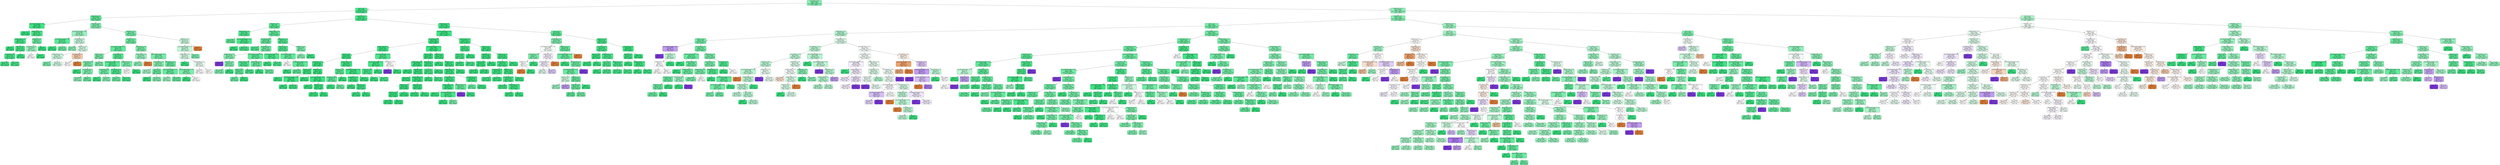 digraph Tree {
node [shape=box, style="filled, rounded", color="black", fontname=helvetica] ;
edge [fontname=helvetica] ;
0 [label="num_photos <= 0.5\ngini = 0.4596\nsamples = 49352\nvalue = [3839, 34284, 11229]\nclass = medium", fillcolor="#39e5819a"] ;
1 [label="price <= 4.5\ngini = 0.1307\nsamples = 4536\nvalue = [84, 4222, 230]\nclass = medium", fillcolor="#39e581ec"] ;
0 -> 1 [labeldistance=2.5, labelangle=45, headlabel="True"] ;
2 [label="created_year <= 3.5\ngini = 0.2986\nsamples = 623\nvalue = [42, 516, 65]\nclass = medium", fillcolor="#39e581ce"] ;
1 -> 2 ;
3 [label="num_description_words <= 1.5\ngini = 0.0542\nsamples = 288\nvalue = [1, 280, 7]\nclass = medium", fillcolor="#39e581f8"] ;
2 -> 3 ;
4 [label="gini = 0.0\nsamples = 163\nvalue = [0, 163, 0]\nclass = medium", fillcolor="#39e581ff"] ;
3 -> 4 ;
5 [label="created_month <= 1.5\ngini = 0.1207\nsamples = 125\nvalue = [1, 117, 7]\nclass = medium", fillcolor="#39e581ee"] ;
3 -> 5 ;
6 [label="created_month <= 0.5\ngini = 0.1107\nsamples = 120\nvalue = [1, 113, 6]\nclass = medium", fillcolor="#39e581ef"] ;
5 -> 6 ;
7 [label="gini = 0.0\nsamples = 6\nvalue = [0, 6, 0]\nclass = medium", fillcolor="#39e581ff"] ;
6 -> 7 ;
8 [label="bedrooms <= 0.5\ngini = 0.1162\nsamples = 114\nvalue = [1, 107, 6]\nclass = medium", fillcolor="#39e581ee"] ;
6 -> 8 ;
9 [label="num_features <= 0.5\ngini = 0.1202\nsamples = 110\nvalue = [1, 103, 6]\nclass = medium", fillcolor="#39e581ee"] ;
8 -> 9 ;
10 [label="gini = 0.1155\nsamples = 65\nvalue = [0, 61, 4]\nclass = medium", fillcolor="#39e581ee"] ;
9 -> 10 ;
11 [label="gini = 0.1264\nsamples = 45\nvalue = [1, 42, 2]\nclass = medium", fillcolor="#39e581ed"] ;
9 -> 11 ;
12 [label="gini = 0.0\nsamples = 4\nvalue = [0, 4, 0]\nclass = medium", fillcolor="#39e581ff"] ;
8 -> 12 ;
13 [label="bathrooms <= 0.5\ngini = 0.32\nsamples = 5\nvalue = [0, 4, 1]\nclass = medium", fillcolor="#39e581bf"] ;
5 -> 13 ;
14 [label="num_features <= 0.5\ngini = 0.4444\nsamples = 3\nvalue = [0, 2, 1]\nclass = medium", fillcolor="#39e5817f"] ;
13 -> 14 ;
15 [label="gini = 0.5\nsamples = 2\nvalue = [0, 1, 1]\nclass = medium", fillcolor="#39e58100"] ;
14 -> 15 ;
16 [label="gini = 0.0\nsamples = 1\nvalue = [0, 1, 0]\nclass = medium", fillcolor="#39e581ff"] ;
14 -> 16 ;
17 [label="gini = 0.0\nsamples = 2\nvalue = [0, 2, 0]\nclass = medium", fillcolor="#39e581ff"] ;
13 -> 17 ;
18 [label="bathrooms <= 0.5\ngini = 0.4588\nsamples = 335\nvalue = [41, 236, 58]\nclass = medium", fillcolor="#39e581a4"] ;
2 -> 18 ;
19 [label="num_description_words <= 2.5\ngini = 0.5566\nsamples = 96\nvalue = [19, 58, 19]\nclass = medium", fillcolor="#39e58181"] ;
18 -> 19 ;
20 [label="num_description_words <= 1.5\ngini = 0.2681\nsamples = 33\nvalue = [2, 28, 3]\nclass = medium", fillcolor="#39e581d4"] ;
19 -> 20 ;
21 [label="gini = 0.0\nsamples = 11\nvalue = [0, 11, 0]\nclass = medium", fillcolor="#39e581ff"] ;
20 -> 21 ;
22 [label="gini = 0.376\nsamples = 22\nvalue = [2, 17, 3]\nclass = medium", fillcolor="#39e581bc"] ;
20 -> 22 ;
23 [label="num_features <= 0.5\ngini = 0.6359\nsamples = 63\nvalue = [17, 30, 16]\nclass = medium", fillcolor="#39e58148"] ;
19 -> 23 ;
24 [label="gini = 0.4861\nsamples = 12\nvalue = [3, 8, 1]\nclass = medium", fillcolor="#39e5818e"] ;
23 -> 24 ;
25 [label="bedrooms <= 0.5\ngini = 0.6521\nsamples = 51\nvalue = [14, 22, 15]\nclass = medium", fillcolor="#39e58132"] ;
23 -> 25 ;
26 [label="created_month <= 1.5\ngini = 0.6333\nsamples = 44\nvalue = [10, 21, 13]\nclass = medium", fillcolor="#39e58142"] ;
25 -> 26 ;
27 [label="gini = 0.375\nsamples = 4\nvalue = [0, 3, 1]\nclass = medium", fillcolor="#39e581aa"] ;
26 -> 27 ;
28 [label="gini = 0.645\nsamples = 40\nvalue = [10, 18, 12]\nclass = medium", fillcolor="#39e58137"] ;
26 -> 28 ;
29 [label="num_features <= 1.5\ngini = 0.5714\nsamples = 7\nvalue = [4, 1, 2]\nclass = low", fillcolor="#e5813966"] ;
25 -> 29 ;
30 [label="gini = 0.64\nsamples = 5\nvalue = [2, 1, 2]\nclass = low", fillcolor="#e5813900"] ;
29 -> 30 ;
31 [label="gini = 0.0\nsamples = 2\nvalue = [2, 0, 0]\nclass = low", fillcolor="#e58139ff"] ;
29 -> 31 ;
32 [label="bedrooms <= 1.5\ngini = 0.4102\nsamples = 239\nvalue = [22, 178, 39]\nclass = medium", fillcolor="#39e581b1"] ;
18 -> 32 ;
33 [label="bedrooms <= 0.5\ngini = 0.38\nsamples = 220\nvalue = [17, 169, 34]\nclass = medium", fillcolor="#39e581b9"] ;
32 -> 33 ;
34 [label="num_description_words <= 1.5\ngini = 0.3195\nsamples = 97\nvalue = [9, 79, 9]\nclass = medium", fillcolor="#39e581cb"] ;
33 -> 34 ;
35 [label="listing_id <= 5.5\ngini = 0.4334\nsamples = 33\nvalue = [5, 24, 4]\nclass = medium", fillcolor="#39e581ad"] ;
34 -> 35 ;
36 [label="num_features <= 0.5\ngini = 0.4178\nsamples = 15\nvalue = [3, 11, 1]\nclass = medium", fillcolor="#39e581aa"] ;
35 -> 36 ;
37 [label="gini = 0.0\nsamples = 1\nvalue = [0, 1, 0]\nclass = medium", fillcolor="#39e581ff"] ;
36 -> 37 ;
38 [label="num_features <= 1.5\ngini = 0.4388\nsamples = 14\nvalue = [3, 10, 1]\nclass = medium", fillcolor="#39e581a2"] ;
36 -> 38 ;
39 [label="gini = 0.4938\nsamples = 9\nvalue = [2, 6, 1]\nclass = medium", fillcolor="#39e58192"] ;
38 -> 39 ;
40 [label="gini = 0.32\nsamples = 5\nvalue = [1, 4, 0]\nclass = medium", fillcolor="#39e581bf"] ;
38 -> 40 ;
41 [label="gini = 0.4383\nsamples = 18\nvalue = [2, 13, 3]\nclass = medium", fillcolor="#39e581aa"] ;
35 -> 41 ;
42 [label="num_features <= 1.5\ngini = 0.2515\nsamples = 64\nvalue = [4, 55, 5]\nclass = medium", fillcolor="#39e581d8"] ;
34 -> 42 ;
43 [label="num_description_words <= 2.5\ngini = 0.2228\nsamples = 57\nvalue = [3, 50, 4]\nclass = medium", fillcolor="#39e581dd"] ;
42 -> 43 ;
44 [label="num_features <= 0.5\ngini = 0.3457\nsamples = 9\nvalue = [0, 7, 2]\nclass = medium", fillcolor="#39e581b6"] ;
43 -> 44 ;
45 [label="gini = 0.0\nsamples = 2\nvalue = [0, 2, 0]\nclass = medium", fillcolor="#39e581ff"] ;
44 -> 45 ;
46 [label="gini = 0.4082\nsamples = 7\nvalue = [0, 5, 2]\nclass = medium", fillcolor="#39e58199"] ;
44 -> 46 ;
47 [label="num_features <= 0.5\ngini = 0.1918\nsamples = 48\nvalue = [3, 43, 2]\nclass = medium", fillcolor="#39e581e3"] ;
43 -> 47 ;
48 [label="gini = 0.3571\nsamples = 14\nvalue = [1, 11, 2]\nclass = medium", fillcolor="#39e581bf"] ;
47 -> 48 ;
49 [label="gini = 0.1107\nsamples = 34\nvalue = [2, 32, 0]\nclass = medium", fillcolor="#39e581ef"] ;
47 -> 49 ;
50 [label="created_month <= 2.5\ngini = 0.449\nsamples = 7\nvalue = [1, 5, 1]\nclass = medium", fillcolor="#39e581aa"] ;
42 -> 50 ;
51 [label="gini = 0.6667\nsamples = 3\nvalue = [1, 1, 1]\nclass = low", fillcolor="#e5813900"] ;
50 -> 51 ;
52 [label="gini = 0.0\nsamples = 4\nvalue = [0, 4, 0]\nclass = medium", fillcolor="#39e581ff"] ;
50 -> 52 ;
53 [label="num_features <= 0.5\ngini = 0.4191\nsamples = 123\nvalue = [8, 90, 25]\nclass = medium", fillcolor="#39e581a9"] ;
33 -> 53 ;
54 [label="created_month <= 2.5\ngini = 0.5442\nsamples = 21\nvalue = [4, 13, 4]\nclass = medium", fillcolor="#39e58187"] ;
53 -> 54 ;
55 [label="gini = 0.515\nsamples = 20\nvalue = [3, 13, 4]\nclass = medium", fillcolor="#39e5818f"] ;
54 -> 55 ;
56 [label="gini = 0.0\nsamples = 1\nvalue = [1, 0, 0]\nclass = low", fillcolor="#e58139ff"] ;
54 -> 56 ;
57 [label="num_description_words <= 1.5\ngini = 0.3862\nsamples = 102\nvalue = [4, 77, 21]\nclass = medium", fillcolor="#39e581b0"] ;
53 -> 57 ;
58 [label="num_features <= 1.5\ngini = 0.4429\nsamples = 51\nvalue = [3, 36, 12]\nclass = medium", fillcolor="#39e5819d"] ;
57 -> 58 ;
59 [label="gini = 0.5472\nsamples = 25\nvalue = [3, 15, 7]\nclass = medium", fillcolor="#39e58171"] ;
58 -> 59 ;
60 [label="price <= 3.5\ngini = 0.3107\nsamples = 26\nvalue = [0, 21, 5]\nclass = medium", fillcolor="#39e581c2"] ;
58 -> 60 ;
61 [label="gini = 0.0\nsamples = 8\nvalue = [0, 8, 0]\nclass = medium", fillcolor="#39e581ff"] ;
60 -> 61 ;
62 [label="gini = 0.4012\nsamples = 18\nvalue = [0, 13, 5]\nclass = medium", fillcolor="#39e5819d"] ;
60 -> 62 ;
63 [label="num_features <= 1.5\ngini = 0.3222\nsamples = 51\nvalue = [1, 41, 9]\nclass = medium", fillcolor="#39e581c2"] ;
57 -> 63 ;
64 [label="num_description_words <= 2.5\ngini = 0.3169\nsamples = 47\nvalue = [1, 38, 8]\nclass = medium", fillcolor="#39e581c4"] ;
63 -> 64 ;
65 [label="gini = 0.4444\nsamples = 3\nvalue = [0, 2, 1]\nclass = medium", fillcolor="#39e5817f"] ;
64 -> 65 ;
66 [label="gini = 0.3048\nsamples = 44\nvalue = [1, 36, 7]\nclass = medium", fillcolor="#39e581c8"] ;
64 -> 66 ;
67 [label="num_description_words <= 2.5\ngini = 0.375\nsamples = 4\nvalue = [0, 3, 1]\nclass = medium", fillcolor="#39e581aa"] ;
63 -> 67 ;
68 [label="gini = 0.0\nsamples = 2\nvalue = [0, 2, 0]\nclass = medium", fillcolor="#39e581ff"] ;
67 -> 68 ;
69 [label="gini = 0.5\nsamples = 2\nvalue = [0, 1, 1]\nclass = medium", fillcolor="#39e58100"] ;
67 -> 69 ;
70 [label="bathrooms <= 1.5\ngini = 0.6371\nsamples = 19\nvalue = [5, 9, 5]\nclass = medium", fillcolor="#39e58149"] ;
32 -> 70 ;
71 [label="num_description_words <= 1.5\ngini = 0.6235\nsamples = 18\nvalue = [4, 9, 5]\nclass = medium", fillcolor="#39e5814e"] ;
70 -> 71 ;
72 [label="created_year <= 4.5\ngini = 0.6531\nsamples = 14\nvalue = [4, 6, 4]\nclass = medium", fillcolor="#39e58133"] ;
71 -> 72 ;
73 [label="gini = 0.0\nsamples = 1\nvalue = [0, 1, 0]\nclass = medium", fillcolor="#39e581ff"] ;
72 -> 73 ;
74 [label="num_features <= 1.5\ngini = 0.6627\nsamples = 13\nvalue = [4, 5, 4]\nclass = medium", fillcolor="#39e5811c"] ;
72 -> 74 ;
75 [label="gini = 0.6612\nsamples = 11\nvalue = [3, 4, 4]\nclass = medium", fillcolor="#39e58100"] ;
74 -> 75 ;
76 [label="gini = 0.5\nsamples = 2\nvalue = [1, 1, 0]\nclass = low", fillcolor="#e5813900"] ;
74 -> 76 ;
77 [label="gini = 0.375\nsamples = 4\nvalue = [0, 3, 1]\nclass = medium", fillcolor="#39e581aa"] ;
71 -> 77 ;
78 [label="gini = 0.0\nsamples = 1\nvalue = [1, 0, 0]\nclass = low", fillcolor="#e58139ff"] ;
70 -> 78 ;
79 [label="bathrooms <= 0.5\ngini = 0.1011\nsamples = 3913\nvalue = [42, 3706, 165]\nclass = medium", fillcolor="#39e581f1"] ;
1 -> 79 ;
80 [label="bedrooms <= 0.5\ngini = 0.24\nsamples = 611\nvalue = [14, 528, 69]\nclass = medium", fillcolor="#39e581d8"] ;
79 -> 80 ;
81 [label="created_month <= 1.5\ngini = 0.1924\nsamples = 264\nvalue = [4, 236, 24]\nclass = medium", fillcolor="#39e581e1"] ;
80 -> 81 ;
82 [label="gini = 0.2903\nsamples = 82\nvalue = [2, 68, 12]\nclass = medium", fillcolor="#39e581cc"] ;
81 -> 82 ;
83 [label="num_description_words <= 2.5\ngini = 0.1435\nsamples = 182\nvalue = [2, 168, 12]\nclass = medium", fillcolor="#39e581ea"] ;
81 -> 83 ;
84 [label="gini = 0.0\nsamples = 5\nvalue = [0, 5, 0]\nclass = medium", fillcolor="#39e581ff"] ;
83 -> 84 ;
85 [label="gini = 0.1472\nsamples = 177\nvalue = [2, 163, 12]\nclass = medium", fillcolor="#39e581e9"] ;
83 -> 85 ;
86 [label="created_month <= 2.5\ngini = 0.2742\nsamples = 347\nvalue = [10, 292, 45]\nclass = medium", fillcolor="#39e581d1"] ;
80 -> 86 ;
87 [label="num_features <= 0.5\ngini = 0.3099\nsamples = 206\nvalue = [6, 168, 32]\nclass = medium", fillcolor="#39e581c7"] ;
86 -> 87 ;
88 [label="gini = 0.2176\nsamples = 75\nvalue = [3, 66, 6]\nclass = medium", fillcolor="#39e581de"] ;
87 -> 88 ;
89 [label="num_features <= 1.5\ngini = 0.3538\nsamples = 131\nvalue = [3, 102, 26]\nclass = medium", fillcolor="#39e581b9"] ;
87 -> 89 ;
90 [label="created_month <= 1.5\ngini = 0.4243\nsamples = 63\nvalue = [2, 45, 16]\nclass = medium", fillcolor="#39e5819d"] ;
89 -> 90 ;
91 [label="gini = 0.0\nsamples = 1\nvalue = [0, 0, 1]\nclass = high", fillcolor="#8139e5ff"] ;
90 -> 91 ;
92 [label="bedrooms <= 1.5\ngini = 0.4136\nsamples = 62\nvalue = [2, 45, 15]\nclass = medium", fillcolor="#39e581a3"] ;
90 -> 92 ;
93 [label="gini = 0.4228\nsamples = 60\nvalue = [2, 43, 15]\nclass = medium", fillcolor="#39e5819f"] ;
92 -> 93 ;
94 [label="gini = 0.0\nsamples = 2\nvalue = [0, 2, 0]\nclass = medium", fillcolor="#39e581ff"] ;
92 -> 94 ;
95 [label="num_description_words <= 3.5\ngini = 0.2755\nsamples = 68\nvalue = [1, 57, 10]\nclass = medium", fillcolor="#39e581cf"] ;
89 -> 95 ;
96 [label="created_month <= 1.5\ngini = 0.1913\nsamples = 28\nvalue = [0, 25, 3]\nclass = medium", fillcolor="#39e581e0"] ;
95 -> 96 ;
97 [label="bedrooms <= 1.5\ngini = 0.2778\nsamples = 6\nvalue = [0, 5, 1]\nclass = medium", fillcolor="#39e581cc"] ;
96 -> 97 ;
98 [label="gini = 0.32\nsamples = 5\nvalue = [0, 4, 1]\nclass = medium", fillcolor="#39e581bf"] ;
97 -> 98 ;
99 [label="gini = 0.0\nsamples = 1\nvalue = [0, 1, 0]\nclass = medium", fillcolor="#39e581ff"] ;
97 -> 99 ;
100 [label="gini = 0.1653\nsamples = 22\nvalue = [0, 20, 2]\nclass = medium", fillcolor="#39e581e6"] ;
96 -> 100 ;
101 [label="created_month <= 1.5\ngini = 0.3288\nsamples = 40\nvalue = [1, 32, 7]\nclass = medium", fillcolor="#39e581c1"] ;
95 -> 101 ;
102 [label="gini = 0.0\nsamples = 1\nvalue = [0, 1, 0]\nclass = medium", fillcolor="#39e581ff"] ;
101 -> 102 ;
103 [label="gini = 0.3353\nsamples = 39\nvalue = [1, 31, 7]\nclass = medium", fillcolor="#39e581bf"] ;
101 -> 103 ;
104 [label="created_year <= 5.5\ngini = 0.2173\nsamples = 141\nvalue = [4, 124, 13]\nclass = medium", fillcolor="#39e581dd"] ;
86 -> 104 ;
105 [label="bedrooms <= 1.5\ngini = 0.2028\nsamples = 134\nvalue = [3, 119, 12]\nclass = medium", fillcolor="#39e581e0"] ;
104 -> 105 ;
106 [label="num_description_words <= 3.5\ngini = 0.1651\nsamples = 101\nvalue = [2, 92, 7]\nclass = medium", fillcolor="#39e581e7"] ;
105 -> 106 ;
107 [label="gini = 0.0\nsamples = 6\nvalue = [0, 6, 0]\nclass = medium", fillcolor="#39e581ff"] ;
106 -> 107 ;
108 [label="gini = 0.1746\nsamples = 95\nvalue = [2, 86, 7]\nclass = medium", fillcolor="#39e581e5"] ;
106 -> 108 ;
109 [label="num_description_words <= 1.5\ngini = 0.3067\nsamples = 33\nvalue = [1, 27, 5]\nclass = medium", fillcolor="#39e581c8"] ;
105 -> 109 ;
110 [label="gini = 0.5\nsamples = 2\nvalue = [0, 1, 1]\nclass = medium", fillcolor="#39e58100"] ;
109 -> 110 ;
111 [label="num_description_words <= 3.5\ngini = 0.2789\nsamples = 31\nvalue = [1, 26, 4]\nclass = medium", fillcolor="#39e581d0"] ;
109 -> 111 ;
112 [label="gini = 0.0\nsamples = 1\nvalue = [0, 1, 0]\nclass = medium", fillcolor="#39e581ff"] ;
111 -> 112 ;
113 [label="gini = 0.2867\nsamples = 30\nvalue = [1, 25, 4]\nclass = medium", fillcolor="#39e581ce"] ;
111 -> 113 ;
114 [label="bedrooms <= 1.5\ngini = 0.449\nsamples = 7\nvalue = [1, 5, 1]\nclass = medium", fillcolor="#39e581aa"] ;
104 -> 114 ;
115 [label="gini = 0.5\nsamples = 6\nvalue = [1, 4, 1]\nclass = medium", fillcolor="#39e58199"] ;
114 -> 115 ;
116 [label="gini = 0.0\nsamples = 1\nvalue = [0, 1, 0]\nclass = medium", fillcolor="#39e581ff"] ;
114 -> 116 ;
117 [label="created_year <= 5.5\ngini = 0.0728\nsamples = 3302\nvalue = [28, 3178, 96]\nclass = medium", fillcolor="#39e581f5"] ;
79 -> 117 ;
118 [label="num_description_words <= 3.5\ngini = 0.0339\nsamples = 2786\nvalue = [5, 2738, 43]\nclass = medium", fillcolor="#39e581fb"] ;
117 -> 118 ;
119 [label="num_features <= 1.5\ngini = 0.0196\nsamples = 1619\nvalue = [2, 1603, 14]\nclass = medium", fillcolor="#39e581fc"] ;
118 -> 119 ;
120 [label="created_month <= 3.5\ngini = 0.0384\nsamples = 409\nvalue = [1, 401, 7]\nclass = medium", fillcolor="#39e581fa"] ;
119 -> 120 ;
121 [label="bedrooms <= 1.5\ngini = 0.0306\nsamples = 387\nvalue = [1, 381, 5]\nclass = medium", fillcolor="#39e581fb"] ;
120 -> 121 ;
122 [label="num_features <= 0.5\ngini = 0.0203\nsamples = 293\nvalue = [1, 290, 2]\nclass = medium", fillcolor="#39e581fc"] ;
121 -> 122 ;
123 [label="bedrooms <= 0.5\ngini = 0.0421\nsamples = 93\nvalue = [0, 91, 2]\nclass = medium", fillcolor="#39e581f9"] ;
122 -> 123 ;
124 [label="gini = 0.0\nsamples = 37\nvalue = [0, 37, 0]\nclass = medium", fillcolor="#39e581ff"] ;
123 -> 124 ;
125 [label="num_description_words <= 2.5\ngini = 0.0689\nsamples = 56\nvalue = [0, 54, 2]\nclass = medium", fillcolor="#39e581f6"] ;
123 -> 125 ;
126 [label="gini = 0.0\nsamples = 5\nvalue = [0, 5, 0]\nclass = medium", fillcolor="#39e581ff"] ;
125 -> 126 ;
127 [label="gini = 0.0754\nsamples = 51\nvalue = [0, 49, 2]\nclass = medium", fillcolor="#39e581f5"] ;
125 -> 127 ;
128 [label="bedrooms <= 0.5\ngini = 0.01\nsamples = 200\nvalue = [1, 199, 0]\nclass = medium", fillcolor="#39e581fe"] ;
122 -> 128 ;
129 [label="gini = 0.0\nsamples = 51\nvalue = [0, 51, 0]\nclass = medium", fillcolor="#39e581ff"] ;
128 -> 129 ;
130 [label="num_description_words <= 2.5\ngini = 0.0133\nsamples = 149\nvalue = [1, 148, 0]\nclass = medium", fillcolor="#39e581fd"] ;
128 -> 130 ;
131 [label="gini = 0.0\nsamples = 15\nvalue = [0, 15, 0]\nclass = medium", fillcolor="#39e581ff"] ;
130 -> 131 ;
132 [label="bathrooms <= 1.5\ngini = 0.0148\nsamples = 134\nvalue = [1, 133, 0]\nclass = medium", fillcolor="#39e581fd"] ;
130 -> 132 ;
133 [label="gini = 0.015\nsamples = 132\nvalue = [1, 131, 0]\nclass = medium", fillcolor="#39e581fd"] ;
132 -> 133 ;
134 [label="gini = 0.0\nsamples = 2\nvalue = [0, 2, 0]\nclass = medium", fillcolor="#39e581ff"] ;
132 -> 134 ;
135 [label="created_month <= 2.5\ngini = 0.0618\nsamples = 94\nvalue = [0, 91, 3]\nclass = medium", fillcolor="#39e581f7"] ;
121 -> 135 ;
136 [label="bathrooms <= 1.5\ngini = 0.2449\nsamples = 7\nvalue = [0, 6, 1]\nclass = medium", fillcolor="#39e581d4"] ;
135 -> 136 ;
137 [label="num_features <= 0.5\ngini = 0.2778\nsamples = 6\nvalue = [0, 5, 1]\nclass = medium", fillcolor="#39e581cc"] ;
136 -> 137 ;
138 [label="gini = 0.0\nsamples = 1\nvalue = [0, 1, 0]\nclass = medium", fillcolor="#39e581ff"] ;
137 -> 138 ;
139 [label="gini = 0.32\nsamples = 5\nvalue = [0, 4, 1]\nclass = medium", fillcolor="#39e581bf"] ;
137 -> 139 ;
140 [label="gini = 0.0\nsamples = 1\nvalue = [0, 1, 0]\nclass = medium", fillcolor="#39e581ff"] ;
136 -> 140 ;
141 [label="num_description_words <= 1.5\ngini = 0.0449\nsamples = 87\nvalue = [0, 85, 2]\nclass = medium", fillcolor="#39e581f9"] ;
135 -> 141 ;
142 [label="num_features <= 0.5\ngini = 0.0571\nsamples = 68\nvalue = [0, 66, 2]\nclass = medium", fillcolor="#39e581f7"] ;
141 -> 142 ;
143 [label="gini = 0.0\nsamples = 9\nvalue = [0, 9, 0]\nclass = medium", fillcolor="#39e581ff"] ;
142 -> 143 ;
144 [label="bathrooms <= 1.5\ngini = 0.0655\nsamples = 59\nvalue = [0, 57, 2]\nclass = medium", fillcolor="#39e581f6"] ;
142 -> 144 ;
145 [label="gini = 0.074\nsamples = 52\nvalue = [0, 50, 2]\nclass = medium", fillcolor="#39e581f5"] ;
144 -> 145 ;
146 [label="gini = 0.0\nsamples = 7\nvalue = [0, 7, 0]\nclass = medium", fillcolor="#39e581ff"] ;
144 -> 146 ;
147 [label="gini = 0.0\nsamples = 19\nvalue = [0, 19, 0]\nclass = medium", fillcolor="#39e581ff"] ;
141 -> 147 ;
148 [label="num_description_words <= 2.5\ngini = 0.1653\nsamples = 22\nvalue = [0, 20, 2]\nclass = medium", fillcolor="#39e581e6"] ;
120 -> 148 ;
149 [label="num_description_words <= 1.5\ngini = 0.095\nsamples = 20\nvalue = [0, 19, 1]\nclass = medium", fillcolor="#39e581f2"] ;
148 -> 149 ;
150 [label="num_features <= 0.5\ngini = 0.1327\nsamples = 14\nvalue = [0, 13, 1]\nclass = medium", fillcolor="#39e581eb"] ;
149 -> 150 ;
151 [label="gini = 0.0\nsamples = 2\nvalue = [0, 2, 0]\nclass = medium", fillcolor="#39e581ff"] ;
150 -> 151 ;
152 [label="gini = 0.1528\nsamples = 12\nvalue = [0, 11, 1]\nclass = medium", fillcolor="#39e581e8"] ;
150 -> 152 ;
153 [label="gini = 0.0\nsamples = 6\nvalue = [0, 6, 0]\nclass = medium", fillcolor="#39e581ff"] ;
149 -> 153 ;
154 [label="num_features <= 0.5\ngini = 0.5\nsamples = 2\nvalue = [0, 1, 1]\nclass = medium", fillcolor="#39e58100"] ;
148 -> 154 ;
155 [label="gini = 0.0\nsamples = 1\nvalue = [0, 0, 1]\nclass = high", fillcolor="#8139e5ff"] ;
154 -> 155 ;
156 [label="gini = 0.0\nsamples = 1\nvalue = [0, 1, 0]\nclass = medium", fillcolor="#39e581ff"] ;
154 -> 156 ;
157 [label="num_description_words <= 1.5\ngini = 0.0131\nsamples = 1210\nvalue = [1, 1202, 7]\nclass = medium", fillcolor="#39e581fd"] ;
119 -> 157 ;
158 [label="bedrooms <= 2.5\ngini = 0.0085\nsamples = 937\nvalue = [1, 933, 3]\nclass = medium", fillcolor="#39e581fe"] ;
157 -> 158 ;
159 [label="created_month <= 2.5\ngini = 0.0067\nsamples = 893\nvalue = [0, 890, 3]\nclass = medium", fillcolor="#39e581fe"] ;
158 -> 159 ;
160 [label="gini = 0.0\nsamples = 320\nvalue = [0, 320, 0]\nclass = medium", fillcolor="#39e581ff"] ;
159 -> 160 ;
161 [label="bedrooms <= 0.5\ngini = 0.0104\nsamples = 573\nvalue = [0, 570, 3]\nclass = medium", fillcolor="#39e581fe"] ;
159 -> 161 ;
162 [label="gini = 0.0247\nsamples = 80\nvalue = [0, 79, 1]\nclass = medium", fillcolor="#39e581fc"] ;
161 -> 162 ;
163 [label="created_month <= 3.5\ngini = 0.0081\nsamples = 493\nvalue = [0, 491, 2]\nclass = medium", fillcolor="#39e581fe"] ;
161 -> 163 ;
164 [label="bedrooms <= 1.5\ngini = 0.0052\nsamples = 386\nvalue = [0, 385, 1]\nclass = medium", fillcolor="#39e581fe"] ;
163 -> 164 ;
165 [label="bathrooms <= 1.5\ngini = 0.0099\nsamples = 202\nvalue = [0, 201, 1]\nclass = medium", fillcolor="#39e581fe"] ;
164 -> 165 ;
166 [label="gini = 0.0104\nsamples = 192\nvalue = [0, 191, 1]\nclass = medium", fillcolor="#39e581fe"] ;
165 -> 166 ;
167 [label="gini = 0.0\nsamples = 10\nvalue = [0, 10, 0]\nclass = medium", fillcolor="#39e581ff"] ;
165 -> 167 ;
168 [label="gini = 0.0\nsamples = 184\nvalue = [0, 184, 0]\nclass = medium", fillcolor="#39e581ff"] ;
164 -> 168 ;
169 [label="bathrooms <= 1.5\ngini = 0.0185\nsamples = 107\nvalue = [0, 106, 1]\nclass = medium", fillcolor="#39e581fd"] ;
163 -> 169 ;
170 [label="gini = 0.0235\nsamples = 84\nvalue = [0, 83, 1]\nclass = medium", fillcolor="#39e581fc"] ;
169 -> 170 ;
171 [label="gini = 0.0\nsamples = 23\nvalue = [0, 23, 0]\nclass = medium", fillcolor="#39e581ff"] ;
169 -> 171 ;
172 [label="bathrooms <= 1.5\ngini = 0.0444\nsamples = 44\nvalue = [1, 43, 0]\nclass = medium", fillcolor="#39e581f9"] ;
158 -> 172 ;
173 [label="price <= 5.5\ngini = 0.1244\nsamples = 15\nvalue = [1, 14, 0]\nclass = medium", fillcolor="#39e581ed"] ;
172 -> 173 ;
174 [label="gini = 0.0\nsamples = 1\nvalue = [0, 1, 0]\nclass = medium", fillcolor="#39e581ff"] ;
173 -> 174 ;
175 [label="gini = 0.1327\nsamples = 14\nvalue = [1, 13, 0]\nclass = medium", fillcolor="#39e581eb"] ;
173 -> 175 ;
176 [label="gini = 0.0\nsamples = 29\nvalue = [0, 29, 0]\nclass = medium", fillcolor="#39e581ff"] ;
172 -> 176 ;
177 [label="bedrooms <= 0.5\ngini = 0.0289\nsamples = 273\nvalue = [0, 269, 4]\nclass = medium", fillcolor="#39e581fb"] ;
157 -> 177 ;
178 [label="gini = 0.0\nsamples = 61\nvalue = [0, 61, 0]\nclass = medium", fillcolor="#39e581ff"] ;
177 -> 178 ;
179 [label="bedrooms <= 1.5\ngini = 0.037\nsamples = 212\nvalue = [0, 208, 4]\nclass = medium", fillcolor="#39e581fa"] ;
177 -> 179 ;
180 [label="created_year <= 4.5\ngini = 0.0482\nsamples = 162\nvalue = [0, 158, 4]\nclass = medium", fillcolor="#39e581f9"] ;
179 -> 180 ;
181 [label="num_features <= 2.5\ngini = 0.056\nsamples = 104\nvalue = [0, 101, 3]\nclass = medium", fillcolor="#39e581f7"] ;
180 -> 181 ;
182 [label="created_month <= 2.5\ngini = 0.0213\nsamples = 93\nvalue = [0, 92, 1]\nclass = medium", fillcolor="#39e581fc"] ;
181 -> 182 ;
183 [label="gini = 0.0\nsamples = 77\nvalue = [0, 77, 0]\nclass = medium", fillcolor="#39e581ff"] ;
182 -> 183 ;
184 [label="num_description_words <= 2.5\ngini = 0.1172\nsamples = 16\nvalue = [0, 15, 1]\nclass = medium", fillcolor="#39e581ee"] ;
182 -> 184 ;
185 [label="gini = 0.0\nsamples = 12\nvalue = [0, 12, 0]\nclass = medium", fillcolor="#39e581ff"] ;
184 -> 185 ;
186 [label="gini = 0.375\nsamples = 4\nvalue = [0, 3, 1]\nclass = medium", fillcolor="#39e581aa"] ;
184 -> 186 ;
187 [label="created_month <= 2.5\ngini = 0.2975\nsamples = 11\nvalue = [0, 9, 2]\nclass = medium", fillcolor="#39e581c6"] ;
181 -> 187 ;
188 [label="gini = 0.0\nsamples = 2\nvalue = [0, 0, 2]\nclass = high", fillcolor="#8139e5ff"] ;
187 -> 188 ;
189 [label="gini = 0.0\nsamples = 9\nvalue = [0, 9, 0]\nclass = medium", fillcolor="#39e581ff"] ;
187 -> 189 ;
190 [label="num_features <= 2.5\ngini = 0.0339\nsamples = 58\nvalue = [0, 57, 1]\nclass = medium", fillcolor="#39e581fb"] ;
180 -> 190 ;
191 [label="gini = 0.32\nsamples = 5\nvalue = [0, 4, 1]\nclass = medium", fillcolor="#39e581bf"] ;
190 -> 191 ;
192 [label="gini = 0.0\nsamples = 53\nvalue = [0, 53, 0]\nclass = medium", fillcolor="#39e581ff"] ;
190 -> 192 ;
193 [label="gini = 0.0\nsamples = 50\nvalue = [0, 50, 0]\nclass = medium", fillcolor="#39e581ff"] ;
179 -> 193 ;
194 [label="created_month <= 2.5\ngini = 0.0535\nsamples = 1167\nvalue = [3, 1135, 29]\nclass = medium", fillcolor="#39e581f8"] ;
118 -> 194 ;
195 [label="bedrooms <= 1.5\ngini = 0.1121\nsamples = 152\nvalue = [1, 143, 8]\nclass = medium", fillcolor="#39e581ef"] ;
194 -> 195 ;
196 [label="bedrooms <= 0.5\ngini = 0.1195\nsamples = 142\nvalue = [1, 133, 8]\nclass = medium", fillcolor="#39e581ee"] ;
195 -> 196 ;
197 [label="gini = 0.0605\nsamples = 32\nvalue = [0, 31, 1]\nclass = medium", fillcolor="#39e581f7"] ;
196 -> 197 ;
198 [label="gini = 0.136\nsamples = 110\nvalue = [1, 102, 7]\nclass = medium", fillcolor="#39e581eb"] ;
196 -> 198 ;
199 [label="gini = 0.0\nsamples = 10\nvalue = [0, 10, 0]\nclass = medium", fillcolor="#39e581ff"] ;
195 -> 199 ;
200 [label="bedrooms <= 1.5\ngini = 0.0444\nsamples = 1015\nvalue = [2, 992, 21]\nclass = medium", fillcolor="#39e581f9"] ;
194 -> 200 ;
201 [label="bathrooms <= 1.5\ngini = 0.0249\nsamples = 555\nvalue = [1, 548, 6]\nclass = medium", fillcolor="#39e581fc"] ;
200 -> 201 ;
202 [label="bedrooms <= 0.5\ngini = 0.0256\nsamples = 541\nvalue = [1, 534, 6]\nclass = medium", fillcolor="#39e581fc"] ;
201 -> 202 ;
203 [label="gini = 0.028\nsamples = 141\nvalue = [0, 139, 2]\nclass = medium", fillcolor="#39e581fb"] ;
202 -> 203 ;
204 [label="gini = 0.0247\nsamples = 400\nvalue = [1, 395, 4]\nclass = medium", fillcolor="#39e581fc"] ;
202 -> 204 ;
205 [label="gini = 0.0\nsamples = 14\nvalue = [0, 14, 0]\nclass = medium", fillcolor="#39e581ff"] ;
201 -> 205 ;
206 [label="bathrooms <= 1.5\ngini = 0.0673\nsamples = 460\nvalue = [1, 444, 15]\nclass = medium", fillcolor="#39e581f6"] ;
200 -> 206 ;
207 [label="num_features <= 1.5\ngini = 0.072\nsamples = 429\nvalue = [1, 413, 15]\nclass = medium", fillcolor="#39e581f5"] ;
206 -> 207 ;
208 [label="num_features <= 0.5\ngini = 0.0644\nsamples = 241\nvalue = [1, 233, 7]\nclass = medium", fillcolor="#39e581f6"] ;
207 -> 208 ;
209 [label="gini = 0.0832\nsamples = 115\nvalue = [0, 110, 5]\nclass = medium", fillcolor="#39e581f3"] ;
208 -> 209 ;
210 [label="gini = 0.0467\nsamples = 126\nvalue = [1, 123, 2]\nclass = medium", fillcolor="#39e581f9"] ;
208 -> 210 ;
211 [label="bedrooms <= 2.5\ngini = 0.0815\nsamples = 188\nvalue = [0, 180, 8]\nclass = medium", fillcolor="#39e581f4"] ;
207 -> 211 ;
212 [label="num_features <= 2.5\ngini = 0.0863\nsamples = 177\nvalue = [0, 169, 8]\nclass = medium", fillcolor="#39e581f3"] ;
211 -> 212 ;
213 [label="gini = 0.0956\nsamples = 139\nvalue = [0, 132, 7]\nclass = medium", fillcolor="#39e581f1"] ;
212 -> 213 ;
214 [label="created_month <= 3.5\ngini = 0.0512\nsamples = 38\nvalue = [0, 37, 1]\nclass = medium", fillcolor="#39e581f8"] ;
212 -> 214 ;
215 [label="gini = 0.0555\nsamples = 35\nvalue = [0, 34, 1]\nclass = medium", fillcolor="#39e581f8"] ;
214 -> 215 ;
216 [label="gini = 0.0\nsamples = 3\nvalue = [0, 3, 0]\nclass = medium", fillcolor="#39e581ff"] ;
214 -> 216 ;
217 [label="gini = 0.0\nsamples = 11\nvalue = [0, 11, 0]\nclass = medium", fillcolor="#39e581ff"] ;
211 -> 217 ;
218 [label="gini = 0.0\nsamples = 31\nvalue = [0, 31, 0]\nclass = medium", fillcolor="#39e581ff"] ;
206 -> 218 ;
219 [label="price <= 5.5\ngini = 0.2603\nsamples = 516\nvalue = [23, 440, 53]\nclass = medium", fillcolor="#39e581d5"] ;
117 -> 219 ;
220 [label="num_features <= 1.5\ngini = 0.4526\nsamples = 189\nvalue = [21, 134, 34]\nclass = medium", fillcolor="#39e581a5"] ;
219 -> 220 ;
221 [label="num_description_words <= 3.5\ngini = 0.6587\nsamples = 42\nvalue = [11, 16, 15]\nclass = medium", fillcolor="#39e58109"] ;
220 -> 221 ;
222 [label="num_features <= 0.5\ngini = 0.375\nsamples = 4\nvalue = [1, 3, 0]\nclass = medium", fillcolor="#39e581aa"] ;
221 -> 222 ;
223 [label="bedrooms <= 2.5\ngini = 0.5\nsamples = 2\nvalue = [1, 1, 0]\nclass = low", fillcolor="#e5813900"] ;
222 -> 223 ;
224 [label="gini = 0.0\nsamples = 1\nvalue = [1, 0, 0]\nclass = low", fillcolor="#e58139ff"] ;
223 -> 224 ;
225 [label="gini = 0.0\nsamples = 1\nvalue = [0, 1, 0]\nclass = medium", fillcolor="#39e581ff"] ;
223 -> 225 ;
226 [label="gini = 0.0\nsamples = 2\nvalue = [0, 2, 0]\nclass = medium", fillcolor="#39e581ff"] ;
222 -> 226 ;
227 [label="bathrooms <= 1.5\ngini = 0.6579\nsamples = 38\nvalue = [10, 13, 15]\nclass = high", fillcolor="#8139e514"] ;
221 -> 227 ;
228 [label="num_features <= 0.5\ngini = 0.653\nsamples = 37\nvalue = [9, 13, 15]\nclass = high", fillcolor="#8139e515"] ;
227 -> 228 ;
229 [label="gini = 0.635\nsamples = 20\nvalue = [4, 9, 7]\nclass = medium", fillcolor="#39e58127"] ;
228 -> 229 ;
230 [label="gini = 0.6367\nsamples = 17\nvalue = [5, 4, 8]\nclass = high", fillcolor="#8139e540"] ;
228 -> 230 ;
231 [label="gini = 0.0\nsamples = 1\nvalue = [1, 0, 0]\nclass = low", fillcolor="#e58139ff"] ;
227 -> 231 ;
232 [label="bathrooms <= 1.5\ngini = 0.3343\nsamples = 147\nvalue = [10, 118, 19]\nclass = medium", fillcolor="#39e581c5"] ;
220 -> 232 ;
233 [label="num_description_words <= 2.5\ngini = 0.326\nsamples = 146\nvalue = [9, 118, 19]\nclass = medium", fillcolor="#39e581c7"] ;
232 -> 233 ;
234 [label="gini = 0.0\nsamples = 23\nvalue = [0, 23, 0]\nclass = medium", fillcolor="#39e581ff"] ;
233 -> 234 ;
235 [label="num_features <= 2.5\ngini = 0.3742\nsamples = 123\nvalue = [9, 95, 19]\nclass = medium", fillcolor="#39e581ba"] ;
233 -> 235 ;
236 [label="num_description_words <= 3.5\ngini = 0.3583\nsamples = 121\nvalue = [9, 95, 17]\nclass = medium", fillcolor="#39e581bf"] ;
235 -> 236 ;
237 [label="bedrooms <= 0.5\ngini = 0.6111\nsamples = 6\nvalue = [1, 3, 2]\nclass = medium", fillcolor="#39e58140"] ;
236 -> 237 ;
238 [label="gini = 0.4444\nsamples = 3\nvalue = [1, 2, 0]\nclass = medium", fillcolor="#39e5817f"] ;
237 -> 238 ;
239 [label="gini = 0.4444\nsamples = 3\nvalue = [0, 1, 2]\nclass = high", fillcolor="#8139e57f"] ;
237 -> 239 ;
240 [label="bedrooms <= 1.5\ngini = 0.3381\nsamples = 115\nvalue = [8, 92, 15]\nclass = medium", fillcolor="#39e581c4"] ;
236 -> 240 ;
241 [label="bedrooms <= 0.5\ngini = 0.348\nsamples = 111\nvalue = [8, 88, 15]\nclass = medium", fillcolor="#39e581c2"] ;
240 -> 241 ;
242 [label="gini = 0.2784\nsamples = 50\nvalue = [2, 42, 6]\nclass = medium", fillcolor="#39e581d1"] ;
241 -> 242 ;
243 [label="gini = 0.3999\nsamples = 61\nvalue = [6, 46, 9]\nclass = medium", fillcolor="#39e581b5"] ;
241 -> 243 ;
244 [label="gini = 0.0\nsamples = 4\nvalue = [0, 4, 0]\nclass = medium", fillcolor="#39e581ff"] ;
240 -> 244 ;
245 [label="gini = 0.0\nsamples = 2\nvalue = [0, 0, 2]\nclass = high", fillcolor="#8139e5ff"] ;
235 -> 245 ;
246 [label="gini = 0.0\nsamples = 1\nvalue = [1, 0, 0]\nclass = low", fillcolor="#e58139ff"] ;
232 -> 246 ;
247 [label="bathrooms <= 1.5\ngini = 0.1209\nsamples = 327\nvalue = [2, 306, 19]\nclass = medium", fillcolor="#39e581ee"] ;
219 -> 247 ;
248 [label="num_features <= 2.5\ngini = 0.1426\nsamples = 261\nvalue = [2, 241, 18]\nclass = medium", fillcolor="#39e581ea"] ;
247 -> 248 ;
249 [label="bedrooms <= 3.5\ngini = 0.0454\nsamples = 43\nvalue = [0, 42, 1]\nclass = medium", fillcolor="#39e581f9"] ;
248 -> 249 ;
250 [label="gini = 0.0476\nsamples = 41\nvalue = [0, 40, 1]\nclass = medium", fillcolor="#39e581f9"] ;
249 -> 250 ;
251 [label="gini = 0.0\nsamples = 2\nvalue = [0, 2, 0]\nclass = medium", fillcolor="#39e581ff"] ;
249 -> 251 ;
252 [label="created_month <= 3.5\ngini = 0.1606\nsamples = 218\nvalue = [2, 199, 17]\nclass = medium", fillcolor="#39e581e7"] ;
248 -> 252 ;
253 [label="price <= 6.5\ngini = 0.1871\nsamples = 67\nvalue = [0, 60, 7]\nclass = medium", fillcolor="#39e581e1"] ;
252 -> 253 ;
254 [label="gini = 0.0\nsamples = 1\nvalue = [0, 1, 0]\nclass = medium", fillcolor="#39e581ff"] ;
253 -> 254 ;
255 [label="gini = 0.1896\nsamples = 66\nvalue = [0, 59, 7]\nclass = medium", fillcolor="#39e581e1"] ;
253 -> 255 ;
256 [label="created_year <= 6.5\ngini = 0.1481\nsamples = 151\nvalue = [2, 139, 10]\nclass = medium", fillcolor="#39e581e9"] ;
252 -> 256 ;
257 [label="gini = 0.1431\nsamples = 130\nvalue = [1, 120, 9]\nclass = medium", fillcolor="#39e581ea"] ;
256 -> 257 ;
258 [label="gini = 0.1769\nsamples = 21\nvalue = [1, 19, 1]\nclass = medium", fillcolor="#39e581e6"] ;
256 -> 258 ;
259 [label="num_features <= 1.5\ngini = 0.0298\nsamples = 66\nvalue = [0, 65, 1]\nclass = medium", fillcolor="#39e581fb"] ;
247 -> 259 ;
260 [label="bedrooms <= 2.5\ngini = 0.0713\nsamples = 27\nvalue = [0, 26, 1]\nclass = medium", fillcolor="#39e581f5"] ;
259 -> 260 ;
261 [label="gini = 0.0\nsamples = 3\nvalue = [0, 3, 0]\nclass = medium", fillcolor="#39e581ff"] ;
260 -> 261 ;
262 [label="created_month <= 3.5\ngini = 0.0799\nsamples = 24\nvalue = [0, 23, 1]\nclass = medium", fillcolor="#39e581f4"] ;
260 -> 262 ;
263 [label="gini = 0.0\nsamples = 1\nvalue = [0, 1, 0]\nclass = medium", fillcolor="#39e581ff"] ;
262 -> 263 ;
264 [label="gini = 0.0832\nsamples = 23\nvalue = [0, 22, 1]\nclass = medium", fillcolor="#39e581f3"] ;
262 -> 264 ;
265 [label="gini = 0.0\nsamples = 39\nvalue = [0, 39, 0]\nclass = medium", fillcolor="#39e581ff"] ;
259 -> 265 ;
266 [label="created_year <= 5.5\ngini = 0.4828\nsamples = 44816\nvalue = [3755, 30062, 10999]\nclass = medium", fillcolor="#39e58190"] ;
0 -> 266 [labeldistance=2.5, labelangle=-45, headlabel="False"] ;
267 [label="bedrooms <= 0.5\ngini = 0.4337\nsamples = 28693\nvalue = [1780, 20559, 6354]\nclass = medium", fillcolor="#39e581a2"] ;
266 -> 267 ;
268 [label="price <= 4.5\ngini = 0.3855\nsamples = 18785\nvalue = [905, 14239, 3641]\nclass = medium", fillcolor="#39e581b2"] ;
267 -> 268 ;
269 [label="created_year <= 3.5\ngini = 0.5839\nsamples = 1533\nvalue = [254, 858, 421]\nclass = medium", fillcolor="#39e58164"] ;
268 -> 269 ;
270 [label="listing_id <= 4.5\ngini = 0.3694\nsamples = 564\nvalue = [18, 433, 113]\nclass = medium", fillcolor="#39e581b5"] ;
269 -> 270 ;
271 [label="num_description_words <= 0.5\ngini = 0.4444\nsamples = 9\nvalue = [0, 3, 6]\nclass = high", fillcolor="#8139e57f"] ;
270 -> 271 ;
272 [label="gini = 0.0\nsamples = 4\nvalue = [0, 0, 4]\nclass = high", fillcolor="#8139e5ff"] ;
271 -> 272 ;
273 [label="num_features <= 0.5\ngini = 0.48\nsamples = 5\nvalue = [0, 3, 2]\nclass = medium", fillcolor="#39e58155"] ;
271 -> 273 ;
274 [label="created_year <= 2.5\ngini = 0.5\nsamples = 4\nvalue = [0, 2, 2]\nclass = medium", fillcolor="#39e58100"] ;
273 -> 274 ;
275 [label="gini = 0.5\nsamples = 2\nvalue = [0, 1, 1]\nclass = medium", fillcolor="#39e58100"] ;
274 -> 275 ;
276 [label="gini = 0.5\nsamples = 2\nvalue = [0, 1, 1]\nclass = medium", fillcolor="#39e58100"] ;
274 -> 276 ;
277 [label="gini = 0.0\nsamples = 1\nvalue = [0, 1, 0]\nclass = medium", fillcolor="#39e581ff"] ;
273 -> 277 ;
278 [label="num_features <= 0.5\ngini = 0.3615\nsamples = 555\nvalue = [18, 430, 107]\nclass = medium", fillcolor="#39e581b8"] ;
270 -> 278 ;
279 [label="num_description_words <= 1.5\ngini = 0.318\nsamples = 230\nvalue = [6, 186, 38]\nclass = medium", fillcolor="#39e581c5"] ;
278 -> 279 ;
280 [label="gini = 0.0\nsamples = 11\nvalue = [0, 11, 0]\nclass = medium", fillcolor="#39e581ff"] ;
279 -> 280 ;
281 [label="created_month <= 0.5\ngini = 0.3306\nsamples = 219\nvalue = [6, 175, 38]\nclass = medium", fillcolor="#39e581c1"] ;
279 -> 281 ;
282 [label="gini = 0.0\nsamples = 2\nvalue = [0, 2, 0]\nclass = medium", fillcolor="#39e581ff"] ;
281 -> 282 ;
283 [label="created_month <= 1.5\ngini = 0.333\nsamples = 217\nvalue = [6, 173, 38]\nclass = medium", fillcolor="#39e581c0"] ;
281 -> 283 ;
284 [label="num_photos <= 1.5\ngini = 0.3308\nsamples = 214\nvalue = [6, 171, 37]\nclass = medium", fillcolor="#39e581c1"] ;
283 -> 284 ;
285 [label="bathrooms <= 0.5\ngini = 0.3357\nsamples = 210\nvalue = [6, 167, 37]\nclass = medium", fillcolor="#39e581c0"] ;
284 -> 285 ;
286 [label="gini = 0.337\nsamples = 209\nvalue = [6, 166, 37]\nclass = medium", fillcolor="#39e581bf"] ;
285 -> 286 ;
287 [label="gini = 0.0\nsamples = 1\nvalue = [0, 1, 0]\nclass = medium", fillcolor="#39e581ff"] ;
285 -> 287 ;
288 [label="gini = 0.0\nsamples = 4\nvalue = [0, 4, 0]\nclass = medium", fillcolor="#39e581ff"] ;
284 -> 288 ;
289 [label="num_photos <= 1.5\ngini = 0.4444\nsamples = 3\nvalue = [0, 2, 1]\nclass = medium", fillcolor="#39e5817f"] ;
283 -> 289 ;
290 [label="gini = 0.0\nsamples = 2\nvalue = [0, 2, 0]\nclass = medium", fillcolor="#39e581ff"] ;
289 -> 290 ;
291 [label="gini = 0.0\nsamples = 1\nvalue = [0, 0, 1]\nclass = high", fillcolor="#8139e5ff"] ;
289 -> 291 ;
292 [label="num_features <= 1.5\ngini = 0.3899\nsamples = 325\nvalue = [12, 244, 69]\nclass = medium", fillcolor="#39e581ae"] ;
278 -> 292 ;
293 [label="num_photos <= 1.5\ngini = 0.3954\nsamples = 315\nvalue = [12, 235, 68]\nclass = medium", fillcolor="#39e581ac"] ;
292 -> 293 ;
294 [label="created_month <= 1.5\ngini = 0.4053\nsamples = 297\nvalue = [12, 219, 66]\nclass = medium", fillcolor="#39e581a9"] ;
293 -> 294 ;
295 [label="gini = 0.4037\nsamples = 295\nvalue = [12, 218, 65]\nclass = medium", fillcolor="#39e581aa"] ;
294 -> 295 ;
296 [label="gini = 0.5\nsamples = 2\nvalue = [0, 1, 1]\nclass = medium", fillcolor="#39e58100"] ;
294 -> 296 ;
297 [label="created_month <= 1.5\ngini = 0.1975\nsamples = 18\nvalue = [0, 16, 2]\nclass = medium", fillcolor="#39e581df"] ;
293 -> 297 ;
298 [label="gini = 0.0\nsamples = 5\nvalue = [0, 5, 0]\nclass = medium", fillcolor="#39e581ff"] ;
297 -> 298 ;
299 [label="num_description_words <= 1.5\ngini = 0.2604\nsamples = 13\nvalue = [0, 11, 2]\nclass = medium", fillcolor="#39e581d1"] ;
297 -> 299 ;
300 [label="num_description_words <= 0.5\ngini = 0.3457\nsamples = 9\nvalue = [0, 7, 2]\nclass = medium", fillcolor="#39e581b6"] ;
299 -> 300 ;
301 [label="gini = 0.375\nsamples = 4\nvalue = [0, 3, 1]\nclass = medium", fillcolor="#39e581aa"] ;
300 -> 301 ;
302 [label="gini = 0.32\nsamples = 5\nvalue = [0, 4, 1]\nclass = medium", fillcolor="#39e581bf"] ;
300 -> 302 ;
303 [label="gini = 0.0\nsamples = 4\nvalue = [0, 4, 0]\nclass = medium", fillcolor="#39e581ff"] ;
299 -> 303 ;
304 [label="num_photos <= 1.5\ngini = 0.18\nsamples = 10\nvalue = [0, 9, 1]\nclass = medium", fillcolor="#39e581e3"] ;
292 -> 304 ;
305 [label="gini = 0.0\nsamples = 8\nvalue = [0, 8, 0]\nclass = medium", fillcolor="#39e581ff"] ;
304 -> 305 ;
306 [label="gini = 0.5\nsamples = 2\nvalue = [0, 1, 1]\nclass = medium", fillcolor="#39e58100"] ;
304 -> 306 ;
307 [label="num_photos <= 1.5\ngini = 0.6473\nsamples = 969\nvalue = [236, 425, 308]\nclass = medium", fillcolor="#39e5812d"] ;
269 -> 307 ;
308 [label="num_features <= 1.5\ngini = 0.6184\nsamples = 426\nvalue = [97, 218, 111]\nclass = medium", fillcolor="#39e58157"] ;
307 -> 308 ;
309 [label="num_features <= 0.5\ngini = 0.6257\nsamples = 343\nvalue = [87, 171, 85]\nclass = medium", fillcolor="#39e58154"] ;
308 -> 309 ;
310 [label="bathrooms <= 0.5\ngini = 0.609\nsamples = 217\nvalue = [44, 114, 59]\nclass = medium", fillcolor="#39e58159"] ;
309 -> 310 ;
311 [label="num_description_words <= 1.0\ngini = 0.599\nsamples = 190\nvalue = [34, 102, 54]\nclass = medium", fillcolor="#39e5815a"] ;
310 -> 311 ;
312 [label="gini = 0.0\nsamples = 1\nvalue = [1, 0, 0]\nclass = low", fillcolor="#e58139ff"] ;
311 -> 312 ;
313 [label="created_month <= 2.5\ngini = 0.5966\nsamples = 189\nvalue = [33, 102, 54]\nclass = medium", fillcolor="#39e5815b"] ;
311 -> 313 ;
314 [label="created_month <= 1.5\ngini = 0.5981\nsamples = 188\nvalue = [33, 101, 54]\nclass = medium", fillcolor="#39e58159"] ;
313 -> 314 ;
315 [label="gini = 0.6049\nsamples = 46\nvalue = [8, 24, 14]\nclass = medium", fillcolor="#39e58150"] ;
314 -> 315 ;
316 [label="price <= 3.5\ngini = 0.5956\nsamples = 142\nvalue = [25, 77, 40]\nclass = medium", fillcolor="#39e5815d"] ;
314 -> 316 ;
317 [label="gini = 0.0\nsamples = 1\nvalue = [0, 1, 0]\nclass = medium", fillcolor="#39e581ff"] ;
316 -> 317 ;
318 [label="gini = 0.5976\nsamples = 141\nvalue = [25, 76, 40]\nclass = medium", fillcolor="#39e5815b"] ;
316 -> 318 ;
319 [label="gini = 0.0\nsamples = 1\nvalue = [0, 1, 0]\nclass = medium", fillcolor="#39e581ff"] ;
313 -> 319 ;
320 [label="created_year <= 4.5\ngini = 0.631\nsamples = 27\nvalue = [10, 12, 5]\nclass = medium", fillcolor="#39e5811e"] ;
310 -> 320 ;
321 [label="gini = 0.0\nsamples = 1\nvalue = [0, 0, 1]\nclass = high", fillcolor="#8139e5ff"] ;
320 -> 321 ;
322 [label="gini = 0.6154\nsamples = 26\nvalue = [10, 12, 4]\nclass = medium", fillcolor="#39e58120"] ;
320 -> 322 ;
323 [label="bathrooms <= 0.5\ngini = 0.6363\nsamples = 126\nvalue = [43, 57, 26]\nclass = medium", fillcolor="#39e5812b"] ;
309 -> 323 ;
324 [label="created_month <= 1.5\ngini = 0.6511\nsamples = 103\nvalue = [38, 41, 24]\nclass = medium", fillcolor="#39e5810c"] ;
323 -> 324 ;
325 [label="gini = 0.6446\nsamples = 33\nvalue = [15, 9, 9]\nclass = low", fillcolor="#e5813940"] ;
324 -> 325 ;
326 [label="created_month <= 2.5\ngini = 0.6371\nsamples = 70\nvalue = [23, 32, 15]\nclass = medium", fillcolor="#39e58131"] ;
324 -> 326 ;
327 [label="listing_id <= 5.5\ngini = 0.636\nsamples = 69\nvalue = [22, 32, 15]\nclass = medium", fillcolor="#39e58136"] ;
326 -> 327 ;
328 [label="gini = 0.0\nsamples = 1\nvalue = [0, 1, 0]\nclass = medium", fillcolor="#39e581ff"] ;
327 -> 328 ;
329 [label="gini = 0.6388\nsamples = 68\nvalue = [22, 31, 15]\nclass = medium", fillcolor="#39e58132"] ;
327 -> 329 ;
330 [label="gini = 0.0\nsamples = 1\nvalue = [1, 0, 0]\nclass = low", fillcolor="#e58139ff"] ;
326 -> 330 ;
331 [label="created_year <= 4.5\ngini = 0.4612\nsamples = 23\nvalue = [5, 16, 2]\nclass = medium", fillcolor="#39e5819c"] ;
323 -> 331 ;
332 [label="gini = 0.0\nsamples = 2\nvalue = [0, 2, 0]\nclass = medium", fillcolor="#39e581ff"] ;
331 -> 332 ;
333 [label="gini = 0.4898\nsamples = 21\nvalue = [5, 14, 2]\nclass = medium", fillcolor="#39e5818f"] ;
331 -> 333 ;
334 [label="num_description_words <= 1.5\ngini = 0.5667\nsamples = 83\nvalue = [10, 47, 26]\nclass = medium", fillcolor="#39e5815e"] ;
308 -> 334 ;
335 [label="gini = 0.0\nsamples = 4\nvalue = [0, 4, 0]\nclass = medium", fillcolor="#39e581ff"] ;
334 -> 335 ;
336 [label="num_description_words <= 2.5\ngini = 0.5794\nsamples = 79\nvalue = [10, 43, 26]\nclass = medium", fillcolor="#39e58152"] ;
334 -> 336 ;
337 [label="gini = 0.0\nsamples = 2\nvalue = [0, 0, 2]\nclass = high", fillcolor="#8139e5ff"] ;
336 -> 337 ;
338 [label="bathrooms <= 0.5\ngini = 0.5741\nsamples = 77\nvalue = [10, 43, 24]\nclass = medium", fillcolor="#39e5815b"] ;
336 -> 338 ;
339 [label="created_month <= 1.5\ngini = 0.5712\nsamples = 74\nvalue = [10, 42, 22]\nclass = medium", fillcolor="#39e58162"] ;
338 -> 339 ;
340 [label="gini = 0.5649\nsamples = 45\nvalue = [6, 26, 13]\nclass = medium", fillcolor="#39e58168"] ;
339 -> 340 ;
341 [label="gini = 0.5803\nsamples = 29\nvalue = [4, 16, 9]\nclass = medium", fillcolor="#39e58159"] ;
339 -> 341 ;
342 [label="gini = 0.4444\nsamples = 3\nvalue = [0, 1, 2]\nclass = high", fillcolor="#8139e57f"] ;
338 -> 342 ;
343 [label="created_month <= 2.5\ngini = 0.6575\nsamples = 543\nvalue = [139, 207, 197]\nclass = medium", fillcolor="#39e58107"] ;
307 -> 343 ;
344 [label="num_features <= 0.5\ngini = 0.6559\nsamples = 528\nvalue = [132, 205, 191]\nclass = medium", fillcolor="#39e5810b"] ;
343 -> 344 ;
345 [label="num_description_words <= 2.5\ngini = 0.6603\nsamples = 196\nvalue = [54, 66, 76]\nclass = high", fillcolor="#8139e514"] ;
344 -> 345 ;
346 [label="gini = 0.0\nsamples = 3\nvalue = [0, 3, 0]\nclass = medium", fillcolor="#39e581ff"] ;
345 -> 346 ;
347 [label="created_month <= 1.5\ngini = 0.6601\nsamples = 193\nvalue = [54, 63, 76]\nclass = high", fillcolor="#8139e51a"] ;
345 -> 347 ;
348 [label="gini = 0.6643\nsamples = 150\nvalue = [47, 47, 56]\nclass = high", fillcolor="#8139e516"] ;
347 -> 348 ;
349 [label="num_photos <= 2.5\ngini = 0.6187\nsamples = 43\nvalue = [7, 16, 20]\nclass = high", fillcolor="#8139e526"] ;
347 -> 349 ;
350 [label="gini = 0.6258\nsamples = 41\nvalue = [7, 16, 18]\nclass = high", fillcolor="#8139e514"] ;
349 -> 350 ;
351 [label="gini = 0.0\nsamples = 2\nvalue = [0, 0, 2]\nclass = high", fillcolor="#8139e5ff"] ;
349 -> 351 ;
352 [label="created_month <= 1.5\ngini = 0.6495\nsamples = 332\nvalue = [78, 139, 115]\nclass = medium", fillcolor="#39e5811c"] ;
344 -> 352 ;
353 [label="num_features <= 1.5\ngini = 0.6156\nsamples = 104\nvalue = [17, 50, 37]\nclass = medium", fillcolor="#39e58131"] ;
352 -> 353 ;
354 [label="listing_id <= 5.5\ngini = 0.6362\nsamples = 72\nvalue = [14, 31, 27]\nclass = medium", fillcolor="#39e58117"] ;
353 -> 354 ;
355 [label="gini = 0.0\nsamples = 1\nvalue = [0, 0, 1]\nclass = high", fillcolor="#8139e5ff"] ;
354 -> 355 ;
356 [label="gini = 0.6364\nsamples = 71\nvalue = [14, 31, 26]\nclass = medium", fillcolor="#39e5811c"] ;
354 -> 356 ;
357 [label="gini = 0.541\nsamples = 32\nvalue = [3, 19, 10]\nclass = medium", fillcolor="#39e58168"] ;
353 -> 357 ;
358 [label="num_features <= 2.5\ngini = 0.659\nsamples = 228\nvalue = [61, 89, 78]\nclass = medium", fillcolor="#39e58113"] ;
352 -> 358 ;
359 [label="bathrooms <= 0.5\ngini = 0.659\nsamples = 227\nvalue = [61, 89, 77]\nclass = medium", fillcolor="#39e58114"] ;
358 -> 359 ;
360 [label="num_description_words <= 2.5\ngini = 0.6593\nsamples = 125\nvalue = [33, 45, 47]\nclass = high", fillcolor="#8139e506"] ;
359 -> 360 ;
361 [label="num_description_words <= 1.0\ngini = 0.625\nsamples = 8\nvalue = [2, 2, 4]\nclass = high", fillcolor="#8139e555"] ;
360 -> 361 ;
362 [label="gini = 0.6531\nsamples = 7\nvalue = [2, 2, 3]\nclass = high", fillcolor="#8139e533"] ;
361 -> 362 ;
363 [label="gini = 0.0\nsamples = 1\nvalue = [0, 0, 1]\nclass = high", fillcolor="#8139e5ff"] ;
361 -> 363 ;
364 [label="gini = 0.6597\nsamples = 117\nvalue = [31, 43, 43]\nclass = medium", fillcolor="#39e58100"] ;
360 -> 364 ;
365 [label="num_features <= 1.5\ngini = 0.6521\nsamples = 102\nvalue = [28, 44, 30]\nclass = medium", fillcolor="#39e58132"] ;
359 -> 365 ;
366 [label="created_year <= 4.5\ngini = 0.6284\nsamples = 69\nvalue = [18, 34, 17]\nclass = medium", fillcolor="#39e58150"] ;
365 -> 366 ;
367 [label="gini = 0.0\nsamples = 1\nvalue = [1, 0, 0]\nclass = low", fillcolor="#e58139ff"] ;
366 -> 367 ;
368 [label="num_description_words <= 1.5\ngini = 0.625\nsamples = 68\nvalue = [17, 34, 17]\nclass = medium", fillcolor="#39e58155"] ;
366 -> 368 ;
369 [label="gini = 0.0\nsamples = 1\nvalue = [1, 0, 0]\nclass = low", fillcolor="#e58139ff"] ;
368 -> 369 ;
370 [label="num_photos <= 2.5\ngini = 0.6211\nsamples = 67\nvalue = [16, 34, 17]\nclass = medium", fillcolor="#39e58157"] ;
368 -> 370 ;
371 [label="gini = 0.6249\nsamples = 66\nvalue = [16, 33, 17]\nclass = medium", fillcolor="#39e58153"] ;
370 -> 371 ;
372 [label="gini = 0.0\nsamples = 1\nvalue = [0, 1, 0]\nclass = medium", fillcolor="#39e581ff"] ;
370 -> 372 ;
373 [label="num_description_words <= 2.5\ngini = 0.6612\nsamples = 33\nvalue = [10, 10, 13]\nclass = high", fillcolor="#8139e521"] ;
365 -> 373 ;
374 [label="gini = 0.0\nsamples = 1\nvalue = [0, 0, 1]\nclass = high", fillcolor="#8139e5ff"] ;
373 -> 374 ;
375 [label="gini = 0.6641\nsamples = 32\nvalue = [10, 10, 12]\nclass = high", fillcolor="#8139e517"] ;
373 -> 375 ;
376 [label="gini = 0.0\nsamples = 1\nvalue = [0, 0, 1]\nclass = high", fillcolor="#8139e5ff"] ;
358 -> 376 ;
377 [label="num_features <= 0.5\ngini = 0.6044\nsamples = 15\nvalue = [7, 2, 6]\nclass = low", fillcolor="#e581391c"] ;
343 -> 377 ;
378 [label="num_description_words <= 2.0\ngini = 0.32\nsamples = 5\nvalue = [4, 0, 1]\nclass = low", fillcolor="#e58139bf"] ;
377 -> 378 ;
379 [label="gini = 0.375\nsamples = 4\nvalue = [3, 0, 1]\nclass = low", fillcolor="#e58139aa"] ;
378 -> 379 ;
380 [label="gini = 0.0\nsamples = 1\nvalue = [1, 0, 0]\nclass = low", fillcolor="#e58139ff"] ;
378 -> 380 ;
381 [label="num_photos <= 2.5\ngini = 0.62\nsamples = 10\nvalue = [3, 2, 5]\nclass = high", fillcolor="#8139e549"] ;
377 -> 381 ;
382 [label="num_description_words <= 1.5\ngini = 0.4444\nsamples = 6\nvalue = [2, 0, 4]\nclass = high", fillcolor="#8139e57f"] ;
381 -> 382 ;
383 [label="gini = 0.0\nsamples = 1\nvalue = [0, 0, 1]\nclass = high", fillcolor="#8139e5ff"] ;
382 -> 383 ;
384 [label="num_description_words <= 2.5\ngini = 0.48\nsamples = 5\nvalue = [2, 0, 3]\nclass = high", fillcolor="#8139e555"] ;
382 -> 384 ;
385 [label="gini = 0.0\nsamples = 1\nvalue = [1, 0, 0]\nclass = low", fillcolor="#e58139ff"] ;
384 -> 385 ;
386 [label="gini = 0.375\nsamples = 4\nvalue = [1, 0, 3]\nclass = high", fillcolor="#8139e5aa"] ;
384 -> 386 ;
387 [label="num_features <= 1.5\ngini = 0.625\nsamples = 4\nvalue = [1, 2, 1]\nclass = medium", fillcolor="#39e58155"] ;
381 -> 387 ;
388 [label="gini = 0.0\nsamples = 1\nvalue = [0, 1, 0]\nclass = medium", fillcolor="#39e581ff"] ;
387 -> 388 ;
389 [label="gini = 0.6667\nsamples = 3\nvalue = [1, 1, 1]\nclass = low", fillcolor="#e5813900"] ;
387 -> 389 ;
390 [label="num_features <= 2.5\ngini = 0.3622\nsamples = 17252\nvalue = [651, 13381, 3220]\nclass = medium", fillcolor="#39e581b9"] ;
268 -> 390 ;
391 [label="num_photos <= 3.5\ngini = 0.3383\nsamples = 11553\nvalue = [397, 9179, 1977]\nclass = medium", fillcolor="#39e581c0"] ;
390 -> 391 ;
392 [label="num_features <= 0.5\ngini = 0.3425\nsamples = 11311\nvalue = [396, 8950, 1965]\nclass = medium", fillcolor="#39e581bf"] ;
391 -> 392 ;
393 [label="num_photos <= 2.5\ngini = 0.2783\nsamples = 1180\nvalue = [30, 989, 161]\nclass = medium", fillcolor="#39e581cf"] ;
392 -> 393 ;
394 [label="num_description_words <= 2.5\ngini = 0.2916\nsamples = 1050\nvalue = [27, 870, 153]\nclass = medium", fillcolor="#39e581cc"] ;
393 -> 394 ;
395 [label="num_description_words <= 1.5\ngini = 0.48\nsamples = 5\nvalue = [0, 3, 2]\nclass = medium", fillcolor="#39e58155"] ;
394 -> 395 ;
396 [label="gini = 0.0\nsamples = 2\nvalue = [0, 2, 0]\nclass = medium", fillcolor="#39e581ff"] ;
395 -> 396 ;
397 [label="bathrooms <= 0.5\ngini = 0.4444\nsamples = 3\nvalue = [0, 1, 2]\nclass = high", fillcolor="#8139e57f"] ;
395 -> 397 ;
398 [label="gini = 0.5\nsamples = 2\nvalue = [0, 1, 1]\nclass = medium", fillcolor="#39e58100"] ;
397 -> 398 ;
399 [label="gini = 0.0\nsamples = 1\nvalue = [0, 0, 1]\nclass = high", fillcolor="#8139e5ff"] ;
397 -> 399 ;
400 [label="num_photos <= 1.5\ngini = 0.2901\nsamples = 1045\nvalue = [27, 867, 151]\nclass = medium", fillcolor="#39e581cc"] ;
394 -> 400 ;
401 [label="bathrooms <= 0.5\ngini = 0.2704\nsamples = 457\nvalue = [8, 385, 64]\nclass = medium", fillcolor="#39e581d0"] ;
400 -> 401 ;
402 [label="gini = 0.2833\nsamples = 432\nvalue = [8, 360, 64]\nclass = medium", fillcolor="#39e581cd"] ;
401 -> 402 ;
403 [label="gini = 0.0\nsamples = 25\nvalue = [0, 25, 0]\nclass = medium", fillcolor="#39e581ff"] ;
401 -> 403 ;
404 [label="created_month <= 1.5\ngini = 0.3051\nsamples = 588\nvalue = [19, 482, 87]\nclass = medium", fillcolor="#39e581c9"] ;
400 -> 404 ;
405 [label="bathrooms <= 0.5\ngini = 0.2959\nsamples = 450\nvalue = [15, 372, 63]\nclass = medium", fillcolor="#39e581cc"] ;
404 -> 405 ;
406 [label="gini = 0.2965\nsamples = 449\nvalue = [15, 371, 63]\nclass = medium", fillcolor="#39e581cb"] ;
405 -> 406 ;
407 [label="gini = 0.0\nsamples = 1\nvalue = [0, 1, 0]\nclass = medium", fillcolor="#39e581ff"] ;
405 -> 407 ;
408 [label="price <= 5.5\ngini = 0.3335\nsamples = 138\nvalue = [4, 110, 24]\nclass = medium", fillcolor="#39e581c0"] ;
404 -> 408 ;
409 [label="gini = 0.4076\nsamples = 37\nvalue = [1, 27, 9]\nclass = medium", fillcolor="#39e581a4"] ;
408 -> 409 ;
410 [label="num_description_words <= 3.5\ngini = 0.3017\nsamples = 101\nvalue = [3, 83, 15]\nclass = medium", fillcolor="#39e581ca"] ;
408 -> 410 ;
411 [label="gini = 0.0\nsamples = 1\nvalue = [0, 1, 0]\nclass = medium", fillcolor="#39e581ff"] ;
410 -> 411 ;
412 [label="gini = 0.3042\nsamples = 100\nvalue = [3, 82, 15]\nclass = medium", fillcolor="#39e581c9"] ;
410 -> 412 ;
413 [label="created_month <= 3.0\ngini = 0.1578\nsamples = 130\nvalue = [3, 119, 8]\nclass = medium", fillcolor="#39e581e8"] ;
393 -> 413 ;
414 [label="listing_id <= 6.5\ngini = 0.1455\nsamples = 129\nvalue = [3, 119, 7]\nclass = medium", fillcolor="#39e581ea"] ;
413 -> 414 ;
415 [label="num_description_words <= 1.5\ngini = 0.0894\nsamples = 64\nvalue = [3, 61, 0]\nclass = medium", fillcolor="#39e581f2"] ;
414 -> 415 ;
416 [label="gini = 0.4444\nsamples = 3\nvalue = [1, 2, 0]\nclass = medium", fillcolor="#39e5817f"] ;
415 -> 416 ;
417 [label="bathrooms <= 0.5\ngini = 0.0634\nsamples = 61\nvalue = [2, 59, 0]\nclass = medium", fillcolor="#39e581f6"] ;
415 -> 417 ;
418 [label="gini = 0.0644\nsamples = 60\nvalue = [2, 58, 0]\nclass = medium", fillcolor="#39e581f6"] ;
417 -> 418 ;
419 [label="gini = 0.0\nsamples = 1\nvalue = [0, 1, 0]\nclass = medium", fillcolor="#39e581ff"] ;
417 -> 419 ;
420 [label="gini = 0.1922\nsamples = 65\nvalue = [0, 58, 7]\nclass = medium", fillcolor="#39e581e0"] ;
414 -> 420 ;
421 [label="gini = 0.0\nsamples = 1\nvalue = [0, 0, 1]\nclass = high", fillcolor="#8139e5ff"] ;
413 -> 421 ;
422 [label="num_description_words <= 3.5\ngini = 0.3495\nsamples = 10131\nvalue = [366, 7961, 1804]\nclass = medium", fillcolor="#39e581bd"] ;
392 -> 422 ;
423 [label="num_photos <= 2.5\ngini = 0.3734\nsamples = 4766\nvalue = [186, 3652, 928]\nclass = medium", fillcolor="#39e581b5"] ;
422 -> 423 ;
424 [label="num_description_words <= 0.5\ngini = 0.3768\nsamples = 4680\nvalue = [185, 3573, 922]\nclass = medium", fillcolor="#39e581b4"] ;
423 -> 424 ;
425 [label="gini = 0.0\nsamples = 3\nvalue = [0, 0, 3]\nclass = high", fillcolor="#8139e5ff"] ;
424 -> 425 ;
426 [label="num_features <= 1.5\ngini = 0.3762\nsamples = 4677\nvalue = [185, 3573, 919]\nclass = medium", fillcolor="#39e581b4"] ;
424 -> 426 ;
427 [label="num_photos <= 1.5\ngini = 0.3603\nsamples = 2309\nvalue = [93, 1796, 420]\nclass = medium", fillcolor="#39e581ba"] ;
426 -> 427 ;
428 [label="bathrooms <= 0.5\ngini = 0.3262\nsamples = 664\nvalue = [29, 535, 100]\nclass = medium", fillcolor="#39e581c5"] ;
427 -> 428 ;
429 [label="created_month <= 2.5\ngini = 0.3316\nsamples = 641\nvalue = [29, 514, 98]\nclass = medium", fillcolor="#39e581c3"] ;
428 -> 429 ;
430 [label="gini = 0.332\nsamples = 640\nvalue = [29, 513, 98]\nclass = medium", fillcolor="#39e581c3"] ;
429 -> 430 ;
431 [label="gini = 0.0\nsamples = 1\nvalue = [0, 1, 0]\nclass = medium", fillcolor="#39e581ff"] ;
429 -> 431 ;
432 [label="num_description_words <= 2.5\ngini = 0.1588\nsamples = 23\nvalue = [0, 21, 2]\nclass = medium", fillcolor="#39e581e7"] ;
428 -> 432 ;
433 [label="gini = 0.0\nsamples = 1\nvalue = [0, 1, 0]\nclass = medium", fillcolor="#39e581ff"] ;
432 -> 433 ;
434 [label="gini = 0.1653\nsamples = 22\nvalue = [0, 20, 2]\nclass = medium", fillcolor="#39e581e6"] ;
432 -> 434 ;
435 [label="created_month <= 1.5\ngini = 0.373\nsamples = 1645\nvalue = [64, 1261, 320]\nclass = medium", fillcolor="#39e581b5"] ;
427 -> 435 ;
436 [label="bathrooms <= 0.5\ngini = 0.3419\nsamples = 778\nvalue = [32, 617, 129]\nclass = medium", fillcolor="#39e581c0"] ;
435 -> 436 ;
437 [label="created_month <= 0.5\ngini = 0.3429\nsamples = 775\nvalue = [32, 614, 129]\nclass = medium", fillcolor="#39e581bf"] ;
436 -> 437 ;
438 [label="gini = 0.0\nsamples = 1\nvalue = [0, 1, 0]\nclass = medium", fillcolor="#39e581ff"] ;
437 -> 438 ;
439 [label="gini = 0.3433\nsamples = 774\nvalue = [32, 613, 129]\nclass = medium", fillcolor="#39e581bf"] ;
437 -> 439 ;
440 [label="gini = 0.0\nsamples = 3\nvalue = [0, 3, 0]\nclass = medium", fillcolor="#39e581ff"] ;
436 -> 440 ;
441 [label="bathrooms <= 0.5\ngini = 0.3984\nsamples = 867\nvalue = [32, 644, 191]\nclass = medium", fillcolor="#39e581ab"] ;
435 -> 441 ;
442 [label="num_description_words <= 2.5\ngini = 0.3956\nsamples = 812\nvalue = [32, 606, 174]\nclass = medium", fillcolor="#39e581ad"] ;
441 -> 442 ;
443 [label="gini = 0.0\nsamples = 2\nvalue = [0, 2, 0]\nclass = medium", fillcolor="#39e581ff"] ;
442 -> 443 ;
444 [label="created_month <= 3.5\ngini = 0.3963\nsamples = 810\nvalue = [32, 604, 174]\nclass = medium", fillcolor="#39e581ac"] ;
442 -> 444 ;
445 [label="created_month <= 2.5\ngini = 0.3966\nsamples = 809\nvalue = [32, 603, 174]\nclass = medium", fillcolor="#39e581ac"] ;
444 -> 445 ;
446 [label="gini = 0.3963\nsamples = 806\nvalue = [32, 601, 173]\nclass = medium", fillcolor="#39e581ac"] ;
445 -> 446 ;
447 [label="gini = 0.4444\nsamples = 3\nvalue = [0, 2, 1]\nclass = medium", fillcolor="#39e5817f"] ;
445 -> 447 ;
448 [label="gini = 0.0\nsamples = 1\nvalue = [0, 1, 0]\nclass = medium", fillcolor="#39e581ff"] ;
444 -> 448 ;
449 [label="gini = 0.4271\nsamples = 55\nvalue = [0, 38, 17]\nclass = medium", fillcolor="#39e5818d"] ;
441 -> 449 ;
450 [label="created_month <= 0.5\ngini = 0.391\nsamples = 2368\nvalue = [92, 1777, 499]\nclass = medium", fillcolor="#39e581ae"] ;
426 -> 450 ;
451 [label="gini = 0.0\nsamples = 12\nvalue = [0, 12, 0]\nclass = medium", fillcolor="#39e581ff"] ;
450 -> 451 ;
452 [label="num_photos <= 1.5\ngini = 0.3924\nsamples = 2356\nvalue = [92, 1765, 499]\nclass = medium", fillcolor="#39e581ae"] ;
450 -> 452 ;
453 [label="bathrooms <= 0.5\ngini = 0.389\nsamples = 1695\nvalue = [76, 1278, 341]\nclass = medium", fillcolor="#39e581b0"] ;
452 -> 453 ;
454 [label="listing_id <= 6.5\ngini = 0.3931\nsamples = 1667\nvalue = [76, 1251, 340]\nclass = medium", fillcolor="#39e581af"] ;
453 -> 454 ;
455 [label="num_description_words <= 1.5\ngini = 0.392\nsamples = 1665\nvalue = [75, 1251, 339]\nclass = medium", fillcolor="#39e581af"] ;
454 -> 455 ;
456 [label="gini = 0.0\nsamples = 1\nvalue = [0, 0, 1]\nclass = high", fillcolor="#8139e5ff"] ;
455 -> 456 ;
457 [label="created_month <= 1.5\ngini = 0.3915\nsamples = 1664\nvalue = [75, 1251, 338]\nclass = medium", fillcolor="#39e581b0"] ;
455 -> 457 ;
458 [label="gini = 0.4013\nsamples = 1188\nvalue = [59, 884, 245]\nclass = medium", fillcolor="#39e581ad"] ;
457 -> 458 ;
459 [label="created_month <= 2.5\ngini = 0.3662\nsamples = 476\nvalue = [16, 367, 93]\nclass = medium", fillcolor="#39e581b6"] ;
457 -> 459 ;
460 [label="gini = 0.3674\nsamples = 474\nvalue = [16, 365, 93]\nclass = medium", fillcolor="#39e581b6"] ;
459 -> 460 ;
461 [label="gini = 0.0\nsamples = 2\nvalue = [0, 2, 0]\nclass = medium", fillcolor="#39e581ff"] ;
459 -> 461 ;
462 [label="gini = 0.5\nsamples = 2\nvalue = [1, 0, 1]\nclass = low", fillcolor="#e5813900"] ;
454 -> 462 ;
463 [label="num_description_words <= 2.5\ngini = 0.0689\nsamples = 28\nvalue = [0, 27, 1]\nclass = medium", fillcolor="#39e581f6"] ;
453 -> 463 ;
464 [label="gini = 0.0\nsamples = 3\nvalue = [0, 3, 0]\nclass = medium", fillcolor="#39e581ff"] ;
463 -> 464 ;
465 [label="created_month <= 1.5\ngini = 0.0768\nsamples = 25\nvalue = [0, 24, 1]\nclass = medium", fillcolor="#39e581f4"] ;
463 -> 465 ;
466 [label="gini = 0.0\nsamples = 1\nvalue = [0, 1, 0]\nclass = medium", fillcolor="#39e581ff"] ;
465 -> 466 ;
467 [label="gini = 0.0799\nsamples = 24\nvalue = [0, 23, 1]\nclass = medium", fillcolor="#39e581f4"] ;
465 -> 467 ;
468 [label="num_description_words <= 2.5\ngini = 0.3995\nsamples = 661\nvalue = [16, 487, 158]\nclass = medium", fillcolor="#39e581a7"] ;
452 -> 468 ;
469 [label="num_description_words <= 1.5\ngini = 0.5\nsamples = 4\nvalue = [0, 2, 2]\nclass = medium", fillcolor="#39e58100"] ;
468 -> 469 ;
470 [label="gini = 0.5\nsamples = 2\nvalue = [0, 1, 1]\nclass = medium", fillcolor="#39e58100"] ;
469 -> 470 ;
471 [label="gini = 0.5\nsamples = 2\nvalue = [0, 1, 1]\nclass = medium", fillcolor="#39e58100"] ;
469 -> 471 ;
472 [label="created_year <= 4.5\ngini = 0.3981\nsamples = 657\nvalue = [16, 485, 156]\nclass = medium", fillcolor="#39e581a7"] ;
468 -> 472 ;
473 [label="bathrooms <= 0.5\ngini = 0.3989\nsamples = 655\nvalue = [16, 483, 156]\nclass = medium", fillcolor="#39e581a7"] ;
472 -> 473 ;
474 [label="gini = 0.3961\nsamples = 509\nvalue = [13, 377, 119]\nclass = medium", fillcolor="#39e581a9"] ;
473 -> 474 ;
475 [label="created_month <= 2.5\ngini = 0.4082\nsamples = 146\nvalue = [3, 106, 37]\nclass = medium", fillcolor="#39e581a1"] ;
473 -> 475 ;
476 [label="gini = 0.4073\nsamples = 143\nvalue = [3, 104, 36]\nclass = medium", fillcolor="#39e581a2"] ;
475 -> 476 ;
477 [label="gini = 0.4444\nsamples = 3\nvalue = [0, 2, 1]\nclass = medium", fillcolor="#39e5817f"] ;
475 -> 477 ;
478 [label="gini = 0.0\nsamples = 2\nvalue = [0, 2, 0]\nclass = medium", fillcolor="#39e581ff"] ;
472 -> 478 ;
479 [label="created_month <= 2.5\ngini = 0.1512\nsamples = 86\nvalue = [1, 79, 6]\nclass = medium", fillcolor="#39e581e9"] ;
423 -> 479 ;
480 [label="num_features <= 1.5\ngini = 0.0548\nsamples = 71\nvalue = [0, 69, 2]\nclass = medium", fillcolor="#39e581f8"] ;
479 -> 480 ;
481 [label="num_description_words <= 2.5\ngini = 0.0339\nsamples = 58\nvalue = [0, 57, 1]\nclass = medium", fillcolor="#39e581fb"] ;
480 -> 481 ;
482 [label="gini = 0.0\nsamples = 40\nvalue = [0, 40, 0]\nclass = medium", fillcolor="#39e581ff"] ;
481 -> 482 ;
483 [label="bathrooms <= 0.5\ngini = 0.1049\nsamples = 18\nvalue = [0, 17, 1]\nclass = medium", fillcolor="#39e581f0"] ;
481 -> 483 ;
484 [label="gini = 0.1172\nsamples = 16\nvalue = [0, 15, 1]\nclass = medium", fillcolor="#39e581ee"] ;
483 -> 484 ;
485 [label="gini = 0.0\nsamples = 2\nvalue = [0, 2, 0]\nclass = medium", fillcolor="#39e581ff"] ;
483 -> 485 ;
486 [label="created_month <= 1.5\ngini = 0.142\nsamples = 13\nvalue = [0, 12, 1]\nclass = medium", fillcolor="#39e581ea"] ;
480 -> 486 ;
487 [label="gini = 0.0\nsamples = 6\nvalue = [0, 6, 0]\nclass = medium", fillcolor="#39e581ff"] ;
486 -> 487 ;
488 [label="bathrooms <= 0.5\ngini = 0.2449\nsamples = 7\nvalue = [0, 6, 1]\nclass = medium", fillcolor="#39e581d4"] ;
486 -> 488 ;
489 [label="gini = 0.5\nsamples = 2\nvalue = [0, 1, 1]\nclass = medium", fillcolor="#39e58100"] ;
488 -> 489 ;
490 [label="gini = 0.0\nsamples = 5\nvalue = [0, 5, 0]\nclass = medium", fillcolor="#39e581ff"] ;
488 -> 490 ;
491 [label="bathrooms <= 0.5\ngini = 0.48\nsamples = 15\nvalue = [1, 10, 4]\nclass = medium", fillcolor="#39e5818b"] ;
479 -> 491 ;
492 [label="num_description_words <= 1.5\ngini = 0.6111\nsamples = 6\nvalue = [1, 3, 2]\nclass = medium", fillcolor="#39e58140"] ;
491 -> 492 ;
493 [label="gini = 0.0\nsamples = 1\nvalue = [0, 1, 0]\nclass = medium", fillcolor="#39e581ff"] ;
492 -> 493 ;
494 [label="created_year <= 4.5\ngini = 0.64\nsamples = 5\nvalue = [1, 2, 2]\nclass = medium", fillcolor="#39e58100"] ;
492 -> 494 ;
495 [label="gini = 0.6667\nsamples = 3\nvalue = [1, 1, 1]\nclass = low", fillcolor="#e5813900"] ;
494 -> 495 ;
496 [label="gini = 0.5\nsamples = 2\nvalue = [0, 1, 1]\nclass = medium", fillcolor="#39e58100"] ;
494 -> 496 ;
497 [label="num_description_words <= 2.5\ngini = 0.3457\nsamples = 9\nvalue = [0, 7, 2]\nclass = medium", fillcolor="#39e581b6"] ;
491 -> 497 ;
498 [label="created_year <= 4.5\ngini = 0.2778\nsamples = 6\nvalue = [0, 5, 1]\nclass = medium", fillcolor="#39e581cc"] ;
497 -> 498 ;
499 [label="gini = 0.0\nsamples = 4\nvalue = [0, 4, 0]\nclass = medium", fillcolor="#39e581ff"] ;
498 -> 499 ;
500 [label="gini = 0.5\nsamples = 2\nvalue = [0, 1, 1]\nclass = medium", fillcolor="#39e58100"] ;
498 -> 500 ;
501 [label="created_month <= 3.5\ngini = 0.4444\nsamples = 3\nvalue = [0, 2, 1]\nclass = medium", fillcolor="#39e5817f"] ;
497 -> 501 ;
502 [label="gini = 0.5\nsamples = 2\nvalue = [0, 1, 1]\nclass = medium", fillcolor="#39e58100"] ;
501 -> 502 ;
503 [label="gini = 0.0\nsamples = 1\nvalue = [0, 1, 0]\nclass = medium", fillcolor="#39e581ff"] ;
501 -> 503 ;
504 [label="num_photos <= 1.5\ngini = 0.3271\nsamples = 5365\nvalue = [180, 4309, 876]\nclass = medium", fillcolor="#39e581c3"] ;
422 -> 504 ;
505 [label="bathrooms <= 0.5\ngini = 0.2617\nsamples = 502\nvalue = [16, 427, 59]\nclass = medium", fillcolor="#39e581d4"] ;
504 -> 505 ;
506 [label="gini = 0.2782\nsamples = 417\nvalue = [14, 350, 53]\nclass = medium", fillcolor="#39e581d0"] ;
505 -> 506 ;
507 [label="gini = 0.1738\nsamples = 85\nvalue = [2, 77, 6]\nclass = medium", fillcolor="#39e581e5"] ;
505 -> 507 ;
508 [label="created_month <= 1.5\ngini = 0.3334\nsamples = 4863\nvalue = [164, 3882, 817]\nclass = medium", fillcolor="#39e581c1"] ;
504 -> 508 ;
509 [label="bathrooms <= 0.5\ngini = 0.3628\nsamples = 1133\nvalue = [42, 878, 213]\nclass = medium", fillcolor="#39e581b8"] ;
508 -> 509 ;
510 [label="gini = 0.3624\nsamples = 1129\nvalue = [41, 875, 213]\nclass = medium", fillcolor="#39e581b8"] ;
509 -> 510 ;
511 [label="created_month <= 0.5\ngini = 0.375\nsamples = 4\nvalue = [1, 3, 0]\nclass = medium", fillcolor="#39e581aa"] ;
509 -> 511 ;
512 [label="gini = 0.0\nsamples = 3\nvalue = [0, 3, 0]\nclass = medium", fillcolor="#39e581ff"] ;
511 -> 512 ;
513 [label="gini = 0.0\nsamples = 1\nvalue = [1, 0, 0]\nclass = low", fillcolor="#e58139ff"] ;
511 -> 513 ;
514 [label="num_photos <= 2.5\ngini = 0.3241\nsamples = 3730\nvalue = [122, 3004, 604]\nclass = medium", fillcolor="#39e581c4"] ;
508 -> 514 ;
515 [label="bathrooms <= 0.5\ngini = 0.3423\nsamples = 1429\nvalue = [46, 1130, 253]\nclass = medium", fillcolor="#39e581be"] ;
514 -> 515 ;
516 [label="gini = 0.3632\nsamples = 855\nvalue = [27, 661, 167]\nclass = medium", fillcolor="#39e581b7"] ;
515 -> 516 ;
517 [label="num_features <= 1.5\ngini = 0.3088\nsamples = 574\nvalue = [19, 469, 86]\nclass = medium", fillcolor="#39e581c8"] ;
515 -> 517 ;
518 [label="gini = 0.2611\nsamples = 201\nvalue = [6, 171, 24]\nclass = medium", fillcolor="#39e581d4"] ;
517 -> 518 ;
519 [label="gini = 0.3329\nsamples = 373\nvalue = [13, 298, 62]\nclass = medium", fillcolor="#39e581c2"] ;
517 -> 519 ;
520 [label="num_features <= 1.5\ngini = 0.3123\nsamples = 2301\nvalue = [76, 1874, 351]\nclass = medium", fillcolor="#39e581c7"] ;
514 -> 520 ;
521 [label="bathrooms <= 0.5\ngini = 0.3056\nsamples = 1738\nvalue = [56, 1424, 258]\nclass = medium", fillcolor="#39e581c9"] ;
520 -> 521 ;
522 [label="gini = 0.3109\nsamples = 1643\nvalue = [55, 1340, 248]\nclass = medium", fillcolor="#39e581c8"] ;
521 -> 522 ;
523 [label="gini = 0.207\nsamples = 95\nvalue = [1, 84, 10]\nclass = medium", fillcolor="#39e581de"] ;
521 -> 523 ;
524 [label="created_month <= 2.5\ngini = 0.3326\nsamples = 563\nvalue = [20, 450, 93]\nclass = medium", fillcolor="#39e581c2"] ;
520 -> 524 ;
525 [label="gini = 0.3425\nsamples = 253\nvalue = [8, 200, 45]\nclass = medium", fillcolor="#39e581be"] ;
524 -> 525 ;
526 [label="created_month <= 3.5\ngini = 0.3242\nsamples = 310\nvalue = [12, 250, 48]\nclass = medium", fillcolor="#39e581c5"] ;
524 -> 526 ;
527 [label="gini = 0.325\nsamples = 309\nvalue = [12, 249, 48]\nclass = medium", fillcolor="#39e581c4"] ;
526 -> 527 ;
528 [label="gini = 0.0\nsamples = 1\nvalue = [0, 1, 0]\nclass = medium", fillcolor="#39e581ff"] ;
526 -> 528 ;
529 [label="num_features <= 0.5\ngini = 0.1021\nsamples = 242\nvalue = [1, 229, 12]\nclass = medium", fillcolor="#39e581f1"] ;
391 -> 529 ;
530 [label="gini = 0.5\nsamples = 4\nvalue = [0, 2, 2]\nclass = medium", fillcolor="#39e58100"] ;
529 -> 530 ;
531 [label="num_description_words <= 2.5\ngini = 0.0885\nsamples = 238\nvalue = [1, 227, 10]\nclass = medium", fillcolor="#39e581f3"] ;
529 -> 531 ;
532 [label="num_description_words <= 1.5\ngini = 0.3367\nsamples = 14\nvalue = [0, 11, 3]\nclass = medium", fillcolor="#39e581b9"] ;
531 -> 532 ;
533 [label="gini = 0.0\nsamples = 4\nvalue = [0, 4, 0]\nclass = medium", fillcolor="#39e581ff"] ;
532 -> 533 ;
534 [label="gini = 0.42\nsamples = 10\nvalue = [0, 7, 3]\nclass = medium", fillcolor="#39e58192"] ;
532 -> 534 ;
535 [label="bathrooms <= 0.5\ngini = 0.0692\nsamples = 224\nvalue = [1, 216, 7]\nclass = medium", fillcolor="#39e581f6"] ;
531 -> 535 ;
536 [label="num_features <= 1.5\ngini = 0.0794\nsamples = 194\nvalue = [1, 186, 7]\nclass = medium", fillcolor="#39e581f4"] ;
535 -> 536 ;
537 [label="gini = 0.0827\nsamples = 186\nvalue = [1, 178, 7]\nclass = medium", fillcolor="#39e581f4"] ;
536 -> 537 ;
538 [label="gini = 0.0\nsamples = 8\nvalue = [0, 8, 0]\nclass = medium", fillcolor="#39e581ff"] ;
536 -> 538 ;
539 [label="gini = 0.0\nsamples = 30\nvalue = [0, 30, 0]\nclass = medium", fillcolor="#39e581ff"] ;
535 -> 539 ;
540 [label="created_month <= 1.5\ngini = 0.4068\nsamples = 5699\nvalue = [254, 4202, 1243]\nclass = medium", fillcolor="#39e581a9"] ;
390 -> 540 ;
541 [label="bathrooms <= 0.5\ngini = 0.3704\nsamples = 2789\nvalue = [90, 2139, 560]\nclass = medium", fillcolor="#39e581b5"] ;
540 -> 541 ;
542 [label="num_description_words <= 2.0\ngini = 0.3712\nsamples = 2781\nvalue = [90, 2131, 560]\nclass = medium", fillcolor="#39e581b4"] ;
541 -> 542 ;
543 [label="gini = 0.0\nsamples = 6\nvalue = [0, 6, 0]\nclass = medium", fillcolor="#39e581ff"] ;
542 -> 543 ;
544 [label="price <= 5.5\ngini = 0.3718\nsamples = 2775\nvalue = [90, 2125, 560]\nclass = medium", fillcolor="#39e581b4"] ;
542 -> 544 ;
545 [label="gini = 0.0\nsamples = 1\nvalue = [0, 0, 1]\nclass = high", fillcolor="#8139e5ff"] ;
544 -> 545 ;
546 [label="num_features <= 3.5\ngini = 0.3715\nsamples = 2774\nvalue = [90, 2125, 559]\nclass = medium", fillcolor="#39e581b4"] ;
544 -> 546 ;
547 [label="gini = 0.3716\nsamples = 2773\nvalue = [90, 2124, 559]\nclass = medium", fillcolor="#39e581b4"] ;
546 -> 547 ;
548 [label="gini = 0.0\nsamples = 1\nvalue = [0, 1, 0]\nclass = medium", fillcolor="#39e581ff"] ;
546 -> 548 ;
549 [label="gini = 0.0\nsamples = 8\nvalue = [0, 8, 0]\nclass = medium", fillcolor="#39e581ff"] ;
541 -> 549 ;
550 [label="created_month <= 2.5\ngini = 0.4391\nsamples = 2910\nvalue = [164, 2063, 683]\nclass = medium", fillcolor="#39e5819e"] ;
540 -> 550 ;
551 [label="num_photos <= 1.5\ngini = 0.4439\nsamples = 2535\nvalue = [142, 1784, 609]\nclass = medium", fillcolor="#39e5819c"] ;
550 -> 551 ;
552 [label="bathrooms <= 0.5\ngini = 0.4301\nsamples = 1612\nvalue = [80, 1154, 378]\nclass = medium", fillcolor="#39e581a0"] ;
551 -> 552 ;
553 [label="num_description_words <= 1.5\ngini = 0.4335\nsamples = 1564\nvalue = [80, 1115, 369]\nclass = medium", fillcolor="#39e5819f"] ;
552 -> 553 ;
554 [label="num_description_words <= 0.5\ngini = 0.2449\nsamples = 7\nvalue = [1, 6, 0]\nclass = medium", fillcolor="#39e581d4"] ;
553 -> 554 ;
555 [label="gini = 0.0\nsamples = 4\nvalue = [0, 4, 0]\nclass = medium", fillcolor="#39e581ff"] ;
554 -> 555 ;
556 [label="gini = 0.4444\nsamples = 3\nvalue = [1, 2, 0]\nclass = medium", fillcolor="#39e5817f"] ;
554 -> 556 ;
557 [label="num_features <= 3.5\ngini = 0.4339\nsamples = 1557\nvalue = [79, 1109, 369]\nclass = medium", fillcolor="#39e5819f"] ;
553 -> 557 ;
558 [label="num_description_words <= 2.5\ngini = 0.4337\nsamples = 1555\nvalue = [79, 1108, 368]\nclass = medium", fillcolor="#39e5819f"] ;
557 -> 558 ;
559 [label="gini = 0.5\nsamples = 2\nvalue = [0, 1, 1]\nclass = medium", fillcolor="#39e58100"] ;
558 -> 559 ;
560 [label="created_year <= 4.5\ngini = 0.4335\nsamples = 1553\nvalue = [79, 1107, 367]\nclass = medium", fillcolor="#39e5819f"] ;
558 -> 560 ;
561 [label="gini = 0.0\nsamples = 1\nvalue = [0, 1, 0]\nclass = medium", fillcolor="#39e581ff"] ;
560 -> 561 ;
562 [label="gini = 0.4337\nsamples = 1552\nvalue = [79, 1106, 367]\nclass = medium", fillcolor="#39e5819f"] ;
560 -> 562 ;
563 [label="gini = 0.5\nsamples = 2\nvalue = [0, 1, 1]\nclass = medium", fillcolor="#39e58100"] ;
557 -> 563 ;
564 [label="price <= 5.5\ngini = 0.3047\nsamples = 48\nvalue = [0, 39, 9]\nclass = medium", fillcolor="#39e581c4"] ;
552 -> 564 ;
565 [label="gini = 0.0\nsamples = 1\nvalue = [0, 1, 0]\nclass = medium", fillcolor="#39e581ff"] ;
564 -> 565 ;
566 [label="gini = 0.3096\nsamples = 47\nvalue = [0, 38, 9]\nclass = medium", fillcolor="#39e581c3"] ;
564 -> 566 ;
567 [label="num_photos <= 3.5\ngini = 0.467\nsamples = 923\nvalue = [62, 630, 231]\nclass = medium", fillcolor="#39e58193"] ;
551 -> 567 ;
568 [label="created_year <= 4.5\ngini = 0.4686\nsamples = 918\nvalue = [62, 625, 231]\nclass = medium", fillcolor="#39e58192"] ;
567 -> 568 ;
569 [label="num_photos <= 2.5\ngini = 0.32\nsamples = 10\nvalue = [0, 8, 2]\nclass = medium", fillcolor="#39e581bf"] ;
568 -> 569 ;
570 [label="bathrooms <= 0.5\ngini = 0.2449\nsamples = 7\nvalue = [0, 6, 1]\nclass = medium", fillcolor="#39e581d4"] ;
569 -> 570 ;
571 [label="gini = 0.375\nsamples = 4\nvalue = [0, 3, 1]\nclass = medium", fillcolor="#39e581aa"] ;
570 -> 571 ;
572 [label="gini = 0.0\nsamples = 3\nvalue = [0, 3, 0]\nclass = medium", fillcolor="#39e581ff"] ;
570 -> 572 ;
573 [label="gini = 0.4444\nsamples = 3\nvalue = [0, 2, 1]\nclass = medium", fillcolor="#39e5817f"] ;
569 -> 573 ;
574 [label="num_features <= 3.5\ngini = 0.47\nsamples = 908\nvalue = [62, 617, 229]\nclass = medium", fillcolor="#39e58192"] ;
568 -> 574 ;
575 [label="num_photos <= 2.5\ngini = 0.4697\nsamples = 906\nvalue = [62, 616, 228]\nclass = medium", fillcolor="#39e58192"] ;
574 -> 575 ;
576 [label="gini = 0.4732\nsamples = 676\nvalue = [49, 458, 169]\nclass = medium", fillcolor="#39e58191"] ;
575 -> 576 ;
577 [label="gini = 0.4591\nsamples = 230\nvalue = [13, 158, 59]\nclass = medium", fillcolor="#39e58194"] ;
575 -> 577 ;
578 [label="gini = 0.5\nsamples = 2\nvalue = [0, 1, 1]\nclass = medium", fillcolor="#39e58100"] ;
574 -> 578 ;
579 [label="gini = 0.0\nsamples = 5\nvalue = [0, 5, 0]\nclass = medium", fillcolor="#39e581ff"] ;
567 -> 579 ;
580 [label="num_description_words <= 1.5\ngini = 0.4041\nsamples = 375\nvalue = [22, 279, 74]\nclass = medium", fillcolor="#39e581ae"] ;
550 -> 580 ;
581 [label="bathrooms <= 0.5\ngini = 0.4444\nsamples = 3\nvalue = [0, 1, 2]\nclass = high", fillcolor="#8139e57f"] ;
580 -> 581 ;
582 [label="gini = 0.0\nsamples = 1\nvalue = [0, 1, 0]\nclass = medium", fillcolor="#39e581ff"] ;
581 -> 582 ;
583 [label="gini = 0.0\nsamples = 2\nvalue = [0, 0, 2]\nclass = high", fillcolor="#8139e5ff"] ;
581 -> 583 ;
584 [label="created_month <= 3.5\ngini = 0.4006\nsamples = 372\nvalue = [22, 278, 72]\nclass = medium", fillcolor="#39e581af"] ;
580 -> 584 ;
585 [label="num_photos <= 2.5\ngini = 0.4054\nsamples = 366\nvalue = [22, 272, 72]\nclass = medium", fillcolor="#39e581ad"] ;
584 -> 585 ;
586 [label="num_description_words <= 2.5\ngini = 0.4087\nsamples = 362\nvalue = [22, 268, 72]\nclass = medium", fillcolor="#39e581ac"] ;
585 -> 586 ;
587 [label="created_year <= 4.5\ngini = 0.48\nsamples = 5\nvalue = [0, 3, 2]\nclass = medium", fillcolor="#39e58155"] ;
586 -> 587 ;
588 [label="gini = 0.5\nsamples = 2\nvalue = [0, 1, 1]\nclass = medium", fillcolor="#39e58100"] ;
587 -> 588 ;
589 [label="gini = 0.4444\nsamples = 3\nvalue = [0, 2, 1]\nclass = medium", fillcolor="#39e5817f"] ;
587 -> 589 ;
590 [label="num_description_words <= 3.5\ngini = 0.4068\nsamples = 357\nvalue = [22, 265, 70]\nclass = medium", fillcolor="#39e581ad"] ;
586 -> 590 ;
591 [label="gini = 0.0\nsamples = 3\nvalue = [0, 3, 0]\nclass = medium", fillcolor="#39e581ff"] ;
590 -> 591 ;
592 [label="gini = 0.4093\nsamples = 354\nvalue = [22, 262, 70]\nclass = medium", fillcolor="#39e581ac"] ;
590 -> 592 ;
593 [label="gini = 0.0\nsamples = 4\nvalue = [0, 4, 0]\nclass = medium", fillcolor="#39e581ff"] ;
585 -> 593 ;
594 [label="gini = 0.0\nsamples = 6\nvalue = [0, 6, 0]\nclass = medium", fillcolor="#39e581ff"] ;
584 -> 594 ;
595 [label="bathrooms <= 0.5\ngini = 0.5103\nsamples = 9908\nvalue = [875, 6320, 2713]\nclass = medium", fillcolor="#39e58180"] ;
267 -> 595 ;
596 [label="price <= 4.5\ngini = 0.5227\nsamples = 8594\nvalue = [794, 5349, 2451]\nclass = medium", fillcolor="#39e58178"] ;
595 -> 596 ;
597 [label="created_year <= 3.5\ngini = 0.6615\nsamples = 91\nvalue = [33, 33, 25]\nclass = low", fillcolor="#e5813900"] ;
596 -> 597 ;
598 [label="num_photos <= 1.5\ngini = 0.5473\nsamples = 31\nvalue = [5, 19, 7]\nclass = medium", fillcolor="#39e58180"] ;
597 -> 598 ;
599 [label="num_features <= 0.5\ngini = 0.349\nsamples = 19\nvalue = [1, 15, 3]\nclass = medium", fillcolor="#39e581bf"] ;
598 -> 599 ;
600 [label="gini = 0.4898\nsamples = 7\nvalue = [0, 4, 3]\nclass = medium", fillcolor="#39e58140"] ;
599 -> 600 ;
601 [label="created_month <= 1.5\ngini = 0.1528\nsamples = 12\nvalue = [1, 11, 0]\nclass = medium", fillcolor="#39e581e8"] ;
599 -> 601 ;
602 [label="bedrooms <= 1.5\ngini = 0.1975\nsamples = 9\nvalue = [1, 8, 0]\nclass = medium", fillcolor="#39e581df"] ;
601 -> 602 ;
603 [label="gini = 0.2188\nsamples = 8\nvalue = [1, 7, 0]\nclass = medium", fillcolor="#39e581db"] ;
602 -> 603 ;
604 [label="gini = 0.0\nsamples = 1\nvalue = [0, 1, 0]\nclass = medium", fillcolor="#39e581ff"] ;
602 -> 604 ;
605 [label="gini = 0.0\nsamples = 3\nvalue = [0, 3, 0]\nclass = medium", fillcolor="#39e581ff"] ;
601 -> 605 ;
606 [label="num_features <= 0.5\ngini = 0.6667\nsamples = 12\nvalue = [4, 4, 4]\nclass = low", fillcolor="#e5813900"] ;
598 -> 606 ;
607 [label="num_description_words <= 1.0\ngini = 0.6111\nsamples = 6\nvalue = [3, 2, 1]\nclass = low", fillcolor="#e5813940"] ;
606 -> 607 ;
608 [label="gini = 0.4444\nsamples = 3\nvalue = [2, 0, 1]\nclass = low", fillcolor="#e581397f"] ;
607 -> 608 ;
609 [label="gini = 0.4444\nsamples = 3\nvalue = [1, 2, 0]\nclass = medium", fillcolor="#39e5817f"] ;
607 -> 609 ;
610 [label="num_description_words <= 1.0\ngini = 0.6111\nsamples = 6\nvalue = [1, 2, 3]\nclass = high", fillcolor="#8139e540"] ;
606 -> 610 ;
611 [label="num_features <= 1.5\ngini = 0.6667\nsamples = 3\nvalue = [1, 1, 1]\nclass = low", fillcolor="#e5813900"] ;
610 -> 611 ;
612 [label="gini = 0.0\nsamples = 1\nvalue = [0, 1, 0]\nclass = medium", fillcolor="#39e581ff"] ;
611 -> 612 ;
613 [label="gini = 0.5\nsamples = 2\nvalue = [1, 0, 1]\nclass = low", fillcolor="#e5813900"] ;
611 -> 613 ;
614 [label="num_features <= 1.5\ngini = 0.4444\nsamples = 3\nvalue = [0, 1, 2]\nclass = high", fillcolor="#8139e57f"] ;
610 -> 614 ;
615 [label="gini = 0.0\nsamples = 1\nvalue = [0, 0, 1]\nclass = high", fillcolor="#8139e5ff"] ;
614 -> 615 ;
616 [label="gini = 0.5\nsamples = 2\nvalue = [0, 1, 1]\nclass = medium", fillcolor="#39e58100"] ;
614 -> 616 ;
617 [label="num_photos <= 1.5\ngini = 0.6378\nsamples = 60\nvalue = [28, 14, 18]\nclass = low", fillcolor="#e581393d"] ;
597 -> 617 ;
618 [label="num_features <= 0.5\ngini = 0.32\nsamples = 10\nvalue = [8, 2, 0]\nclass = low", fillcolor="#e58139bf"] ;
617 -> 618 ;
619 [label="gini = 0.4444\nsamples = 6\nvalue = [4, 2, 0]\nclass = low", fillcolor="#e581397f"] ;
618 -> 619 ;
620 [label="gini = 0.0\nsamples = 4\nvalue = [4, 0, 0]\nclass = low", fillcolor="#e58139ff"] ;
618 -> 620 ;
621 [label="created_month <= 2.5\ngini = 0.6528\nsamples = 50\nvalue = [20, 12, 18]\nclass = low", fillcolor="#e5813910"] ;
617 -> 621 ;
622 [label="num_photos <= 2.5\ngini = 0.6562\nsamples = 48\nvalue = [18, 12, 18]\nclass = low", fillcolor="#e5813900"] ;
621 -> 622 ;
623 [label="created_month <= 1.5\ngini = 0.6519\nsamples = 47\nvalue = [18, 11, 18]\nclass = low", fillcolor="#e5813900"] ;
622 -> 623 ;
624 [label="gini = 0.0\nsamples = 1\nvalue = [1, 0, 0]\nclass = low", fillcolor="#e58139ff"] ;
623 -> 624 ;
625 [label="num_features <= 1.5\ngini = 0.6531\nsamples = 46\nvalue = [17, 11, 18]\nclass = high", fillcolor="#8139e509"] ;
623 -> 625 ;
626 [label="num_features <= 0.5\ngini = 0.6512\nsamples = 43\nvalue = [16, 10, 17]\nclass = high", fillcolor="#8139e509"] ;
625 -> 626 ;
627 [label="gini = 0.6505\nsamples = 17\nvalue = [6, 4, 7]\nclass = high", fillcolor="#8139e517"] ;
626 -> 627 ;
628 [label="gini = 0.6509\nsamples = 26\nvalue = [10, 6, 10]\nclass = low", fillcolor="#e5813900"] ;
626 -> 628 ;
629 [label="gini = 0.6667\nsamples = 3\nvalue = [1, 1, 1]\nclass = low", fillcolor="#e5813900"] ;
625 -> 629 ;
630 [label="gini = 0.0\nsamples = 1\nvalue = [0, 1, 0]\nclass = medium", fillcolor="#39e581ff"] ;
622 -> 630 ;
631 [label="gini = 0.0\nsamples = 2\nvalue = [2, 0, 0]\nclass = low", fillcolor="#e58139ff"] ;
621 -> 631 ;
632 [label="num_features <= 2.5\ngini = 0.5197\nsamples = 8503\nvalue = [761, 5316, 2426]\nclass = medium", fillcolor="#39e58179"] ;
596 -> 632 ;
633 [label="num_photos <= 3.5\ngini = 0.5054\nsamples = 5657\nvalue = [508, 3650, 1499]\nclass = medium", fillcolor="#39e58184"] ;
632 -> 633 ;
634 [label="num_photos <= 1.5\ngini = 0.5087\nsamples = 5532\nvalue = [503, 3548, 1481]\nclass = medium", fillcolor="#39e58182"] ;
633 -> 634 ;
635 [label="num_description_words <= 0.5\ngini = 0.4213\nsamples = 443\nvalue = [28, 323, 92]\nclass = medium", fillcolor="#39e581a8"] ;
634 -> 635 ;
636 [label="gini = 0.0\nsamples = 1\nvalue = [0, 0, 1]\nclass = high", fillcolor="#8139e5ff"] ;
635 -> 636 ;
637 [label="num_features <= 0.5\ngini = 0.4196\nsamples = 442\nvalue = [28, 323, 91]\nclass = medium", fillcolor="#39e581a9"] ;
635 -> 637 ;
638 [label="num_description_words <= 2.5\ngini = 0.4912\nsamples = 84\nvalue = [6, 55, 23]\nclass = medium", fillcolor="#39e58186"] ;
637 -> 638 ;
639 [label="gini = 0.0\nsamples = 1\nvalue = [0, 0, 1]\nclass = high", fillcolor="#8139e5ff"] ;
638 -> 639 ;
640 [label="bedrooms <= 1.5\ngini = 0.4854\nsamples = 83\nvalue = [6, 55, 22]\nclass = medium", fillcolor="#39e5818a"] ;
638 -> 640 ;
641 [label="gini = 0.5198\nsamples = 62\nvalue = [6, 39, 17]\nclass = medium", fillcolor="#39e5817d"] ;
640 -> 641 ;
642 [label="listing_id <= 6.5\ngini = 0.3628\nsamples = 21\nvalue = [0, 16, 5]\nclass = medium", fillcolor="#39e581af"] ;
640 -> 642 ;
643 [label="gini = 0.0\nsamples = 6\nvalue = [0, 6, 0]\nclass = medium", fillcolor="#39e581ff"] ;
642 -> 643 ;
644 [label="gini = 0.4444\nsamples = 15\nvalue = [0, 10, 5]\nclass = medium", fillcolor="#39e5817f"] ;
642 -> 644 ;
645 [label="num_features <= 1.5\ngini = 0.3997\nsamples = 358\nvalue = [22, 268, 68]\nclass = medium", fillcolor="#39e581b0"] ;
637 -> 645 ;
646 [label="bedrooms <= 1.5\ngini = 0.2668\nsamples = 98\nvalue = [3, 83, 12]\nclass = medium", fillcolor="#39e581d3"] ;
645 -> 646 ;
647 [label="gini = 0.296\nsamples = 81\nvalue = [3, 67, 11]\nclass = medium", fillcolor="#39e581cc"] ;
646 -> 647 ;
648 [label="created_year <= 4.5\ngini = 0.1107\nsamples = 17\nvalue = [0, 16, 1]\nclass = medium", fillcolor="#39e581ef"] ;
646 -> 648 ;
649 [label="gini = 0.0\nsamples = 3\nvalue = [0, 3, 0]\nclass = medium", fillcolor="#39e581ff"] ;
648 -> 649 ;
650 [label="gini = 0.1327\nsamples = 14\nvalue = [0, 13, 1]\nclass = medium", fillcolor="#39e581eb"] ;
648 -> 650 ;
651 [label="created_month <= 2.5\ngini = 0.442\nsamples = 260\nvalue = [19, 185, 56]\nclass = medium", fillcolor="#39e581a1"] ;
645 -> 651 ;
652 [label="bedrooms <= 1.5\ngini = 0.4911\nsamples = 120\nvalue = [12, 80, 28]\nclass = medium", fillcolor="#39e58190"] ;
651 -> 652 ;
653 [label="created_month <= 1.5\ngini = 0.5\nsamples = 114\nvalue = [12, 75, 27]\nclass = medium", fillcolor="#39e5818d"] ;
652 -> 653 ;
654 [label="gini = 0.5102\nsamples = 59\nvalue = [6, 38, 15]\nclass = medium", fillcolor="#39e58185"] ;
653 -> 654 ;
655 [label="gini = 0.4879\nsamples = 55\nvalue = [6, 37, 12]\nclass = medium", fillcolor="#39e58194"] ;
653 -> 655 ;
656 [label="created_month <= 1.5\ngini = 0.2778\nsamples = 6\nvalue = [0, 5, 1]\nclass = medium", fillcolor="#39e581cc"] ;
652 -> 656 ;
657 [label="gini = 0.0\nsamples = 2\nvalue = [0, 2, 0]\nclass = medium", fillcolor="#39e581ff"] ;
656 -> 657 ;
658 [label="gini = 0.375\nsamples = 4\nvalue = [0, 3, 1]\nclass = medium", fillcolor="#39e581aa"] ;
656 -> 658 ;
659 [label="bedrooms <= 2.5\ngini = 0.395\nsamples = 140\nvalue = [7, 105, 28]\nclass = medium", fillcolor="#39e581af"] ;
651 -> 659 ;
660 [label="bedrooms <= 1.5\ngini = 0.3992\nsamples = 138\nvalue = [7, 103, 28]\nclass = medium", fillcolor="#39e581ae"] ;
659 -> 660 ;
661 [label="gini = 0.3857\nsamples = 120\nvalue = [6, 91, 23]\nclass = medium", fillcolor="#39e581b3"] ;
660 -> 661 ;
662 [label="listing_id <= 6.5\ngini = 0.4753\nsamples = 18\nvalue = [1, 12, 5]\nclass = medium", fillcolor="#39e58189"] ;
660 -> 662 ;
663 [label="gini = 0.0\nsamples = 1\nvalue = [0, 1, 0]\nclass = medium", fillcolor="#39e581ff"] ;
662 -> 663 ;
664 [label="gini = 0.4913\nsamples = 17\nvalue = [1, 11, 5]\nclass = medium", fillcolor="#39e58180"] ;
662 -> 664 ;
665 [label="gini = 0.0\nsamples = 2\nvalue = [0, 2, 0]\nclass = medium", fillcolor="#39e581ff"] ;
659 -> 665 ;
666 [label="num_description_words <= 0.5\ngini = 0.5152\nsamples = 5089\nvalue = [475, 3225, 1389]\nclass = medium", fillcolor="#39e5817f"] ;
634 -> 666 ;
667 [label="created_month <= 2.5\ngini = 0.6644\nsamples = 17\nvalue = [5, 6, 6]\nclass = medium", fillcolor="#39e58100"] ;
666 -> 667 ;
668 [label="gini = 0.0\nsamples = 3\nvalue = [0, 3, 0]\nclass = medium", fillcolor="#39e581ff"] ;
667 -> 668 ;
669 [label="created_year <= 4.5\ngini = 0.6429\nsamples = 14\nvalue = [5, 3, 6]\nclass = high", fillcolor="#8139e51c"] ;
667 -> 669 ;
670 [label="num_photos <= 2.5\ngini = 0.6528\nsamples = 12\nvalue = [5, 3, 4]\nclass = low", fillcolor="#e5813920"] ;
669 -> 670 ;
671 [label="num_features <= 1.5\ngini = 0.6281\nsamples = 11\nvalue = [5, 2, 4]\nclass = low", fillcolor="#e5813924"] ;
670 -> 671 ;
672 [label="num_features <= 0.5\ngini = 0.642\nsamples = 9\nvalue = [3, 2, 4]\nclass = high", fillcolor="#8139e52a"] ;
671 -> 672 ;
673 [label="gini = 0.0\nsamples = 1\nvalue = [0, 0, 1]\nclass = high", fillcolor="#8139e5ff"] ;
672 -> 673 ;
674 [label="gini = 0.6562\nsamples = 8\nvalue = [3, 2, 3]\nclass = low", fillcolor="#e5813900"] ;
672 -> 674 ;
675 [label="gini = 0.0\nsamples = 2\nvalue = [2, 0, 0]\nclass = low", fillcolor="#e58139ff"] ;
671 -> 675 ;
676 [label="gini = 0.0\nsamples = 1\nvalue = [0, 1, 0]\nclass = medium", fillcolor="#39e581ff"] ;
670 -> 676 ;
677 [label="gini = 0.0\nsamples = 2\nvalue = [0, 0, 2]\nclass = high", fillcolor="#8139e5ff"] ;
669 -> 677 ;
678 [label="bedrooms <= 2.5\ngini = 0.5143\nsamples = 5072\nvalue = [470, 3219, 1383]\nclass = medium", fillcolor="#39e5817f"] ;
666 -> 678 ;
679 [label="created_month <= 0.5\ngini = 0.5147\nsamples = 5065\nvalue = [470, 3212, 1383]\nclass = medium", fillcolor="#39e5817f"] ;
678 -> 679 ;
680 [label="gini = 0.0\nsamples = 6\nvalue = [0, 6, 0]\nclass = medium", fillcolor="#39e581ff"] ;
679 -> 680 ;
681 [label="price <= 5.5\ngini = 0.515\nsamples = 5059\nvalue = [470, 3206, 1383]\nclass = medium", fillcolor="#39e5817e"] ;
679 -> 681 ;
682 [label="created_year <= 4.5\ngini = 0.5202\nsamples = 955\nvalue = [77, 591, 287]\nclass = medium", fillcolor="#39e58174"] ;
681 -> 682 ;
683 [label="num_photos <= 2.5\ngini = 0.5198\nsamples = 954\nvalue = [77, 591, 286]\nclass = medium", fillcolor="#39e58174"] ;
682 -> 683 ;
684 [label="created_month <= 2.5\ngini = 0.5222\nsamples = 927\nvalue = [75, 571, 281]\nclass = medium", fillcolor="#39e58172"] ;
683 -> 684 ;
685 [label="bedrooms <= 1.5\ngini = 0.522\nsamples = 914\nvalue = [75, 564, 275]\nclass = medium", fillcolor="#39e58173"] ;
684 -> 685 ;
686 [label="num_features <= 1.5\ngini = 0.5221\nsamples = 900\nvalue = [75, 556, 269]\nclass = medium", fillcolor="#39e58174"] ;
685 -> 686 ;
687 [label="num_features <= 0.5\ngini = 0.5137\nsamples = 597\nvalue = [46, 374, 177]\nclass = medium", fillcolor="#39e58178"] ;
686 -> 687 ;
688 [label="created_month <= 1.5\ngini = 0.5205\nsamples = 255\nvalue = [21, 158, 76]\nclass = medium", fillcolor="#39e58175"] ;
687 -> 688 ;
689 [label="gini = 0.5204\nsamples = 14\nvalue = [2, 9, 3]\nclass = medium", fillcolor="#39e5818b"] ;
688 -> 689 ;
690 [label="gini = 0.5198\nsamples = 241\nvalue = [19, 149, 73]\nclass = medium", fillcolor="#39e58173"] ;
688 -> 690 ;
691 [label="created_month <= 1.5\ngini = 0.5085\nsamples = 342\nvalue = [25, 216, 101]\nclass = medium", fillcolor="#39e5817a"] ;
687 -> 691 ;
692 [label="gini = 0.4918\nsamples = 39\nvalue = [2, 25, 12]\nclass = medium", fillcolor="#39e5817b"] ;
691 -> 692 ;
693 [label="gini = 0.5106\nsamples = 303\nvalue = [23, 191, 89]\nclass = medium", fillcolor="#39e5817a"] ;
691 -> 693 ;
694 [label="created_month <= 1.5\ngini = 0.5379\nsamples = 303\nvalue = [29, 182, 92]\nclass = medium", fillcolor="#39e5816d"] ;
686 -> 694 ;
695 [label="gini = 0.5104\nsamples = 34\nvalue = [2, 21, 11]\nclass = medium", fillcolor="#39e5816f"] ;
694 -> 695 ;
696 [label="gini = 0.541\nsamples = 269\nvalue = [27, 161, 81]\nclass = medium", fillcolor="#39e5816d"] ;
694 -> 696 ;
697 [label="created_month <= 1.5\ngini = 0.4898\nsamples = 14\nvalue = [0, 8, 6]\nclass = medium", fillcolor="#39e58140"] ;
685 -> 697 ;
698 [label="gini = 0.0\nsamples = 4\nvalue = [0, 4, 0]\nclass = medium", fillcolor="#39e581ff"] ;
697 -> 698 ;
699 [label="gini = 0.48\nsamples = 10\nvalue = [0, 4, 6]\nclass = high", fillcolor="#8139e555"] ;
697 -> 699 ;
700 [label="num_features <= 1.5\ngini = 0.497\nsamples = 13\nvalue = [0, 7, 6]\nclass = medium", fillcolor="#39e58124"] ;
684 -> 700 ;
701 [label="num_description_words <= 1.5\ngini = 0.5\nsamples = 12\nvalue = [0, 6, 6]\nclass = medium", fillcolor="#39e58100"] ;
700 -> 701 ;
702 [label="gini = 0.4444\nsamples = 3\nvalue = [0, 2, 1]\nclass = medium", fillcolor="#39e5817f"] ;
701 -> 702 ;
703 [label="num_features <= 0.5\ngini = 0.4938\nsamples = 9\nvalue = [0, 4, 5]\nclass = high", fillcolor="#8139e533"] ;
701 -> 703 ;
704 [label="num_description_words <= 2.5\ngini = 0.375\nsamples = 4\nvalue = [0, 1, 3]\nclass = high", fillcolor="#8139e5aa"] ;
703 -> 704 ;
705 [label="gini = 0.0\nsamples = 1\nvalue = [0, 0, 1]\nclass = high", fillcolor="#8139e5ff"] ;
704 -> 705 ;
706 [label="gini = 0.4444\nsamples = 3\nvalue = [0, 1, 2]\nclass = high", fillcolor="#8139e57f"] ;
704 -> 706 ;
707 [label="num_description_words <= 2.5\ngini = 0.48\nsamples = 5\nvalue = [0, 3, 2]\nclass = medium", fillcolor="#39e58155"] ;
703 -> 707 ;
708 [label="gini = 0.5\nsamples = 2\nvalue = [0, 1, 1]\nclass = medium", fillcolor="#39e58100"] ;
707 -> 708 ;
709 [label="gini = 0.4444\nsamples = 3\nvalue = [0, 2, 1]\nclass = medium", fillcolor="#39e5817f"] ;
707 -> 709 ;
710 [label="gini = 0.0\nsamples = 1\nvalue = [0, 1, 0]\nclass = medium", fillcolor="#39e581ff"] ;
700 -> 710 ;
711 [label="num_features <= 0.5\ngini = 0.4115\nsamples = 27\nvalue = [2, 20, 5]\nclass = medium", fillcolor="#39e581ae"] ;
683 -> 711 ;
712 [label="num_description_words <= 2.5\ngini = 0.625\nsamples = 8\nvalue = [2, 4, 2]\nclass = medium", fillcolor="#39e58155"] ;
711 -> 712 ;
713 [label="created_month <= 1.5\ngini = 0.32\nsamples = 5\nvalue = [0, 4, 1]\nclass = medium", fillcolor="#39e581bf"] ;
712 -> 713 ;
714 [label="gini = 0.0\nsamples = 1\nvalue = [0, 1, 0]\nclass = medium", fillcolor="#39e581ff"] ;
713 -> 714 ;
715 [label="created_month <= 2.5\ngini = 0.375\nsamples = 4\nvalue = [0, 3, 1]\nclass = medium", fillcolor="#39e581aa"] ;
713 -> 715 ;
716 [label="gini = 0.4444\nsamples = 3\nvalue = [0, 2, 1]\nclass = medium", fillcolor="#39e5817f"] ;
715 -> 716 ;
717 [label="gini = 0.0\nsamples = 1\nvalue = [0, 1, 0]\nclass = medium", fillcolor="#39e581ff"] ;
715 -> 717 ;
718 [label="gini = 0.4444\nsamples = 3\nvalue = [2, 0, 1]\nclass = low", fillcolor="#e581397f"] ;
712 -> 718 ;
719 [label="created_month <= 2.5\ngini = 0.2659\nsamples = 19\nvalue = [0, 16, 3]\nclass = medium", fillcolor="#39e581cf"] ;
711 -> 719 ;
720 [label="num_features <= 1.5\ngini = 0.2076\nsamples = 17\nvalue = [0, 15, 2]\nclass = medium", fillcolor="#39e581dd"] ;
719 -> 720 ;
721 [label="bedrooms <= 1.5\ngini = 0.2604\nsamples = 13\nvalue = [0, 11, 2]\nclass = medium", fillcolor="#39e581d1"] ;
720 -> 721 ;
722 [label="num_description_words <= 1.5\ngini = 0.2778\nsamples = 12\nvalue = [0, 10, 2]\nclass = medium", fillcolor="#39e581cc"] ;
721 -> 722 ;
723 [label="gini = 0.0\nsamples = 1\nvalue = [0, 1, 0]\nclass = medium", fillcolor="#39e581ff"] ;
722 -> 723 ;
724 [label="created_month <= 1.5\ngini = 0.2975\nsamples = 11\nvalue = [0, 9, 2]\nclass = medium", fillcolor="#39e581c6"] ;
722 -> 724 ;
725 [label="gini = 0.0\nsamples = 1\nvalue = [0, 1, 0]\nclass = medium", fillcolor="#39e581ff"] ;
724 -> 725 ;
726 [label="num_description_words <= 2.5\ngini = 0.32\nsamples = 10\nvalue = [0, 8, 2]\nclass = medium", fillcolor="#39e581bf"] ;
724 -> 726 ;
727 [label="gini = 0.32\nsamples = 5\nvalue = [0, 4, 1]\nclass = medium", fillcolor="#39e581bf"] ;
726 -> 727 ;
728 [label="gini = 0.32\nsamples = 5\nvalue = [0, 4, 1]\nclass = medium", fillcolor="#39e581bf"] ;
726 -> 728 ;
729 [label="gini = 0.0\nsamples = 1\nvalue = [0, 1, 0]\nclass = medium", fillcolor="#39e581ff"] ;
721 -> 729 ;
730 [label="gini = 0.0\nsamples = 4\nvalue = [0, 4, 0]\nclass = medium", fillcolor="#39e581ff"] ;
720 -> 730 ;
731 [label="gini = 0.5\nsamples = 2\nvalue = [0, 1, 1]\nclass = medium", fillcolor="#39e58100"] ;
719 -> 731 ;
732 [label="gini = 0.0\nsamples = 1\nvalue = [0, 0, 1]\nclass = high", fillcolor="#8139e5ff"] ;
682 -> 732 ;
733 [label="created_month <= 3.5\ngini = 0.5135\nsamples = 4104\nvalue = [393, 2615, 1096]\nclass = medium", fillcolor="#39e58181"] ;
681 -> 733 ;
734 [label="num_features <= 0.5\ngini = 0.513\nsamples = 4095\nvalue = [390, 2611, 1094]\nclass = medium", fillcolor="#39e58181"] ;
733 -> 734 ;
735 [label="bedrooms <= 1.5\ngini = 0.4943\nsamples = 908\nvalue = [71, 594, 243]\nclass = medium", fillcolor="#39e58187"] ;
734 -> 735 ;
736 [label="num_photos <= 2.5\ngini = 0.4953\nsamples = 905\nvalue = [71, 591, 243]\nclass = medium", fillcolor="#39e58186"] ;
735 -> 736 ;
737 [label="gini = 0.4975\nsamples = 334\nvalue = [28, 218, 88]\nclass = medium", fillcolor="#39e58187"] ;
736 -> 737 ;
738 [label="gini = 0.4939\nsamples = 571\nvalue = [43, 373, 155]\nclass = medium", fillcolor="#39e58186"] ;
736 -> 738 ;
739 [label="gini = 0.0\nsamples = 3\nvalue = [0, 3, 0]\nclass = medium", fillcolor="#39e581ff"] ;
735 -> 739 ;
740 [label="created_month <= 2.5\ngini = 0.5181\nsamples = 3187\nvalue = [319, 2017, 851]\nclass = medium", fillcolor="#39e5817f"] ;
734 -> 740 ;
741 [label="bedrooms <= 1.5\ngini = 0.5087\nsamples = 1817\nvalue = [171, 1168, 478]\nclass = medium", fillcolor="#39e58183"] ;
740 -> 741 ;
742 [label="created_month <= 1.5\ngini = 0.5139\nsamples = 1751\nvalue = [168, 1115, 468]\nclass = medium", fillcolor="#39e58181"] ;
741 -> 742 ;
743 [label="gini = 0.5644\nsamples = 107\nvalue = [17, 63, 27]\nclass = medium", fillcolor="#39e58173"] ;
742 -> 743 ;
744 [label="num_features <= 1.5\ngini = 0.5101\nsamples = 1644\nvalue = [151, 1052, 441]\nclass = medium", fillcolor="#39e58182"] ;
742 -> 744 ;
745 [label="gini = 0.5184\nsamples = 838\nvalue = [86, 531, 221]\nclass = medium", fillcolor="#39e58180"] ;
744 -> 745 ;
746 [label="gini = 0.5012\nsamples = 806\nvalue = [65, 521, 220]\nclass = medium", fillcolor="#39e58183"] ;
744 -> 746 ;
747 [label="created_month <= 1.5\ngini = 0.3301\nsamples = 66\nvalue = [3, 53, 10]\nclass = medium", fillcolor="#39e581c4"] ;
741 -> 747 ;
748 [label="gini = 0.0\nsamples = 13\nvalue = [0, 13, 0]\nclass = medium", fillcolor="#39e581ff"] ;
747 -> 748 ;
749 [label="gini = 0.3916\nsamples = 53\nvalue = [3, 40, 10]\nclass = medium", fillcolor="#39e581b2"] ;
747 -> 749 ;
750 [label="bedrooms <= 1.5\ngini = 0.5302\nsamples = 1370\nvalue = [148, 849, 373]\nclass = medium", fillcolor="#39e5817a"] ;
740 -> 750 ;
751 [label="num_photos <= 2.5\ngini = 0.5264\nsamples = 1252\nvalue = [132, 781, 339]\nclass = medium", fillcolor="#39e5817b"] ;
750 -> 751 ;
752 [label="num_features <= 1.5\ngini = 0.5221\nsamples = 781\nvalue = [85, 493, 203]\nclass = medium", fillcolor="#39e58180"] ;
751 -> 752 ;
753 [label="gini = 0.5251\nsamples = 393\nvalue = [44, 247, 102]\nclass = medium", fillcolor="#39e5817f"] ;
752 -> 753 ;
754 [label="gini = 0.5191\nsamples = 388\nvalue = [41, 246, 101]\nclass = medium", fillcolor="#39e58181"] ;
752 -> 754 ;
755 [label="gini = 0.5328\nsamples = 471\nvalue = [47, 288, 136]\nclass = medium", fillcolor="#39e58174"] ;
751 -> 755 ;
756 [label="num_photos <= 2.5\ngini = 0.5665\nsamples = 118\nvalue = [16, 68, 34]\nclass = medium", fillcolor="#39e58167"] ;
750 -> 756 ;
757 [label="gini = 0.6426\nsamples = 32\nvalue = [7, 14, 11]\nclass = medium", fillcolor="#39e58124"] ;
756 -> 757 ;
758 [label="gini = 0.5233\nsamples = 86\nvalue = [9, 54, 23]\nclass = medium", fillcolor="#39e5817d"] ;
756 -> 758 ;
759 [label="num_description_words <= 2.5\ngini = 0.642\nsamples = 9\nvalue = [3, 4, 2]\nclass = medium", fillcolor="#39e5812a"] ;
733 -> 759 ;
760 [label="num_description_words <= 1.5\ngini = 0.375\nsamples = 4\nvalue = [1, 3, 0]\nclass = medium", fillcolor="#39e581aa"] ;
759 -> 760 ;
761 [label="gini = 0.0\nsamples = 1\nvalue = [0, 1, 0]\nclass = medium", fillcolor="#39e581ff"] ;
760 -> 761 ;
762 [label="num_features <= 0.5\ngini = 0.4444\nsamples = 3\nvalue = [1, 2, 0]\nclass = medium", fillcolor="#39e5817f"] ;
760 -> 762 ;
763 [label="gini = 0.0\nsamples = 1\nvalue = [0, 1, 0]\nclass = medium", fillcolor="#39e581ff"] ;
762 -> 763 ;
764 [label="gini = 0.5\nsamples = 2\nvalue = [1, 1, 0]\nclass = low", fillcolor="#e5813900"] ;
762 -> 764 ;
765 [label="bedrooms <= 1.5\ngini = 0.64\nsamples = 5\nvalue = [2, 1, 2]\nclass = low", fillcolor="#e5813900"] ;
759 -> 765 ;
766 [label="num_features <= 1.0\ngini = 0.5\nsamples = 4\nvalue = [2, 0, 2]\nclass = low", fillcolor="#e5813900"] ;
765 -> 766 ;
767 [label="gini = 0.0\nsamples = 1\nvalue = [1, 0, 0]\nclass = low", fillcolor="#e58139ff"] ;
766 -> 767 ;
768 [label="num_description_words <= 3.5\ngini = 0.4444\nsamples = 3\nvalue = [1, 0, 2]\nclass = high", fillcolor="#8139e57f"] ;
766 -> 768 ;
769 [label="gini = 0.0\nsamples = 2\nvalue = [0, 0, 2]\nclass = high", fillcolor="#8139e5ff"] ;
768 -> 769 ;
770 [label="gini = 0.0\nsamples = 1\nvalue = [1, 0, 0]\nclass = low", fillcolor="#e58139ff"] ;
768 -> 770 ;
771 [label="gini = 0.0\nsamples = 1\nvalue = [0, 1, 0]\nclass = medium", fillcolor="#39e581ff"] ;
765 -> 771 ;
772 [label="gini = 0.0\nsamples = 7\nvalue = [0, 7, 0]\nclass = medium", fillcolor="#39e581ff"] ;
678 -> 772 ;
773 [label="created_month <= 2.5\ngini = 0.3118\nsamples = 125\nvalue = [5, 102, 18]\nclass = medium", fillcolor="#39e581c8"] ;
633 -> 773 ;
774 [label="num_features <= 0.5\ngini = 0.2254\nsamples = 104\nvalue = [4, 91, 9]\nclass = medium", fillcolor="#39e581dc"] ;
773 -> 774 ;
775 [label="created_month <= 1.5\ngini = 0.4005\nsamples = 28\nvalue = [2, 21, 5]\nclass = medium", fillcolor="#39e581b1"] ;
774 -> 775 ;
776 [label="gini = 0.0\nsamples = 6\nvalue = [0, 6, 0]\nclass = medium", fillcolor="#39e581ff"] ;
775 -> 776 ;
777 [label="gini = 0.4752\nsamples = 22\nvalue = [2, 15, 5]\nclass = medium", fillcolor="#39e58196"] ;
775 -> 777 ;
778 [label="num_features <= 1.5\ngini = 0.1482\nsamples = 76\nvalue = [2, 70, 4]\nclass = medium", fillcolor="#39e581ea"] ;
774 -> 778 ;
779 [label="gini = 0.1333\nsamples = 71\nvalue = [2, 66, 3]\nclass = medium", fillcolor="#39e581ec"] ;
778 -> 779 ;
780 [label="gini = 0.32\nsamples = 5\nvalue = [0, 4, 1]\nclass = medium", fillcolor="#39e581bf"] ;
778 -> 780 ;
781 [label="num_features <= 0.5\ngini = 0.5397\nsamples = 21\nvalue = [1, 11, 9]\nclass = medium", fillcolor="#39e5812b"] ;
773 -> 781 ;
782 [label="gini = 0.0\nsamples = 3\nvalue = [0, 0, 3]\nclass = high", fillcolor="#8139e5ff"] ;
781 -> 782 ;
783 [label="created_month <= 3.5\ngini = 0.5123\nsamples = 18\nvalue = [1, 11, 6]\nclass = medium", fillcolor="#39e5816a"] ;
781 -> 783 ;
784 [label="num_description_words <= 2.5\ngini = 0.4609\nsamples = 16\nvalue = [1, 11, 4]\nclass = medium", fillcolor="#39e58195"] ;
783 -> 784 ;
785 [label="bedrooms <= 1.5\ngini = 0.2449\nsamples = 7\nvalue = [0, 6, 1]\nclass = medium", fillcolor="#39e581d4"] ;
784 -> 785 ;
786 [label="num_description_words <= 1.0\ngini = 0.375\nsamples = 4\nvalue = [0, 3, 1]\nclass = medium", fillcolor="#39e581aa"] ;
785 -> 786 ;
787 [label="gini = 0.5\nsamples = 2\nvalue = [0, 1, 1]\nclass = medium", fillcolor="#39e58100"] ;
786 -> 787 ;
788 [label="gini = 0.0\nsamples = 2\nvalue = [0, 2, 0]\nclass = medium", fillcolor="#39e581ff"] ;
786 -> 788 ;
789 [label="gini = 0.0\nsamples = 3\nvalue = [0, 3, 0]\nclass = medium", fillcolor="#39e581ff"] ;
785 -> 789 ;
790 [label="num_description_words <= 3.5\ngini = 0.5679\nsamples = 9\nvalue = [1, 5, 3]\nclass = medium", fillcolor="#39e58155"] ;
784 -> 790 ;
791 [label="num_features <= 1.5\ngini = 0.48\nsamples = 5\nvalue = [0, 2, 3]\nclass = high", fillcolor="#8139e555"] ;
790 -> 791 ;
792 [label="gini = 0.0\nsamples = 1\nvalue = [0, 0, 1]\nclass = high", fillcolor="#8139e5ff"] ;
791 -> 792 ;
793 [label="gini = 0.5\nsamples = 4\nvalue = [0, 2, 2]\nclass = medium", fillcolor="#39e58100"] ;
791 -> 793 ;
794 [label="num_features <= 1.5\ngini = 0.375\nsamples = 4\nvalue = [1, 3, 0]\nclass = medium", fillcolor="#39e581aa"] ;
790 -> 794 ;
795 [label="gini = 0.0\nsamples = 1\nvalue = [0, 1, 0]\nclass = medium", fillcolor="#39e581ff"] ;
794 -> 795 ;
796 [label="gini = 0.4444\nsamples = 3\nvalue = [1, 2, 0]\nclass = medium", fillcolor="#39e5817f"] ;
794 -> 796 ;
797 [label="gini = 0.0\nsamples = 2\nvalue = [0, 0, 2]\nclass = high", fillcolor="#8139e5ff"] ;
783 -> 797 ;
798 [label="num_photos <= 1.5\ngini = 0.5433\nsamples = 2846\nvalue = [253, 1666, 927]\nclass = medium", fillcolor="#39e58162"] ;
632 -> 798 ;
799 [label="created_month <= 2.5\ngini = 0.518\nsamples = 262\nvalue = [29, 167, 66]\nclass = medium", fillcolor="#39e58183"] ;
798 -> 799 ;
800 [label="bedrooms <= 1.5\ngini = 0.5168\nsamples = 253\nvalue = [29, 162, 62]\nclass = medium", fillcolor="#39e58186"] ;
799 -> 800 ;
801 [label="gini = 0.5189\nsamples = 243\nvalue = [28, 155, 60]\nclass = medium", fillcolor="#39e58184"] ;
800 -> 801 ;
802 [label="gini = 0.46\nsamples = 10\nvalue = [1, 7, 2]\nclass = medium", fillcolor="#39e5819f"] ;
800 -> 802 ;
803 [label="gini = 0.4938\nsamples = 9\nvalue = [0, 5, 4]\nclass = medium", fillcolor="#39e58133"] ;
799 -> 803 ;
804 [label="num_photos <= 2.5\ngini = 0.5449\nsamples = 2584\nvalue = [224, 1499, 861]\nclass = medium", fillcolor="#39e5815e"] ;
798 -> 804 ;
805 [label="created_month <= 2.5\ngini = 0.5509\nsamples = 1892\nvalue = [162, 1071, 659]\nclass = medium", fillcolor="#39e58155"] ;
804 -> 805 ;
806 [label="bedrooms <= 1.5\ngini = 0.5537\nsamples = 1603\nvalue = [136, 895, 572]\nclass = medium", fillcolor="#39e58150"] ;
805 -> 806 ;
807 [label="created_month <= 0.5\ngini = 0.5546\nsamples = 1595\nvalue = [136, 888, 571]\nclass = medium", fillcolor="#39e5814f"] ;
806 -> 807 ;
808 [label="gini = 0.0\nsamples = 3\nvalue = [0, 3, 0]\nclass = medium", fillcolor="#39e581ff"] ;
807 -> 808 ;
809 [label="num_description_words <= 1.5\ngini = 0.555\nsamples = 1592\nvalue = [136, 885, 571]\nclass = medium", fillcolor="#39e5814e"] ;
807 -> 809 ;
810 [label="gini = 0.0\nsamples = 1\nvalue = [0, 0, 1]\nclass = high", fillcolor="#8139e5ff"] ;
809 -> 810 ;
811 [label="created_month <= 1.5\ngini = 0.5549\nsamples = 1591\nvalue = [136, 885, 570]\nclass = medium", fillcolor="#39e5814f"] ;
809 -> 811 ;
812 [label="gini = 0.5834\nsamples = 200\nvalue = [22, 102, 76]\nclass = medium", fillcolor="#39e58135"] ;
811 -> 812 ;
813 [label="created_year <= 4.5\ngini = 0.5503\nsamples = 1391\nvalue = [114, 783, 494]\nclass = medium", fillcolor="#39e58152"] ;
811 -> 813 ;
814 [label="gini = 0.375\nsamples = 4\nvalue = [0, 3, 1]\nclass = medium", fillcolor="#39e581aa"] ;
813 -> 814 ;
815 [label="gini = 0.5507\nsamples = 1387\nvalue = [114, 780, 493]\nclass = medium", fillcolor="#39e58152"] ;
813 -> 815 ;
816 [label="gini = 0.2188\nsamples = 8\nvalue = [0, 7, 1]\nclass = medium", fillcolor="#39e581db"] ;
806 -> 816 ;
817 [label="num_description_words <= 0.5\ngini = 0.5304\nsamples = 289\nvalue = [26, 176, 87]\nclass = medium", fillcolor="#39e58170"] ;
805 -> 817 ;
818 [label="gini = 0.0\nsamples = 1\nvalue = [0, 0, 1]\nclass = high", fillcolor="#8139e5ff"] ;
817 -> 818 ;
819 [label="listing_id <= 6.5\ngini = 0.5292\nsamples = 288\nvalue = [26, 176, 86]\nclass = medium", fillcolor="#39e58172"] ;
817 -> 819 ;
820 [label="gini = 0.0\nsamples = 1\nvalue = [0, 1, 0]\nclass = medium", fillcolor="#39e581ff"] ;
819 -> 820 ;
821 [label="num_description_words <= 2.5\ngini = 0.5302\nsamples = 287\nvalue = [26, 175, 86]\nclass = medium", fillcolor="#39e58171"] ;
819 -> 821 ;
822 [label="gini = 0.5\nsamples = 2\nvalue = [0, 1, 1]\nclass = medium", fillcolor="#39e58100"] ;
821 -> 822 ;
823 [label="gini = 0.53\nsamples = 285\nvalue = [26, 174, 85]\nclass = medium", fillcolor="#39e58171"] ;
821 -> 823 ;
824 [label="created_month <= 2.5\ngini = 0.5242\nsamples = 692\nvalue = [62, 428, 202]\nclass = medium", fillcolor="#39e58176"] ;
804 -> 824 ;
825 [label="created_year <= 4.5\ngini = 0.5232\nsamples = 690\nvalue = [62, 428, 200]\nclass = medium", fillcolor="#39e58177"] ;
824 -> 825 ;
826 [label="gini = 0.0\nsamples = 1\nvalue = [0, 0, 1]\nclass = high", fillcolor="#8139e5ff"] ;
825 -> 826 ;
827 [label="bedrooms <= 1.5\ngini = 0.5226\nsamples = 689\nvalue = [62, 428, 199]\nclass = medium", fillcolor="#39e58177"] ;
825 -> 827 ;
828 [label="num_description_words <= 1.5\ngini = 0.5239\nsamples = 686\nvalue = [62, 425, 199]\nclass = medium", fillcolor="#39e58176"] ;
827 -> 828 ;
829 [label="gini = 0.0\nsamples = 2\nvalue = [0, 2, 0]\nclass = medium", fillcolor="#39e581ff"] ;
828 -> 829 ;
830 [label="num_photos <= 3.5\ngini = 0.5247\nsamples = 684\nvalue = [62, 423, 199]\nclass = medium", fillcolor="#39e58176"] ;
828 -> 830 ;
831 [label="gini = 0.5234\nsamples = 681\nvalue = [61, 422, 198]\nclass = medium", fillcolor="#39e58176"] ;
830 -> 831 ;
832 [label="gini = 0.6667\nsamples = 3\nvalue = [1, 1, 1]\nclass = low", fillcolor="#e5813900"] ;
830 -> 832 ;
833 [label="gini = 0.0\nsamples = 3\nvalue = [0, 3, 0]\nclass = medium", fillcolor="#39e581ff"] ;
827 -> 833 ;
834 [label="gini = 0.0\nsamples = 2\nvalue = [0, 0, 2]\nclass = high", fillcolor="#8139e5ff"] ;
824 -> 834 ;
835 [label="price <= 4.5\ngini = 0.4104\nsamples = 1314\nvalue = [81, 971, 262]\nclass = medium", fillcolor="#39e581ac"] ;
595 -> 835 ;
836 [label="num_photos <= 1.5\ngini = 0.6618\nsamples = 93\nvalue = [26, 35, 32]\nclass = medium", fillcolor="#39e5810d"] ;
835 -> 836 ;
837 [label="gini = 0.6306\nsamples = 31\nvalue = [9, 7, 15]\nclass = high", fillcolor="#8139e546"] ;
836 -> 837 ;
838 [label="created_month <= 2.5\ngini = 0.6457\nsamples = 62\nvalue = [17, 28, 17]\nclass = medium", fillcolor="#39e5813e"] ;
836 -> 838 ;
839 [label="num_description_words <= 2.5\ngini = 0.6366\nsamples = 59\nvalue = [15, 28, 16]\nclass = medium", fillcolor="#39e58147"] ;
838 -> 839 ;
840 [label="num_description_words <= 0.5\ngini = 0.4298\nsamples = 11\nvalue = [1, 8, 2]\nclass = medium", fillcolor="#39e581aa"] ;
839 -> 840 ;
841 [label="num_features <= 1.0\ngini = 0.5\nsamples = 2\nvalue = [1, 1, 0]\nclass = low", fillcolor="#e5813900"] ;
840 -> 841 ;
842 [label="gini = 0.0\nsamples = 1\nvalue = [1, 0, 0]\nclass = low", fillcolor="#e58139ff"] ;
841 -> 842 ;
843 [label="gini = 0.0\nsamples = 1\nvalue = [0, 1, 0]\nclass = medium", fillcolor="#39e581ff"] ;
841 -> 843 ;
844 [label="created_year <= 4.5\ngini = 0.3457\nsamples = 9\nvalue = [0, 7, 2]\nclass = medium", fillcolor="#39e581b6"] ;
840 -> 844 ;
845 [label="created_year <= 3.5\ngini = 0.4444\nsamples = 6\nvalue = [0, 4, 2]\nclass = medium", fillcolor="#39e5817f"] ;
844 -> 845 ;
846 [label="num_description_words <= 1.5\ngini = 0.375\nsamples = 4\nvalue = [0, 3, 1]\nclass = medium", fillcolor="#39e581aa"] ;
845 -> 846 ;
847 [label="gini = 0.0\nsamples = 1\nvalue = [0, 1, 0]\nclass = medium", fillcolor="#39e581ff"] ;
846 -> 847 ;
848 [label="gini = 0.4444\nsamples = 3\nvalue = [0, 2, 1]\nclass = medium", fillcolor="#39e5817f"] ;
846 -> 848 ;
849 [label="num_description_words <= 1.5\ngini = 0.5\nsamples = 2\nvalue = [0, 1, 1]\nclass = medium", fillcolor="#39e58100"] ;
845 -> 849 ;
850 [label="gini = 0.0\nsamples = 1\nvalue = [0, 0, 1]\nclass = high", fillcolor="#8139e5ff"] ;
849 -> 850 ;
851 [label="gini = 0.0\nsamples = 1\nvalue = [0, 1, 0]\nclass = medium", fillcolor="#39e581ff"] ;
849 -> 851 ;
852 [label="gini = 0.0\nsamples = 3\nvalue = [0, 3, 0]\nclass = medium", fillcolor="#39e581ff"] ;
844 -> 852 ;
853 [label="num_photos <= 2.5\ngini = 0.6562\nsamples = 48\nvalue = [14, 20, 14]\nclass = medium", fillcolor="#39e5812d"] ;
839 -> 853 ;
854 [label="gini = 0.6503\nsamples = 46\nvalue = [12, 20, 14]\nclass = medium", fillcolor="#39e58130"] ;
853 -> 854 ;
855 [label="gini = 0.0\nsamples = 2\nvalue = [2, 0, 0]\nclass = low", fillcolor="#e58139ff"] ;
853 -> 855 ;
856 [label="gini = 0.4444\nsamples = 3\nvalue = [2, 0, 1]\nclass = low", fillcolor="#e581397f"] ;
838 -> 856 ;
857 [label="bedrooms <= 1.5\ngini = 0.3748\nsamples = 1221\nvalue = [55, 936, 230]\nclass = medium", fillcolor="#39e581b6"] ;
835 -> 857 ;
858 [label="num_photos <= 1.5\ngini = 0.3159\nsamples = 850\nvalue = [23, 689, 138]\nclass = medium", fillcolor="#39e581c5"] ;
857 -> 858 ;
859 [label="num_description_words <= 2.5\ngini = 0.1078\nsamples = 35\nvalue = [0, 33, 2]\nclass = medium", fillcolor="#39e581f0"] ;
858 -> 859 ;
860 [label="gini = 0.5\nsamples = 2\nvalue = [0, 1, 1]\nclass = medium", fillcolor="#39e58100"] ;
859 -> 860 ;
861 [label="num_description_words <= 3.5\ngini = 0.0588\nsamples = 33\nvalue = [0, 32, 1]\nclass = medium", fillcolor="#39e581f7"] ;
859 -> 861 ;
862 [label="gini = 0.0624\nsamples = 31\nvalue = [0, 30, 1]\nclass = medium", fillcolor="#39e581f6"] ;
861 -> 862 ;
863 [label="gini = 0.0\nsamples = 2\nvalue = [0, 2, 0]\nclass = medium", fillcolor="#39e581ff"] ;
861 -> 863 ;
864 [label="bathrooms <= 1.5\ngini = 0.3235\nsamples = 815\nvalue = [23, 656, 136]\nclass = medium", fillcolor="#39e581c3"] ;
858 -> 864 ;
865 [label="num_description_words <= 1.5\ngini = 0.3257\nsamples = 808\nvalue = [23, 649, 136]\nclass = medium", fillcolor="#39e581c3"] ;
864 -> 865 ;
866 [label="num_photos <= 2.5\ngini = 0.48\nsamples = 15\nvalue = [1, 10, 4]\nclass = medium", fillcolor="#39e5818b"] ;
865 -> 866 ;
867 [label="gini = 0.6122\nsamples = 7\nvalue = [1, 3, 3]\nclass = medium", fillcolor="#39e58100"] ;
866 -> 867 ;
868 [label="price <= 5.5\ngini = 0.2188\nsamples = 8\nvalue = [0, 7, 1]\nclass = medium", fillcolor="#39e581db"] ;
866 -> 868 ;
869 [label="num_features <= 1.5\ngini = 0.375\nsamples = 4\nvalue = [0, 3, 1]\nclass = medium", fillcolor="#39e581aa"] ;
868 -> 869 ;
870 [label="gini = 0.0\nsamples = 3\nvalue = [0, 3, 0]\nclass = medium", fillcolor="#39e581ff"] ;
869 -> 870 ;
871 [label="gini = 0.0\nsamples = 1\nvalue = [0, 0, 1]\nclass = high", fillcolor="#8139e5ff"] ;
869 -> 871 ;
872 [label="gini = 0.0\nsamples = 4\nvalue = [0, 4, 0]\nclass = medium", fillcolor="#39e581ff"] ;
868 -> 872 ;
873 [label="num_photos <= 3.5\ngini = 0.3222\nsamples = 793\nvalue = [22, 639, 132]\nclass = medium", fillcolor="#39e581c4"] ;
865 -> 873 ;
874 [label="created_month <= 1.5\ngini = 0.3248\nsamples = 780\nvalue = [22, 627, 131]\nclass = medium", fillcolor="#39e581c3"] ;
873 -> 874 ;
875 [label="num_features <= 1.5\ngini = 0.4444\nsamples = 3\nvalue = [0, 2, 1]\nclass = medium", fillcolor="#39e5817f"] ;
874 -> 875 ;
876 [label="gini = 0.5\nsamples = 2\nvalue = [0, 1, 1]\nclass = medium", fillcolor="#39e58100"] ;
875 -> 876 ;
877 [label="gini = 0.0\nsamples = 1\nvalue = [0, 1, 0]\nclass = medium", fillcolor="#39e581ff"] ;
875 -> 877 ;
878 [label="num_description_words <= 2.5\ngini = 0.3242\nsamples = 777\nvalue = [22, 625, 130]\nclass = medium", fillcolor="#39e581c3"] ;
874 -> 878 ;
879 [label="num_photos <= 2.5\ngini = 0.1975\nsamples = 9\nvalue = [0, 8, 1]\nclass = medium", fillcolor="#39e581df"] ;
878 -> 879 ;
880 [label="gini = 0.5\nsamples = 2\nvalue = [0, 1, 1]\nclass = medium", fillcolor="#39e58100"] ;
879 -> 880 ;
881 [label="gini = 0.0\nsamples = 7\nvalue = [0, 7, 0]\nclass = medium", fillcolor="#39e581ff"] ;
879 -> 881 ;
882 [label="price <= 5.5\ngini = 0.3255\nsamples = 768\nvalue = [22, 617, 129]\nclass = medium", fillcolor="#39e581c3"] ;
878 -> 882 ;
883 [label="created_month <= 2.5\ngini = 0.3219\nsamples = 127\nvalue = [2, 102, 23]\nclass = medium", fillcolor="#39e581c2"] ;
882 -> 883 ;
884 [label="num_photos <= 2.5\ngini = 0.3139\nsamples = 126\nvalue = [2, 102, 22]\nclass = medium", fillcolor="#39e581c4"] ;
883 -> 884 ;
885 [label="gini = 0.322\nsamples = 122\nvalue = [2, 98, 22]\nclass = medium", fillcolor="#39e581c2"] ;
884 -> 885 ;
886 [label="gini = 0.0\nsamples = 4\nvalue = [0, 4, 0]\nclass = medium", fillcolor="#39e581ff"] ;
884 -> 886 ;
887 [label="gini = 0.0\nsamples = 1\nvalue = [0, 0, 1]\nclass = high", fillcolor="#8139e5ff"] ;
883 -> 887 ;
888 [label="num_photos <= 2.5\ngini = 0.3262\nsamples = 641\nvalue = [20, 515, 106]\nclass = medium", fillcolor="#39e581c3"] ;
882 -> 888 ;
889 [label="gini = 0.3226\nsamples = 290\nvalue = [10, 234, 46]\nclass = medium", fillcolor="#39e581c4"] ;
888 -> 889 ;
890 [label="gini = 0.3291\nsamples = 351\nvalue = [10, 281, 60]\nclass = medium", fillcolor="#39e581c2"] ;
888 -> 890 ;
891 [label="num_description_words <= 2.5\ngini = 0.142\nsamples = 13\nvalue = [0, 12, 1]\nclass = medium", fillcolor="#39e581ea"] ;
873 -> 891 ;
892 [label="gini = 0.0\nsamples = 3\nvalue = [0, 3, 0]\nclass = medium", fillcolor="#39e581ff"] ;
891 -> 892 ;
893 [label="gini = 0.18\nsamples = 10\nvalue = [0, 9, 1]\nclass = medium", fillcolor="#39e581e3"] ;
891 -> 893 ;
894 [label="gini = 0.0\nsamples = 7\nvalue = [0, 7, 0]\nclass = medium", fillcolor="#39e581ff"] ;
864 -> 894 ;
895 [label="num_description_words <= 2.5\ngini = 0.4878\nsamples = 371\nvalue = [32, 247, 92]\nclass = medium", fillcolor="#39e5818e"] ;
857 -> 895 ;
896 [label="num_description_words <= 0.5\ngini = 0.5696\nsamples = 25\nvalue = [2, 12, 11]\nclass = medium", fillcolor="#39e58112"] ;
895 -> 896 ;
897 [label="num_features <= 1.5\ngini = 0.3457\nsamples = 9\nvalue = [0, 7, 2]\nclass = medium", fillcolor="#39e581b6"] ;
896 -> 897 ;
898 [label="gini = 0.0\nsamples = 3\nvalue = [0, 3, 0]\nclass = medium", fillcolor="#39e581ff"] ;
897 -> 898 ;
899 [label="num_photos <= 3.5\ngini = 0.4444\nsamples = 6\nvalue = [0, 4, 2]\nclass = medium", fillcolor="#39e5817f"] ;
897 -> 899 ;
900 [label="num_features <= 3.0\ngini = 0.32\nsamples = 5\nvalue = [0, 4, 1]\nclass = medium", fillcolor="#39e581bf"] ;
899 -> 900 ;
901 [label="gini = 0.0\nsamples = 1\nvalue = [0, 1, 0]\nclass = medium", fillcolor="#39e581ff"] ;
900 -> 901 ;
902 [label="gini = 0.375\nsamples = 4\nvalue = [0, 3, 1]\nclass = medium", fillcolor="#39e581aa"] ;
900 -> 902 ;
903 [label="gini = 0.0\nsamples = 1\nvalue = [0, 0, 1]\nclass = high", fillcolor="#8139e5ff"] ;
899 -> 903 ;
904 [label="num_description_words <= 1.5\ngini = 0.5703\nsamples = 16\nvalue = [2, 5, 9]\nclass = high", fillcolor="#8139e55d"] ;
896 -> 904 ;
905 [label="bathrooms <= 1.5\ngini = 0.6154\nsamples = 13\nvalue = [2, 5, 6]\nclass = high", fillcolor="#8139e520"] ;
904 -> 905 ;
906 [label="created_month <= 3.5\ngini = 0.6281\nsamples = 11\nvalue = [2, 5, 4]\nclass = medium", fillcolor="#39e58124"] ;
905 -> 906 ;
907 [label="created_year <= 4.5\ngini = 0.5938\nsamples = 8\nvalue = [1, 3, 4]\nclass = high", fillcolor="#8139e533"] ;
906 -> 907 ;
908 [label="gini = 0.5\nsamples = 2\nvalue = [0, 1, 1]\nclass = medium", fillcolor="#39e58100"] ;
907 -> 908 ;
909 [label="gini = 0.6111\nsamples = 6\nvalue = [1, 2, 3]\nclass = high", fillcolor="#8139e540"] ;
907 -> 909 ;
910 [label="gini = 0.4444\nsamples = 3\nvalue = [1, 2, 0]\nclass = medium", fillcolor="#39e5817f"] ;
906 -> 910 ;
911 [label="gini = 0.0\nsamples = 2\nvalue = [0, 0, 2]\nclass = high", fillcolor="#8139e5ff"] ;
905 -> 911 ;
912 [label="gini = 0.0\nsamples = 3\nvalue = [0, 0, 3]\nclass = high", fillcolor="#8139e5ff"] ;
904 -> 912 ;
913 [label="created_month <= 1.5\ngini = 0.4764\nsamples = 346\nvalue = [30, 235, 81]\nclass = medium", fillcolor="#39e58194"] ;
895 -> 913 ;
914 [label="gini = 0.0\nsamples = 6\nvalue = [0, 6, 0]\nclass = medium", fillcolor="#39e581ff"] ;
913 -> 914 ;
915 [label="created_year <= 4.5\ngini = 0.4818\nsamples = 340\nvalue = [30, 229, 81]\nclass = medium", fillcolor="#39e58192"] ;
913 -> 915 ;
916 [label="gini = 0.5\nsamples = 4\nvalue = [2, 2, 0]\nclass = low", fillcolor="#e5813900"] ;
915 -> 916 ;
917 [label="num_photos <= 2.5\ngini = 0.4785\nsamples = 336\nvalue = [28, 227, 81]\nclass = medium", fillcolor="#39e58192"] ;
915 -> 917 ;
918 [label="num_photos <= 1.5\ngini = 0.4095\nsamples = 107\nvalue = [6, 79, 22]\nclass = medium", fillcolor="#39e581ab"] ;
917 -> 918 ;
919 [label="bathrooms <= 1.5\ngini = 0.4283\nsamples = 41\nvalue = [5, 30, 6]\nclass = medium", fillcolor="#39e581af"] ;
918 -> 919 ;
920 [label="gini = 0.4473\nsamples = 35\nvalue = [4, 25, 6]\nclass = medium", fillcolor="#39e581a7"] ;
919 -> 920 ;
921 [label="bedrooms <= 2.5\ngini = 0.2778\nsamples = 6\nvalue = [1, 5, 0]\nclass = medium", fillcolor="#39e581cc"] ;
919 -> 921 ;
922 [label="gini = 0.0\nsamples = 3\nvalue = [0, 3, 0]\nclass = medium", fillcolor="#39e581ff"] ;
921 -> 922 ;
923 [label="gini = 0.4444\nsamples = 3\nvalue = [1, 2, 0]\nclass = medium", fillcolor="#39e5817f"] ;
921 -> 923 ;
924 [label="bedrooms <= 2.5\ngini = 0.3898\nsamples = 66\nvalue = [1, 49, 16]\nclass = medium", fillcolor="#39e581a8"] ;
918 -> 924 ;
925 [label="gini = 0.3823\nsamples = 64\nvalue = [1, 48, 15]\nclass = medium", fillcolor="#39e581ac"] ;
924 -> 925 ;
926 [label="gini = 0.5\nsamples = 2\nvalue = [0, 1, 1]\nclass = medium", fillcolor="#39e58100"] ;
924 -> 926 ;
927 [label="created_month <= 3.5\ngini = 0.5067\nsamples = 229\nvalue = [22, 148, 59]\nclass = medium", fillcolor="#39e58186"] ;
917 -> 927 ;
928 [label="bedrooms <= 2.5\ngini = 0.5114\nsamples = 223\nvalue = [22, 143, 58]\nclass = medium", fillcolor="#39e58183"] ;
927 -> 928 ;
929 [label="num_photos <= 3.5\ngini = 0.5128\nsamples = 222\nvalue = [22, 142, 58]\nclass = medium", fillcolor="#39e58183"] ;
928 -> 929 ;
930 [label="created_month <= 2.5\ngini = 0.5157\nsamples = 210\nvalue = [22, 134, 54]\nclass = medium", fillcolor="#39e58183"] ;
929 -> 930 ;
931 [label="gini = 0.5137\nsamples = 29\nvalue = [2, 18, 9]\nclass = medium", fillcolor="#39e58173"] ;
930 -> 931 ;
932 [label="gini = 0.5152\nsamples = 181\nvalue = [20, 116, 45]\nclass = medium", fillcolor="#39e58185"] ;
930 -> 932 ;
933 [label="created_month <= 2.5\ngini = 0.4444\nsamples = 12\nvalue = [0, 8, 4]\nclass = medium", fillcolor="#39e5817f"] ;
929 -> 933 ;
934 [label="gini = 0.0\nsamples = 1\nvalue = [0, 1, 0]\nclass = medium", fillcolor="#39e581ff"] ;
933 -> 934 ;
935 [label="num_description_words <= 3.5\ngini = 0.4628\nsamples = 11\nvalue = [0, 7, 4]\nclass = medium", fillcolor="#39e5816d"] ;
933 -> 935 ;
936 [label="gini = 0.48\nsamples = 5\nvalue = [0, 3, 2]\nclass = medium", fillcolor="#39e58155"] ;
935 -> 936 ;
937 [label="gini = 0.4444\nsamples = 6\nvalue = [0, 4, 2]\nclass = medium", fillcolor="#39e5817f"] ;
935 -> 937 ;
938 [label="gini = 0.0\nsamples = 1\nvalue = [0, 1, 0]\nclass = medium", fillcolor="#39e581ff"] ;
928 -> 938 ;
939 [label="num_description_words <= 3.5\ngini = 0.2778\nsamples = 6\nvalue = [0, 5, 1]\nclass = medium", fillcolor="#39e581cc"] ;
927 -> 939 ;
940 [label="gini = 0.0\nsamples = 3\nvalue = [0, 3, 0]\nclass = medium", fillcolor="#39e581ff"] ;
939 -> 940 ;
941 [label="gini = 0.4444\nsamples = 3\nvalue = [0, 2, 1]\nclass = medium", fillcolor="#39e5817f"] ;
939 -> 941 ;
942 [label="price <= 6.5\ngini = 0.5546\nsamples = 16123\nvalue = [1975, 9503, 4645]\nclass = medium", fillcolor="#39e5816c"] ;
266 -> 942 ;
943 [label="bedrooms <= 0.5\ngini = 0.66\nsamples = 3637\nvalue = [991, 1408, 1238]\nclass = medium", fillcolor="#39e58112"] ;
942 -> 943 ;
944 [label="created_month <= 2.5\ngini = 0.6505\nsamples = 2636\nvalue = [636, 1110, 890]\nclass = medium", fillcolor="#39e58120"] ;
943 -> 944 ;
945 [label="num_photos <= 2.5\ngini = 0.6611\nsamples = 842\nvalue = [230, 300, 312]\nclass = high", fillcolor="#8139e506"] ;
944 -> 945 ;
946 [label="bathrooms <= 0.5\ngini = 0.6176\nsamples = 186\nvalue = [37, 94, 55]\nclass = medium", fillcolor="#39e5814c"] ;
945 -> 946 ;
947 [label="created_month <= 1.5\ngini = 0.5591\nsamples = 125\nvalue = [18, 74, 33]\nclass = medium", fillcolor="#39e58172"] ;
946 -> 947 ;
948 [label="gini = 0.5547\nsamples = 71\nvalue = [9, 42, 20]\nclass = medium", fillcolor="#39e5816e"] ;
947 -> 948 ;
949 [label="gini = 0.5631\nsamples = 54\nvalue = [9, 32, 13]\nclass = medium", fillcolor="#39e58176"] ;
947 -> 949 ;
950 [label="num_photos <= 1.5\ngini = 0.6654\nsamples = 61\nvalue = [19, 20, 22]\nclass = high", fillcolor="#8139e50c"] ;
946 -> 950 ;
951 [label="gini = 0.625\nsamples = 4\nvalue = [1, 2, 1]\nclass = medium", fillcolor="#39e58155"] ;
950 -> 951 ;
952 [label="gini = 0.6648\nsamples = 57\nvalue = [18, 18, 21]\nclass = high", fillcolor="#8139e514"] ;
950 -> 952 ;
953 [label="created_month <= 1.5\ngini = 0.6613\nsamples = 656\nvalue = [193, 206, 257]\nclass = high", fillcolor="#8139e51d"] ;
945 -> 953 ;
954 [label="gini = 0.6351\nsamples = 95\nvalue = [18, 37, 40]\nclass = high", fillcolor="#8139e50d"] ;
953 -> 954 ;
955 [label="created_year <= 6.5\ngini = 0.6623\nsamples = 561\nvalue = [175, 169, 217]\nclass = high", fillcolor="#8139e51c"] ;
953 -> 955 ;
956 [label="num_photos <= 3.5\ngini = 0.6587\nsamples = 458\nvalue = [144, 129, 185]\nclass = high", fillcolor="#8139e521"] ;
955 -> 956 ;
957 [label="num_description_words <= 2.5\ngini = 0.658\nsamples = 449\nvalue = [143, 124, 182]\nclass = high", fillcolor="#8139e521"] ;
956 -> 957 ;
958 [label="gini = 0.0\nsamples = 1\nvalue = [0, 0, 1]\nclass = high", fillcolor="#8139e5ff"] ;
957 -> 958 ;
959 [label="bathrooms <= 0.5\ngini = 0.6583\nsamples = 448\nvalue = [143, 124, 181]\nclass = high", fillcolor="#8139e520"] ;
957 -> 959 ;
960 [label="gini = 0.6522\nsamples = 263\nvalue = [83, 68, 112]\nclass = high", fillcolor="#8139e529"] ;
959 -> 960 ;
961 [label="num_features <= 1.5\ngini = 0.6641\nsamples = 185\nvalue = [60, 56, 69]\nclass = high", fillcolor="#8139e512"] ;
959 -> 961 ;
962 [label="num_features <= 0.5\ngini = 0.6652\nsamples = 119\nvalue = [36, 41, 42]\nclass = high", fillcolor="#8139e503"] ;
961 -> 962 ;
963 [label="gini = 0.6519\nsamples = 47\nvalue = [18, 11, 18]\nclass = low", fillcolor="#e5813900"] ;
962 -> 963 ;
964 [label="gini = 0.6528\nsamples = 72\nvalue = [18, 30, 24]\nclass = medium", fillcolor="#39e58120"] ;
962 -> 964 ;
965 [label="num_features <= 2.5\ngini = 0.6488\nsamples = 66\nvalue = [24, 15, 27]\nclass = high", fillcolor="#8139e512"] ;
961 -> 965 ;
966 [label="gini = 0.6367\nsamples = 51\nvalue = [19, 10, 22]\nclass = high", fillcolor="#8139e518"] ;
965 -> 966 ;
967 [label="gini = 0.6667\nsamples = 15\nvalue = [5, 5, 5]\nclass = low", fillcolor="#e5813900"] ;
965 -> 967 ;
968 [label="bathrooms <= 0.5\ngini = 0.5679\nsamples = 9\nvalue = [1, 5, 3]\nclass = medium", fillcolor="#39e58155"] ;
956 -> 968 ;
969 [label="gini = 0.4688\nsamples = 8\nvalue = [0, 5, 3]\nclass = medium", fillcolor="#39e58166"] ;
968 -> 969 ;
970 [label="gini = 0.0\nsamples = 1\nvalue = [1, 0, 0]\nclass = low", fillcolor="#e58139ff"] ;
968 -> 970 ;
971 [label="num_description_words <= 4.5\ngini = 0.6621\nsamples = 103\nvalue = [31, 40, 32]\nclass = medium", fillcolor="#39e5811d"] ;
955 -> 971 ;
972 [label="gini = 0.0\nsamples = 1\nvalue = [0, 1, 0]\nclass = medium", fillcolor="#39e581ff"] ;
971 -> 972 ;
973 [label="num_features <= 3.5\ngini = 0.663\nsamples = 102\nvalue = [31, 39, 32]\nclass = medium", fillcolor="#39e58119"] ;
971 -> 973 ;
974 [label="gini = 0.6601\nsamples = 44\nvalue = [12, 15, 17]\nclass = high", fillcolor="#8139e512"] ;
973 -> 974 ;
975 [label="gini = 0.6546\nsamples = 58\nvalue = [19, 24, 15]\nclass = medium", fillcolor="#39e58121"] ;
973 -> 975 ;
976 [label="bathrooms <= 0.5\ngini = 0.6411\nsamples = 1794\nvalue = [406, 810, 578]\nclass = medium", fillcolor="#39e58131"] ;
944 -> 976 ;
977 [label="num_features <= 3.0\ngini = 0.6565\nsamples = 185\nvalue = [50, 59, 76]\nclass = high", fillcolor="#8139e522"] ;
976 -> 977 ;
978 [label="num_description_words <= 3.5\ngini = 0.6572\nsamples = 184\nvalue = [50, 59, 75]\nclass = high", fillcolor="#8139e521"] ;
977 -> 978 ;
979 [label="gini = 0.5\nsamples = 2\nvalue = [1, 0, 1]\nclass = low", fillcolor="#e5813900"] ;
978 -> 979 ;
980 [label="num_features <= 1.5\ngini = 0.6571\nsamples = 182\nvalue = [49, 59, 74]\nclass = high", fillcolor="#8139e51f"] ;
978 -> 980 ;
981 [label="gini = 0.6555\nsamples = 154\nvalue = [40, 51, 63]\nclass = high", fillcolor="#8139e51e"] ;
980 -> 981 ;
982 [label="gini = 0.6607\nsamples = 28\nvalue = [9, 8, 11]\nclass = high", fillcolor="#8139e51b"] ;
980 -> 982 ;
983 [label="gini = 0.0\nsamples = 1\nvalue = [0, 0, 1]\nclass = high", fillcolor="#8139e5ff"] ;
977 -> 983 ;
984 [label="num_features <= 2.5\ngini = 0.6359\nsamples = 1609\nvalue = [356, 751, 502]\nclass = medium", fillcolor="#39e58139"] ;
976 -> 984 ;
985 [label="num_photos <= 4.5\ngini = 0.6259\nsamples = 1337\nvalue = [266, 646, 425]\nclass = medium", fillcolor="#39e5813e"] ;
984 -> 985 ;
986 [label="num_photos <= 1.5\ngini = 0.6271\nsamples = 1330\nvalue = [266, 639, 425]\nclass = medium", fillcolor="#39e5813c"] ;
985 -> 986 ;
987 [label="gini = 0.5448\nsamples = 36\nvalue = [9, 22, 5]\nclass = medium", fillcolor="#39e5817b"] ;
986 -> 987 ;
988 [label="num_features <= 1.5\ngini = 0.6279\nsamples = 1294\nvalue = [257, 617, 420]\nclass = medium", fillcolor="#39e58139"] ;
986 -> 988 ;
989 [label="num_features <= 0.5\ngini = 0.609\nsamples = 365\nvalue = [67, 189, 109]\nclass = medium", fillcolor="#39e58150"] ;
988 -> 989 ;
990 [label="num_description_words <= 3.5\ngini = 0.6485\nsamples = 141\nvalue = [32, 58, 51]\nclass = medium", fillcolor="#39e58114"] ;
989 -> 990 ;
991 [label="gini = 0.5\nsamples = 2\nvalue = [1, 0, 1]\nclass = low", fillcolor="#e5813900"] ;
990 -> 991 ;
992 [label="gini = 0.6468\nsamples = 139\nvalue = [31, 58, 50]\nclass = medium", fillcolor="#39e58117"] ;
990 -> 992 ;
993 [label="num_description_words <= 3.0\ngini = 0.5665\nsamples = 224\nvalue = [35, 131, 58]\nclass = medium", fillcolor="#39e58170"] ;
989 -> 993 ;
994 [label="gini = 0.0\nsamples = 1\nvalue = [0, 1, 0]\nclass = medium", fillcolor="#39e581ff"] ;
993 -> 994 ;
995 [label="gini = 0.5679\nsamples = 223\nvalue = [35, 130, 58]\nclass = medium", fillcolor="#39e5816f"] ;
993 -> 995 ;
996 [label="created_month <= 3.5\ngini = 0.6338\nsamples = 929\nvalue = [190, 428, 311]\nclass = medium", fillcolor="#39e58130"] ;
988 -> 996 ;
997 [label="num_photos <= 3.5\ngini = 0.6417\nsamples = 611\nvalue = [139, 275, 197]\nclass = medium", fillcolor="#39e58130"] ;
996 -> 997 ;
998 [label="num_photos <= 2.5\ngini = 0.6403\nsamples = 396\nvalue = [87, 178, 131]\nclass = medium", fillcolor="#39e5812d"] ;
997 -> 998 ;
999 [label="gini = 0.6449\nsamples = 211\nvalue = [48, 92, 71]\nclass = medium", fillcolor="#39e58126"] ;
998 -> 999 ;
1000 [label="gini = 0.6343\nsamples = 185\nvalue = [39, 86, 60]\nclass = medium", fillcolor="#39e58135"] ;
998 -> 1000 ;
1001 [label="created_year <= 6.5\ngini = 0.6437\nsamples = 215\nvalue = [52, 97, 66]\nclass = medium", fillcolor="#39e58135"] ;
997 -> 1001 ;
1002 [label="gini = 0.6667\nsamples = 3\nvalue = [1, 1, 1]\nclass = low", fillcolor="#e5813900"] ;
1001 -> 1002 ;
1003 [label="gini = 0.6431\nsamples = 212\nvalue = [51, 96, 65]\nclass = medium", fillcolor="#39e58136"] ;
1001 -> 1003 ;
1004 [label="price <= 5.5\ngini = 0.6143\nsamples = 318\nvalue = [51, 153, 114]\nclass = medium", fillcolor="#39e58131"] ;
996 -> 1004 ;
1005 [label="num_description_words <= 2.0\ngini = 0.4444\nsamples = 3\nvalue = [1, 0, 2]\nclass = high", fillcolor="#8139e57f"] ;
1004 -> 1005 ;
1006 [label="gini = 0.0\nsamples = 1\nvalue = [1, 0, 0]\nclass = low", fillcolor="#e58139ff"] ;
1005 -> 1006 ;
1007 [label="gini = 0.0\nsamples = 2\nvalue = [0, 0, 2]\nclass = high", fillcolor="#8139e5ff"] ;
1005 -> 1007 ;
1008 [label="gini = 0.6125\nsamples = 315\nvalue = [50, 153, 112]\nclass = medium", fillcolor="#39e58134"] ;
1004 -> 1008 ;
1009 [label="gini = 0.0\nsamples = 7\nvalue = [0, 7, 0]\nclass = medium", fillcolor="#39e581ff"] ;
985 -> 1009 ;
1010 [label="price <= 5.5\ngini = 0.6614\nsamples = 272\nvalue = [90, 105, 77]\nclass = medium", fillcolor="#39e58115"] ;
984 -> 1010 ;
1011 [label="created_month <= 3.5\ngini = 0.6532\nsamples = 67\nvalue = [28, 22, 17]\nclass = low", fillcolor="#e5813922"] ;
1010 -> 1011 ;
1012 [label="gini = 0.653\nsamples = 62\nvalue = [25, 22, 15]\nclass = low", fillcolor="#e5813913"] ;
1011 -> 1012 ;
1013 [label="num_description_words <= 2.0\ngini = 0.48\nsamples = 5\nvalue = [3, 0, 2]\nclass = low", fillcolor="#e5813955"] ;
1011 -> 1013 ;
1014 [label="gini = 0.0\nsamples = 1\nvalue = [0, 0, 1]\nclass = high", fillcolor="#8139e5ff"] ;
1013 -> 1014 ;
1015 [label="gini = 0.375\nsamples = 4\nvalue = [3, 0, 1]\nclass = low", fillcolor="#e58139aa"] ;
1013 -> 1015 ;
1016 [label="num_description_words <= 3.5\ngini = 0.6589\nsamples = 205\nvalue = [62, 83, 60]\nclass = medium", fillcolor="#39e58125"] ;
1010 -> 1016 ;
1017 [label="gini = 0.0\nsamples = 1\nvalue = [0, 1, 0]\nclass = medium", fillcolor="#39e581ff"] ;
1016 -> 1017 ;
1018 [label="num_features <= 3.5\ngini = 0.6596\nsamples = 204\nvalue = [62, 82, 60]\nclass = medium", fillcolor="#39e58124"] ;
1016 -> 1018 ;
1019 [label="gini = 0.6569\nsamples = 92\nvalue = [26, 38, 28]\nclass = medium", fillcolor="#39e58128"] ;
1018 -> 1019 ;
1020 [label="gini = 0.6607\nsamples = 112\nvalue = [36, 44, 32]\nclass = medium", fillcolor="#39e5811b"] ;
1018 -> 1020 ;
1021 [label="bedrooms <= 1.5\ngini = 0.6647\nsamples = 1001\nvalue = [355, 298, 348]\nclass = low", fillcolor="#e5813903"] ;
943 -> 1021 ;
1022 [label="num_photos <= 1.5\ngini = 0.6664\nsamples = 807\nvalue = [262, 265, 280]\nclass = high", fillcolor="#8139e507"] ;
1021 -> 1022 ;
1023 [label="gini = 0.2449\nsamples = 7\nvalue = [1, 6, 0]\nclass = medium", fillcolor="#39e581d4"] ;
1022 -> 1023 ;
1024 [label="bathrooms <= 0.5\ngini = 0.6662\nsamples = 800\nvalue = [261, 259, 280]\nclass = high", fillcolor="#8139e509"] ;
1022 -> 1024 ;
1025 [label="num_features <= 2.5\ngini = 0.6649\nsamples = 561\nvalue = [195, 168, 198]\nclass = high", fillcolor="#8139e502"] ;
1024 -> 1025 ;
1026 [label="num_photos <= 4.5\ngini = 0.657\nsamples = 383\nvalue = [145, 97, 141]\nclass = low", fillcolor="#e5813904"] ;
1025 -> 1026 ;
1027 [label="num_photos <= 3.5\ngini = 0.6572\nsamples = 381\nvalue = [145, 97, 139]\nclass = low", fillcolor="#e5813906"] ;
1026 -> 1027 ;
1028 [label="num_features <= 1.5\ngini = 0.6614\nsamples = 292\nvalue = [107, 80, 105]\nclass = low", fillcolor="#e5813903"] ;
1027 -> 1028 ;
1029 [label="num_features <= 0.5\ngini = 0.6525\nsamples = 198\nvalue = [78, 47, 73]\nclass = low", fillcolor="#e581390a"] ;
1028 -> 1029 ;
1030 [label="num_photos <= 2.5\ngini = 0.6642\nsamples = 102\nvalue = [37, 30, 35]\nclass = low", fillcolor="#e5813908"] ;
1029 -> 1030 ;
1031 [label="gini = 0.6543\nsamples = 32\nvalue = [13, 8, 11]\nclass = low", fillcolor="#e5813918"] ;
1030 -> 1031 ;
1032 [label="gini = 0.6661\nsamples = 70\nvalue = [24, 22, 24]\nclass = low", fillcolor="#e5813900"] ;
1030 -> 1032 ;
1033 [label="num_photos <= 2.5\ngini = 0.6296\nsamples = 96\nvalue = [41, 17, 38]\nclass = low", fillcolor="#e581390d"] ;
1029 -> 1033 ;
1034 [label="gini = 0.5632\nsamples = 25\nvalue = [13, 2, 10]\nclass = low", fillcolor="#e5813933"] ;
1033 -> 1034 ;
1035 [label="gini = 0.6443\nsamples = 71\nvalue = [28, 15, 28]\nclass = low", fillcolor="#e5813900"] ;
1033 -> 1035 ;
1036 [label="num_photos <= 2.5\ngini = 0.6657\nsamples = 94\nvalue = [29, 33, 32]\nclass = medium", fillcolor="#39e58104"] ;
1028 -> 1036 ;
1037 [label="gini = 0.595\nsamples = 11\nvalue = [2, 6, 3]\nclass = medium", fillcolor="#39e58160"] ;
1036 -> 1037 ;
1038 [label="num_description_words <= 2.0\ngini = 0.6663\nsamples = 83\nvalue = [27, 27, 29]\nclass = high", fillcolor="#8139e509"] ;
1036 -> 1038 ;
1039 [label="gini = 0.5\nsamples = 2\nvalue = [1, 1, 0]\nclass = low", fillcolor="#e5813900"] ;
1038 -> 1039 ;
1040 [label="listing_id <= 7.5\ngini = 0.6658\nsamples = 81\nvalue = [26, 26, 29]\nclass = high", fillcolor="#8139e50e"] ;
1038 -> 1040 ;
1041 [label="created_month <= 2.5\ngini = 0.6644\nsamples = 60\nvalue = [20, 18, 22]\nclass = high", fillcolor="#8139e50d"] ;
1040 -> 1041 ;
1042 [label="gini = 0.6644\nsamples = 30\nvalue = [10, 9, 11]\nclass = high", fillcolor="#8139e50d"] ;
1041 -> 1042 ;
1043 [label="gini = 0.6644\nsamples = 30\nvalue = [10, 9, 11]\nclass = high", fillcolor="#8139e50d"] ;
1041 -> 1043 ;
1044 [label="gini = 0.6621\nsamples = 21\nvalue = [6, 8, 7]\nclass = medium", fillcolor="#39e58112"] ;
1040 -> 1044 ;
1045 [label="created_year <= 6.5\ngini = 0.6353\nsamples = 89\nvalue = [38, 17, 34]\nclass = low", fillcolor="#e5813913"] ;
1027 -> 1045 ;
1046 [label="num_features <= 0.5\ngini = 0.625\nsamples = 4\nvalue = [1, 2, 1]\nclass = medium", fillcolor="#39e58155"] ;
1045 -> 1046 ;
1047 [label="gini = 0.0\nsamples = 1\nvalue = [1, 0, 0]\nclass = low", fillcolor="#e58139ff"] ;
1046 -> 1047 ;
1048 [label="num_description_words <= 1.5\ngini = 0.4444\nsamples = 3\nvalue = [0, 2, 1]\nclass = medium", fillcolor="#39e5817f"] ;
1046 -> 1048 ;
1049 [label="gini = 0.5\nsamples = 2\nvalue = [0, 1, 1]\nclass = medium", fillcolor="#39e58100"] ;
1048 -> 1049 ;
1050 [label="gini = 0.0\nsamples = 1\nvalue = [0, 1, 0]\nclass = medium", fillcolor="#39e581ff"] ;
1048 -> 1050 ;
1051 [label="gini = 0.6287\nsamples = 85\nvalue = [37, 15, 33]\nclass = low", fillcolor="#e5813914"] ;
1045 -> 1051 ;
1052 [label="gini = 0.0\nsamples = 2\nvalue = [0, 0, 2]\nclass = high", fillcolor="#8139e5ff"] ;
1026 -> 1052 ;
1053 [label="num_features <= 3.5\ngini = 0.6594\nsamples = 178\nvalue = [50, 71, 57]\nclass = medium", fillcolor="#39e5811e"] ;
1025 -> 1053 ;
1054 [label="num_photos <= 2.5\ngini = 0.6244\nsamples = 86\nvalue = [23, 43, 20]\nclass = medium", fillcolor="#39e58151"] ;
1053 -> 1054 ;
1055 [label="created_month <= 2.5\ngini = 0.6562\nsamples = 24\nvalue = [6, 9, 9]\nclass = medium", fillcolor="#39e58100"] ;
1054 -> 1055 ;
1056 [label="gini = 0.6328\nsamples = 16\nvalue = [3, 7, 6]\nclass = medium", fillcolor="#39e5811a"] ;
1055 -> 1056 ;
1057 [label="price <= 5.5\ngini = 0.6562\nsamples = 8\nvalue = [3, 2, 3]\nclass = low", fillcolor="#e5813900"] ;
1055 -> 1057 ;
1058 [label="gini = 0.625\nsamples = 4\nvalue = [2, 1, 1]\nclass = low", fillcolor="#e5813955"] ;
1057 -> 1058 ;
1059 [label="gini = 0.625\nsamples = 4\nvalue = [1, 1, 2]\nclass = high", fillcolor="#8139e555"] ;
1057 -> 1059 ;
1060 [label="num_photos <= 3.5\ngini = 0.5926\nsamples = 62\nvalue = [17, 34, 11]\nclass = medium", fillcolor="#39e58160"] ;
1054 -> 1060 ;
1061 [label="gini = 0.6091\nsamples = 27\nvalue = [8, 14, 5]\nclass = medium", fillcolor="#39e58151"] ;
1060 -> 1061 ;
1062 [label="gini = 0.578\nsamples = 35\nvalue = [9, 20, 6]\nclass = medium", fillcolor="#39e5816c"] ;
1060 -> 1062 ;
1063 [label="num_photos <= 2.5\ngini = 0.6595\nsamples = 92\nvalue = [27, 28, 37]\nclass = high", fillcolor="#8139e524"] ;
1053 -> 1063 ;
1064 [label="gini = 0.64\nsamples = 10\nvalue = [4, 4, 2]\nclass = low", fillcolor="#e5813900"] ;
1063 -> 1064 ;
1065 [label="gini = 0.6535\nsamples = 82\nvalue = [23, 24, 35]\nclass = high", fillcolor="#8139e530"] ;
1063 -> 1065 ;
1066 [label="num_description_words <= 2.5\ngini = 0.6611\nsamples = 239\nvalue = [66, 91, 82]\nclass = medium", fillcolor="#39e5810f"] ;
1024 -> 1066 ;
1067 [label="created_month <= 3.5\ngini = 0.375\nsamples = 8\nvalue = [0, 2, 6]\nclass = high", fillcolor="#8139e5aa"] ;
1066 -> 1067 ;
1068 [label="gini = 0.4444\nsamples = 6\nvalue = [0, 2, 4]\nclass = high", fillcolor="#8139e57f"] ;
1067 -> 1068 ;
1069 [label="gini = 0.0\nsamples = 2\nvalue = [0, 0, 2]\nclass = high", fillcolor="#8139e5ff"] ;
1067 -> 1069 ;
1070 [label="created_month <= 3.5\ngini = 0.6617\nsamples = 231\nvalue = [66, 89, 76]\nclass = medium", fillcolor="#39e58115"] ;
1066 -> 1070 ;
1071 [label="price <= 5.5\ngini = 0.6612\nsamples = 230\nvalue = [65, 89, 76]\nclass = medium", fillcolor="#39e58116"] ;
1070 -> 1071 ;
1072 [label="num_description_words <= 3.5\ngini = 0.6616\nsamples = 229\nvalue = [65, 88, 76]\nclass = medium", fillcolor="#39e58114"] ;
1071 -> 1072 ;
1073 [label="gini = 0.5\nsamples = 2\nvalue = [1, 0, 1]\nclass = low", fillcolor="#e5813900"] ;
1072 -> 1073 ;
1074 [label="num_photos <= 2.5\ngini = 0.6611\nsamples = 227\nvalue = [64, 88, 75]\nclass = medium", fillcolor="#39e58116"] ;
1072 -> 1074 ;
1075 [label="gini = 0.66\nsamples = 108\nvalue = [29, 41, 38]\nclass = medium", fillcolor="#39e5810b"] ;
1074 -> 1075 ;
1076 [label="gini = 0.6608\nsamples = 119\nvalue = [35, 47, 37]\nclass = medium", fillcolor="#39e5811f"] ;
1074 -> 1076 ;
1077 [label="gini = 0.0\nsamples = 1\nvalue = [0, 1, 0]\nclass = medium", fillcolor="#39e581ff"] ;
1071 -> 1077 ;
1078 [label="gini = 0.0\nsamples = 1\nvalue = [1, 0, 0]\nclass = low", fillcolor="#e58139ff"] ;
1070 -> 1078 ;
1079 [label="num_photos <= 2.5\ngini = 0.6184\nsamples = 194\nvalue = [93, 33, 68]\nclass = low", fillcolor="#e5813933"] ;
1021 -> 1079 ;
1080 [label="num_photos <= 1.5\ngini = 0.4989\nsamples = 21\nvalue = [14, 4, 3]\nclass = low", fillcolor="#e5813996"] ;
1079 -> 1080 ;
1081 [label="gini = 0.6044\nsamples = 15\nvalue = [8, 4, 3]\nclass = low", fillcolor="#e581395d"] ;
1080 -> 1081 ;
1082 [label="gini = 0.0\nsamples = 6\nvalue = [6, 0, 0]\nclass = low", fillcolor="#e58139ff"] ;
1080 -> 1082 ;
1083 [label="num_description_words <= 2.5\ngini = 0.6222\nsamples = 173\nvalue = [79, 29, 65]\nclass = low", fillcolor="#e5813921"] ;
1079 -> 1083 ;
1084 [label="gini = 0.0\nsamples = 3\nvalue = [3, 0, 0]\nclass = low", fillcolor="#e58139ff"] ;
1083 -> 1084 ;
1085 [label="listing_id <= 7.5\ngini = 0.6248\nsamples = 170\nvalue = [76, 29, 65]\nclass = low", fillcolor="#e581391b"] ;
1083 -> 1085 ;
1086 [label="bathrooms <= 0.5\ngini = 0.6557\nsamples = 27\nvalue = [11, 7, 9]\nclass = low", fillcolor="#e581391c"] ;
1085 -> 1086 ;
1087 [label="gini = 0.0\nsamples = 1\nvalue = [0, 0, 1]\nclass = high", fillcolor="#8139e5ff"] ;
1086 -> 1087 ;
1088 [label="num_photos <= 3.5\ngini = 0.6538\nsamples = 26\nvalue = [11, 7, 8]\nclass = low", fillcolor="#e581392a"] ;
1086 -> 1088 ;
1089 [label="created_month <= 3.5\ngini = 0.6503\nsamples = 23\nvalue = [10, 7, 6]\nclass = low", fillcolor="#e5813930"] ;
1088 -> 1089 ;
1090 [label="gini = 0.657\nsamples = 22\nvalue = [9, 7, 6]\nclass = low", fillcolor="#e5813922"] ;
1089 -> 1090 ;
1091 [label="gini = 0.0\nsamples = 1\nvalue = [1, 0, 0]\nclass = low", fillcolor="#e58139ff"] ;
1089 -> 1091 ;
1092 [label="gini = 0.4444\nsamples = 3\nvalue = [1, 0, 2]\nclass = high", fillcolor="#8139e57f"] ;
1088 -> 1092 ;
1093 [label="bathrooms <= 0.5\ngini = 0.6164\nsamples = 143\nvalue = [65, 22, 56]\nclass = low", fillcolor="#e581391a"] ;
1085 -> 1093 ;
1094 [label="gini = 0.54\nsamples = 10\nvalue = [6, 1, 3]\nclass = low", fillcolor="#e581396d"] ;
1093 -> 1094 ;
1095 [label="created_month <= 3.5\ngini = 0.6195\nsamples = 133\nvalue = [59, 21, 53]\nclass = low", fillcolor="#e5813913"] ;
1093 -> 1095 ;
1096 [label="num_description_words <= 4.5\ngini = 0.6243\nsamples = 108\nvalue = [47, 18, 43]\nclass = low", fillcolor="#e5813910"] ;
1095 -> 1096 ;
1097 [label="gini = 0.6122\nsamples = 7\nvalue = [3, 1, 3]\nclass = low", fillcolor="#e5813900"] ;
1096 -> 1097 ;
1098 [label="gini = 0.625\nsamples = 101\nvalue = [44, 17, 40]\nclass = low", fillcolor="#e5813911"] ;
1096 -> 1098 ;
1099 [label="gini = 0.5952\nsamples = 25\nvalue = [12, 3, 10]\nclass = low", fillcolor="#e5813922"] ;
1095 -> 1099 ;
1100 [label="bathrooms <= 0.5\ngini = 0.499\nsamples = 12486\nvalue = [984, 8095, 3407]\nclass = medium", fillcolor="#39e58184"] ;
942 -> 1100 ;
1101 [label="num_features <= 3.5\ngini = 0.5319\nsamples = 7822\nvalue = [715, 4752, 2355]\nclass = medium", fillcolor="#39e58170"] ;
1100 -> 1101 ;
1102 [label="num_description_words <= 4.5\ngini = 0.5031\nsamples = 3189\nvalue = [281, 2065, 843]\nclass = medium", fillcolor="#39e58185"] ;
1101 -> 1102 ;
1103 [label="created_month <= 3.5\ngini = 0.0761\nsamples = 51\nvalue = [1, 49, 1]\nclass = medium", fillcolor="#39e581f5"] ;
1102 -> 1103 ;
1104 [label="num_features <= 1.5\ngini = 0.0425\nsamples = 46\nvalue = [0, 45, 1]\nclass = medium", fillcolor="#39e581f9"] ;
1103 -> 1104 ;
1105 [label="gini = 0.095\nsamples = 20\nvalue = [0, 19, 1]\nclass = medium", fillcolor="#39e581f2"] ;
1104 -> 1105 ;
1106 [label="gini = 0.0\nsamples = 26\nvalue = [0, 26, 0]\nclass = medium", fillcolor="#39e581ff"] ;
1104 -> 1106 ;
1107 [label="num_description_words <= 2.5\ngini = 0.32\nsamples = 5\nvalue = [1, 4, 0]\nclass = medium", fillcolor="#39e581bf"] ;
1103 -> 1107 ;
1108 [label="gini = 0.0\nsamples = 2\nvalue = [0, 2, 0]\nclass = medium", fillcolor="#39e581ff"] ;
1107 -> 1108 ;
1109 [label="num_photos <= 4.5\ngini = 0.4444\nsamples = 3\nvalue = [1, 2, 0]\nclass = medium", fillcolor="#39e5817f"] ;
1107 -> 1109 ;
1110 [label="gini = 0.0\nsamples = 1\nvalue = [0, 1, 0]\nclass = medium", fillcolor="#39e581ff"] ;
1109 -> 1110 ;
1111 [label="gini = 0.5\nsamples = 2\nvalue = [1, 1, 0]\nclass = low", fillcolor="#e5813900"] ;
1109 -> 1111 ;
1112 [label="created_month <= 1.5\ngini = 0.5073\nsamples = 3138\nvalue = [280, 2016, 842]\nclass = medium", fillcolor="#39e58182"] ;
1102 -> 1112 ;
1113 [label="bedrooms <= 2.5\ngini = 0.34\nsamples = 10\nvalue = [1, 8, 1]\nclass = medium", fillcolor="#39e581c6"] ;
1112 -> 1113 ;
1114 [label="gini = 0.1975\nsamples = 9\nvalue = [1, 8, 0]\nclass = medium", fillcolor="#39e581df"] ;
1113 -> 1114 ;
1115 [label="gini = 0.0\nsamples = 1\nvalue = [0, 0, 1]\nclass = high", fillcolor="#8139e5ff"] ;
1113 -> 1115 ;
1116 [label="bedrooms <= 2.5\ngini = 0.5077\nsamples = 3128\nvalue = [279, 2008, 841]\nclass = medium", fillcolor="#39e58182"] ;
1112 -> 1116 ;
1117 [label="num_features <= 2.5\ngini = 0.5081\nsamples = 3119\nvalue = [279, 2001, 839]\nclass = medium", fillcolor="#39e58182"] ;
1116 -> 1117 ;
1118 [label="num_features <= 1.5\ngini = 0.5142\nsamples = 1792\nvalue = [167, 1138, 487]\nclass = medium", fillcolor="#39e5817f"] ;
1117 -> 1118 ;
1119 [label="num_photos <= 3.5\ngini = 0.503\nsamples = 330\nvalue = [24, 211, 95]\nclass = medium", fillcolor="#39e5817e"] ;
1118 -> 1119 ;
1120 [label="gini = 0.4913\nsamples = 68\nvalue = [4, 44, 20]\nclass = medium", fillcolor="#39e58180"] ;
1119 -> 1120 ;
1121 [label="gini = 0.5059\nsamples = 262\nvalue = [20, 167, 75]\nclass = medium", fillcolor="#39e5817d"] ;
1119 -> 1121 ;
1122 [label="created_month <= 3.5\ngini = 0.5165\nsamples = 1462\nvalue = [143, 927, 392]\nclass = medium", fillcolor="#39e5817f"] ;
1118 -> 1122 ;
1123 [label="gini = 0.5139\nsamples = 1080\nvalue = [100, 686, 294]\nclass = medium", fillcolor="#39e5817f"] ;
1122 -> 1123 ;
1124 [label="gini = 0.5235\nsamples = 382\nvalue = [43, 241, 98]\nclass = medium", fillcolor="#39e58180"] ;
1122 -> 1124 ;
1125 [label="created_month <= 3.0\ngini = 0.4996\nsamples = 1327\nvalue = [112, 863, 352]\nclass = medium", fillcolor="#39e58186"] ;
1117 -> 1125 ;
1126 [label="gini = 0.5011\nsamples = 1168\nvalue = [98, 757, 313]\nclass = medium", fillcolor="#39e58184"] ;
1125 -> 1126 ;
1127 [label="bedrooms <= 1.5\ngini = 0.4876\nsamples = 159\nvalue = [14, 106, 39]\nclass = medium", fillcolor="#39e5818e"] ;
1125 -> 1127 ;
1128 [label="gini = 0.4831\nsamples = 152\nvalue = [13, 102, 37]\nclass = medium", fillcolor="#39e58190"] ;
1127 -> 1128 ;
1129 [label="gini = 0.5714\nsamples = 7\nvalue = [1, 4, 2]\nclass = medium", fillcolor="#39e58166"] ;
1127 -> 1129 ;
1130 [label="num_photos <= 3.0\ngini = 0.3457\nsamples = 9\nvalue = [0, 7, 2]\nclass = medium", fillcolor="#39e581b6"] ;
1116 -> 1130 ;
1131 [label="num_photos <= 1.5\ngini = 0.4082\nsamples = 7\nvalue = [0, 5, 2]\nclass = medium", fillcolor="#39e58199"] ;
1130 -> 1131 ;
1132 [label="gini = 0.0\nsamples = 1\nvalue = [0, 1, 0]\nclass = medium", fillcolor="#39e581ff"] ;
1131 -> 1132 ;
1133 [label="gini = 0.4444\nsamples = 6\nvalue = [0, 4, 2]\nclass = medium", fillcolor="#39e5817f"] ;
1131 -> 1133 ;
1134 [label="gini = 0.0\nsamples = 2\nvalue = [0, 2, 0]\nclass = medium", fillcolor="#39e581ff"] ;
1130 -> 1134 ;
1135 [label="created_month <= 1.5\ngini = 0.5484\nsamples = 4633\nvalue = [434, 2687, 1512]\nclass = medium", fillcolor="#39e58160"] ;
1101 -> 1135 ;
1136 [label="gini = 0.0\nsamples = 7\nvalue = [0, 7, 0]\nclass = medium", fillcolor="#39e581ff"] ;
1135 -> 1136 ;
1137 [label="num_description_words <= 2.5\ngini = 0.5487\nsamples = 4626\nvalue = [434, 2680, 1512]\nclass = medium", fillcolor="#39e58160"] ;
1135 -> 1137 ;
1138 [label="num_photos <= 3.5\ngini = 0.4959\nsamples = 11\nvalue = [0, 5, 6]\nclass = high", fillcolor="#8139e52a"] ;
1137 -> 1138 ;
1139 [label="gini = 0.5\nsamples = 4\nvalue = [0, 2, 2]\nclass = medium", fillcolor="#39e58100"] ;
1138 -> 1139 ;
1140 [label="num_features <= 4.5\ngini = 0.4898\nsamples = 7\nvalue = [0, 3, 4]\nclass = high", fillcolor="#8139e540"] ;
1138 -> 1140 ;
1141 [label="gini = 0.5\nsamples = 4\nvalue = [0, 2, 2]\nclass = medium", fillcolor="#39e58100"] ;
1140 -> 1141 ;
1142 [label="gini = 0.4444\nsamples = 3\nvalue = [0, 1, 2]\nclass = high", fillcolor="#8139e57f"] ;
1140 -> 1142 ;
1143 [label="num_description_words <= 4.5\ngini = 0.5487\nsamples = 4615\nvalue = [434, 2675, 1506]\nclass = medium", fillcolor="#39e58160"] ;
1137 -> 1143 ;
1144 [label="gini = 0.0\nsamples = 2\nvalue = [0, 2, 0]\nclass = medium", fillcolor="#39e581ff"] ;
1143 -> 1144 ;
1145 [label="bedrooms <= 2.5\ngini = 0.5488\nsamples = 4613\nvalue = [434, 2673, 1506]\nclass = medium", fillcolor="#39e58160"] ;
1143 -> 1145 ;
1146 [label="bedrooms <= 1.5\ngini = 0.5489\nsamples = 4612\nvalue = [434, 2672, 1506]\nclass = medium", fillcolor="#39e58160"] ;
1145 -> 1146 ;
1147 [label="num_photos <= 2.5\ngini = 0.5487\nsamples = 4587\nvalue = [432, 2659, 1496]\nclass = medium", fillcolor="#39e58160"] ;
1146 -> 1147 ;
1148 [label="gini = 0.5546\nsamples = 1325\nvalue = [134, 761, 430]\nclass = medium", fillcolor="#39e5815e"] ;
1147 -> 1148 ;
1149 [label="gini = 0.5463\nsamples = 3262\nvalue = [298, 1898, 1066]\nclass = medium", fillcolor="#39e58161"] ;
1147 -> 1149 ;
1150 [label="gini = 0.5632\nsamples = 25\nvalue = [2, 13, 10]\nclass = medium", fillcolor="#39e58133"] ;
1146 -> 1150 ;
1151 [label="gini = 0.0\nsamples = 1\nvalue = [0, 1, 0]\nclass = medium", fillcolor="#39e581ff"] ;
1145 -> 1151 ;
1152 [label="num_features <= 3.5\ngini = 0.432\nsamples = 4664\nvalue = [269, 3343, 1052]\nclass = medium", fillcolor="#39e581a2"] ;
1100 -> 1152 ;
1153 [label="bedrooms <= 1.5\ngini = 0.3867\nsamples = 2579\nvalue = [135, 1955, 489]\nclass = medium", fillcolor="#39e581b3"] ;
1152 -> 1153 ;
1154 [label="num_features <= 2.5\ngini = 0.315\nsamples = 1671\nvalue = [52, 1357, 262]\nclass = medium", fillcolor="#39e581c6"] ;
1153 -> 1154 ;
1155 [label="num_description_words <= 4.5\ngini = 0.2538\nsamples = 999\nvalue = [23, 854, 122]\nclass = medium", fillcolor="#39e581d5"] ;
1154 -> 1155 ;
1156 [label="num_description_words <= 3.5\ngini = 0.0855\nsamples = 67\nvalue = [0, 64, 3]\nclass = medium", fillcolor="#39e581f3"] ;
1155 -> 1156 ;
1157 [label="gini = 0.0\nsamples = 1\nvalue = [0, 1, 0]\nclass = medium", fillcolor="#39e581ff"] ;
1156 -> 1157 ;
1158 [label="gini = 0.0868\nsamples = 66\nvalue = [0, 63, 3]\nclass = medium", fillcolor="#39e581f3"] ;
1156 -> 1158 ;
1159 [label="bedrooms <= 0.5\ngini = 0.2646\nsamples = 932\nvalue = [23, 790, 119]\nclass = medium", fillcolor="#39e581d2"] ;
1155 -> 1159 ;
1160 [label="num_photos <= 3.5\ngini = 0.268\nsamples = 918\nvalue = [23, 776, 119]\nclass = medium", fillcolor="#39e581d2"] ;
1159 -> 1160 ;
1161 [label="gini = 0.2856\nsamples = 388\nvalue = [9, 323, 56]\nclass = medium", fillcolor="#39e581cd"] ;
1160 -> 1161 ;
1162 [label="gini = 0.2546\nsamples = 530\nvalue = [14, 453, 63]\nclass = medium", fillcolor="#39e581d5"] ;
1160 -> 1162 ;
1163 [label="gini = 0.0\nsamples = 14\nvalue = [0, 14, 0]\nclass = medium", fillcolor="#39e581ff"] ;
1159 -> 1163 ;
1164 [label="num_photos <= 3.0\ngini = 0.3945\nsamples = 672\nvalue = [29, 503, 140]\nclass = medium", fillcolor="#39e581ae"] ;
1154 -> 1164 ;
1165 [label="created_month <= 2.5\ngini = 0.3451\nsamples = 320\nvalue = [9, 252, 59]\nclass = medium", fillcolor="#39e581bd"] ;
1164 -> 1165 ;
1166 [label="gini = 0.0\nsamples = 1\nvalue = [0, 1, 0]\nclass = medium", fillcolor="#39e581ff"] ;
1165 -> 1166 ;
1167 [label="num_description_words <= 4.5\ngini = 0.3459\nsamples = 319\nvalue = [9, 251, 59]\nclass = medium", fillcolor="#39e581bc"] ;
1165 -> 1167 ;
1168 [label="gini = 0.0\nsamples = 1\nvalue = [0, 1, 0]\nclass = medium", fillcolor="#39e581ff"] ;
1167 -> 1168 ;
1169 [label="gini = 0.3467\nsamples = 318\nvalue = [9, 250, 59]\nclass = medium", fillcolor="#39e581bc"] ;
1167 -> 1169 ;
1170 [label="num_photos <= 4.5\ngini = 0.4354\nsamples = 352\nvalue = [20, 251, 81]\nclass = medium", fillcolor="#39e581a0"] ;
1164 -> 1170 ;
1171 [label="gini = 0.4373\nsamples = 342\nvalue = [19, 243, 80]\nclass = medium", fillcolor="#39e5819f"] ;
1170 -> 1171 ;
1172 [label="num_description_words <= 3.0\ngini = 0.34\nsamples = 10\nvalue = [1, 8, 1]\nclass = medium", fillcolor="#39e581c6"] ;
1170 -> 1172 ;
1173 [label="gini = 0.4444\nsamples = 3\nvalue = [0, 2, 1]\nclass = medium", fillcolor="#39e5817f"] ;
1172 -> 1173 ;
1174 [label="gini = 0.2449\nsamples = 7\nvalue = [1, 6, 0]\nclass = medium", fillcolor="#39e581d4"] ;
1172 -> 1174 ;
1175 [label="bedrooms <= 2.5\ngini = 0.4954\nsamples = 908\nvalue = [83, 598, 227]\nclass = medium", fillcolor="#39e5818b"] ;
1153 -> 1175 ;
1176 [label="created_month <= 3.5\ngini = 0.5031\nsamples = 869\nvalue = [82, 565, 222]\nclass = medium", fillcolor="#39e58187"] ;
1175 -> 1176 ;
1177 [label="num_photos <= 4.5\ngini = 0.4739\nsamples = 583\nvalue = [46, 396, 141]\nclass = medium", fillcolor="#39e58193"] ;
1176 -> 1177 ;
1178 [label="bathrooms <= 2.0\ngini = 0.4807\nsamples = 558\nvalue = [45, 375, 138]\nclass = medium", fillcolor="#39e58190"] ;
1177 -> 1178 ;
1179 [label="gini = 0.4812\nsamples = 557\nvalue = [45, 374, 138]\nclass = medium", fillcolor="#39e58190"] ;
1178 -> 1179 ;
1180 [label="gini = 0.0\nsamples = 1\nvalue = [0, 1, 0]\nclass = medium", fillcolor="#39e581ff"] ;
1178 -> 1180 ;
1181 [label="gini = 0.2784\nsamples = 25\nvalue = [1, 21, 3]\nclass = medium", fillcolor="#39e581d1"] ;
1177 -> 1181 ;
1182 [label="num_description_words <= 4.5\ngini = 0.5548\nsamples = 286\nvalue = [36, 169, 81]\nclass = medium", fillcolor="#39e5816d"] ;
1176 -> 1182 ;
1183 [label="num_photos <= 3.5\ngini = 0.5926\nsamples = 9\nvalue = [2, 2, 5]\nclass = high", fillcolor="#8139e56d"] ;
1182 -> 1183 ;
1184 [label="gini = 0.625\nsamples = 4\nvalue = [1, 1, 2]\nclass = high", fillcolor="#8139e555"] ;
1183 -> 1184 ;
1185 [label="num_photos <= 4.5\ngini = 0.56\nsamples = 5\nvalue = [1, 1, 3]\nclass = high", fillcolor="#8139e57f"] ;
1183 -> 1185 ;
1186 [label="gini = 0.0\nsamples = 1\nvalue = [0, 0, 1]\nclass = high", fillcolor="#8139e5ff"] ;
1185 -> 1186 ;
1187 [label="gini = 0.625\nsamples = 4\nvalue = [1, 1, 2]\nclass = high", fillcolor="#8139e555"] ;
1185 -> 1187 ;
1188 [label="gini = 0.5462\nsamples = 277\nvalue = [34, 167, 76]\nclass = medium", fillcolor="#39e58173"] ;
1182 -> 1188 ;
1189 [label="bathrooms <= 1.5\ngini = 0.2669\nsamples = 39\nvalue = [1, 33, 5]\nclass = medium", fillcolor="#39e581d2"] ;
1175 -> 1189 ;
1190 [label="num_photos <= 3.0\ngini = 0.2934\nsamples = 28\nvalue = [0, 23, 5]\nclass = medium", fillcolor="#39e581c8"] ;
1189 -> 1190 ;
1191 [label="gini = 0.3299\nsamples = 24\nvalue = [0, 19, 5]\nclass = medium", fillcolor="#39e581bc"] ;
1190 -> 1191 ;
1192 [label="gini = 0.0\nsamples = 4\nvalue = [0, 4, 0]\nclass = medium", fillcolor="#39e581ff"] ;
1190 -> 1192 ;
1193 [label="created_month <= 2.5\ngini = 0.1653\nsamples = 11\nvalue = [1, 10, 0]\nclass = medium", fillcolor="#39e581e6"] ;
1189 -> 1193 ;
1194 [label="gini = 0.0\nsamples = 2\nvalue = [0, 2, 0]\nclass = medium", fillcolor="#39e581ff"] ;
1193 -> 1194 ;
1195 [label="gini = 0.1975\nsamples = 9\nvalue = [1, 8, 0]\nclass = medium", fillcolor="#39e581df"] ;
1193 -> 1195 ;
1196 [label="num_description_words <= 4.5\ngini = 0.4798\nsamples = 2085\nvalue = [134, 1388, 563]\nclass = medium", fillcolor="#39e5818a"] ;
1152 -> 1196 ;
1197 [label="gini = 0.0\nsamples = 10\nvalue = [0, 10, 0]\nclass = medium", fillcolor="#39e581ff"] ;
1196 -> 1197 ;
1198 [label="created_month <= 1.5\ngini = 0.4812\nsamples = 2075\nvalue = [134, 1378, 563]\nclass = medium", fillcolor="#39e58189"] ;
1196 -> 1198 ;
1199 [label="gini = 0.0\nsamples = 3\nvalue = [0, 3, 0]\nclass = medium", fillcolor="#39e581ff"] ;
1198 -> 1199 ;
1200 [label="num_photos <= 2.5\ngini = 0.4816\nsamples = 2072\nvalue = [134, 1375, 563]\nclass = medium", fillcolor="#39e58189"] ;
1198 -> 1200 ;
1201 [label="gini = 0.4842\nsamples = 1007\nvalue = [60, 662, 285]\nclass = medium", fillcolor="#39e58185"] ;
1200 -> 1201 ;
1202 [label="gini = 0.4788\nsamples = 1065\nvalue = [74, 713, 278]\nclass = medium", fillcolor="#39e5818d"] ;
1200 -> 1202 ;
}